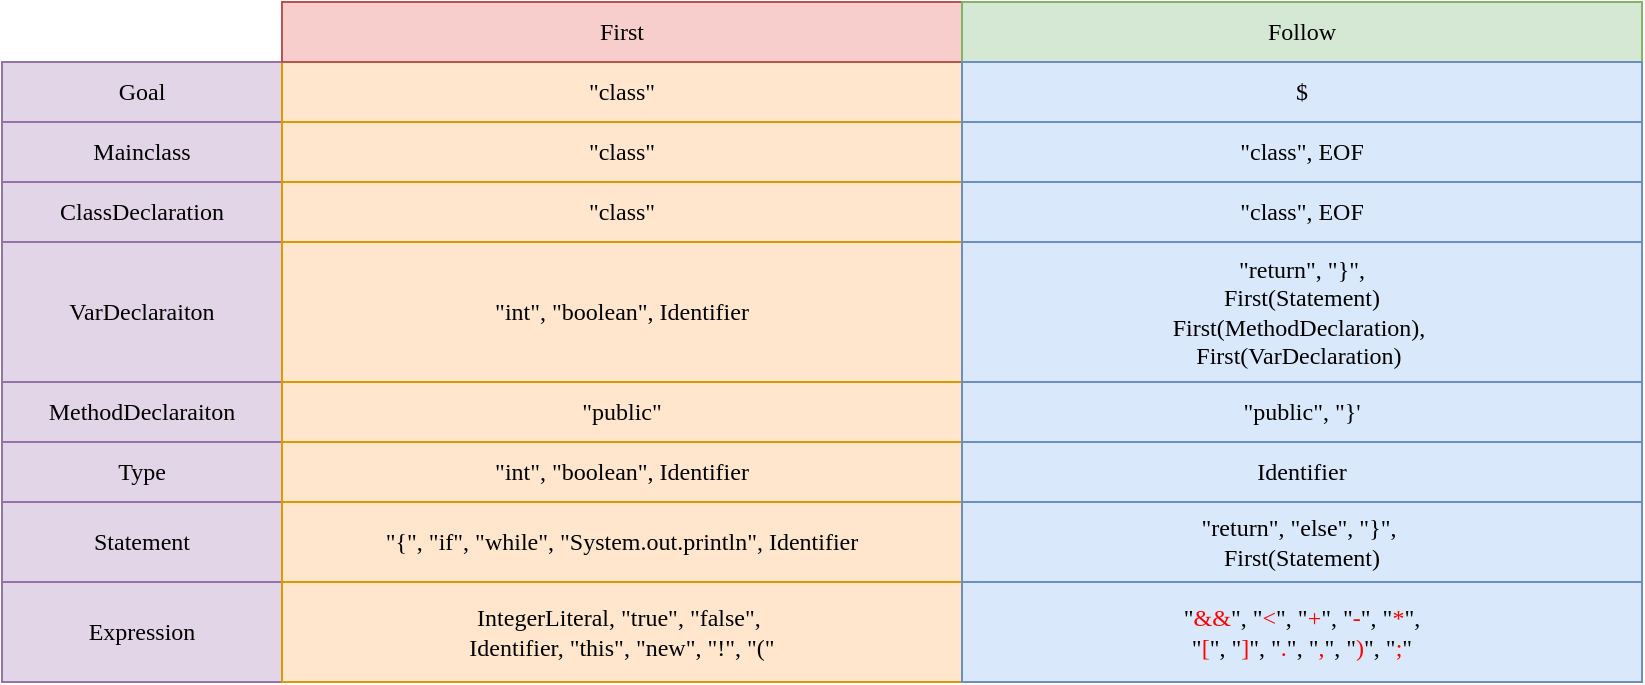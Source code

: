 <mxfile version="12.6.5" type="device" pages="7"><diagram id="FMQPrrRlX0Nh4ug6ZYm6" name="First_Follow集合"><mxGraphModel dx="1024" dy="601" grid="1" gridSize="10" guides="1" tooltips="1" connect="1" arrows="1" fold="1" page="1" pageScale="1" pageWidth="1169" pageHeight="827" math="0" shadow="0"><root><mxCell id="0"/><mxCell id="1" parent="0"/><mxCell id="EvMGzCmBpK3HOEUTSiDM-1" value="Goal" style="rounded=0;whiteSpace=wrap;html=1;fontFamily=Lucida Console;fillColor=#e1d5e7;strokeColor=#9673a6;" parent="1" vertex="1"><mxGeometry x="90" y="110" width="140" height="30" as="geometry"/></mxCell><mxCell id="EvMGzCmBpK3HOEUTSiDM-2" value="Mainclass" style="rounded=0;whiteSpace=wrap;html=1;fontFamily=Lucida Console;fillColor=#e1d5e7;strokeColor=#9673a6;" parent="1" vertex="1"><mxGeometry x="90" y="140" width="140" height="30" as="geometry"/></mxCell><mxCell id="EvMGzCmBpK3HOEUTSiDM-3" value="ClassDeclaration" style="rounded=0;whiteSpace=wrap;html=1;fontFamily=Lucida Console;fillColor=#e1d5e7;strokeColor=#9673a6;" parent="1" vertex="1"><mxGeometry x="90" y="170" width="140" height="30" as="geometry"/></mxCell><mxCell id="EvMGzCmBpK3HOEUTSiDM-6" value="MethodDeclaraiton" style="rounded=0;whiteSpace=wrap;html=1;fontFamily=Lucida Console;fillColor=#e1d5e7;strokeColor=#9673a6;" parent="1" vertex="1"><mxGeometry x="90" y="270" width="140" height="30" as="geometry"/></mxCell><mxCell id="EvMGzCmBpK3HOEUTSiDM-7" value="Type" style="rounded=0;whiteSpace=wrap;html=1;fontFamily=Lucida Console;fillColor=#e1d5e7;strokeColor=#9673a6;" parent="1" vertex="1"><mxGeometry x="90" y="300" width="140" height="30" as="geometry"/></mxCell><mxCell id="EvMGzCmBpK3HOEUTSiDM-8" value="Statement" style="rounded=0;whiteSpace=wrap;html=1;fontFamily=Lucida Console;fillColor=#e1d5e7;strokeColor=#9673a6;" parent="1" vertex="1"><mxGeometry x="90" y="330" width="140" height="40" as="geometry"/></mxCell><mxCell id="EvMGzCmBpK3HOEUTSiDM-10" value="Expression" style="rounded=0;whiteSpace=wrap;html=1;fontFamily=Lucida Console;fillColor=#e1d5e7;strokeColor=#9673a6;" parent="1" vertex="1"><mxGeometry x="90" y="370" width="140" height="50" as="geometry"/></mxCell><mxCell id="EvMGzCmBpK3HOEUTSiDM-20" value="&quot;class&quot;" style="rounded=0;whiteSpace=wrap;html=1;fontFamily=Lucida Console;fillColor=#ffe6cc;strokeColor=#d79b00;" parent="1" vertex="1"><mxGeometry x="230" y="110" width="340" height="30" as="geometry"/></mxCell><mxCell id="EvMGzCmBpK3HOEUTSiDM-21" value="&quot;class&quot;" style="rounded=0;whiteSpace=wrap;html=1;fontFamily=Lucida Console;fillColor=#ffe6cc;strokeColor=#d79b00;" parent="1" vertex="1"><mxGeometry x="230" y="140" width="340" height="30" as="geometry"/></mxCell><mxCell id="EvMGzCmBpK3HOEUTSiDM-22" value="&quot;class&quot;" style="rounded=0;whiteSpace=wrap;html=1;fontFamily=Lucida Console;fillColor=#ffe6cc;strokeColor=#d79b00;" parent="1" vertex="1"><mxGeometry x="230" y="170" width="340" height="30" as="geometry"/></mxCell><mxCell id="EvMGzCmBpK3HOEUTSiDM-23" value="&quot;public&quot;" style="rounded=0;whiteSpace=wrap;html=1;fontFamily=Lucida Console;fillColor=#ffe6cc;strokeColor=#d79b00;" parent="1" vertex="1"><mxGeometry x="230" y="270" width="340" height="30" as="geometry"/></mxCell><mxCell id="EvMGzCmBpK3HOEUTSiDM-24" value="&quot;int&quot;, &quot;boolean&quot;, Identifier" style="rounded=0;whiteSpace=wrap;html=1;fontFamily=Lucida Console;fillColor=#ffe6cc;strokeColor=#d79b00;" parent="1" vertex="1"><mxGeometry x="230" y="300" width="340" height="30" as="geometry"/></mxCell><mxCell id="EvMGzCmBpK3HOEUTSiDM-25" value="&quot;{&quot;, &quot;if&quot;, &quot;while&quot;, &quot;System.out.println&quot;, Identifier" style="rounded=0;whiteSpace=wrap;html=1;fontFamily=Lucida Console;fillColor=#ffe6cc;strokeColor=#d79b00;" parent="1" vertex="1"><mxGeometry x="230" y="330" width="340" height="40" as="geometry"/></mxCell><mxCell id="EvMGzCmBpK3HOEUTSiDM-26" value="IntegerLiteral, &quot;true&quot;, &quot;false&quot;,&amp;nbsp;&lt;br&gt;Identifier, &quot;this&quot;, &quot;new&quot;, &quot;!&quot;, &quot;(&quot;" style="rounded=0;whiteSpace=wrap;html=1;fontFamily=Lucida Console;fillColor=#ffe6cc;strokeColor=#d79b00;" parent="1" vertex="1"><mxGeometry x="230" y="370" width="340" height="50" as="geometry"/></mxCell><mxCell id="EvMGzCmBpK3HOEUTSiDM-27" value="First" style="rounded=0;whiteSpace=wrap;html=1;fontFamily=Lucida Console;fillColor=#f8cecc;strokeColor=#b85450;" parent="1" vertex="1"><mxGeometry x="230" y="80" width="340" height="30" as="geometry"/></mxCell><mxCell id="EvMGzCmBpK3HOEUTSiDM-28" value="Follow" style="rounded=0;whiteSpace=wrap;html=1;fontFamily=Lucida Console;fillColor=#d5e8d4;strokeColor=#82b366;" parent="1" vertex="1"><mxGeometry x="570" y="80" width="340" height="30" as="geometry"/></mxCell><mxCell id="5AagSUiH9zqFFKrQp9mD-1" value="VarDeclaraiton" style="rounded=0;whiteSpace=wrap;html=1;fontFamily=Lucida Console;fillColor=#e1d5e7;strokeColor=#9673a6;" parent="1" vertex="1"><mxGeometry x="90" y="200" width="140" height="70" as="geometry"/></mxCell><mxCell id="5AagSUiH9zqFFKrQp9mD-2" value="&quot;int&quot;, &quot;boolean&quot;, Identifier" style="rounded=0;whiteSpace=wrap;html=1;fontFamily=Lucida Console;fillColor=#ffe6cc;strokeColor=#d79b00;" parent="1" vertex="1"><mxGeometry x="230" y="200" width="340" height="70" as="geometry"/></mxCell><mxCell id="5AagSUiH9zqFFKrQp9mD-3" value="$" style="rounded=0;whiteSpace=wrap;html=1;fontFamily=Lucida Console;fillColor=#dae8fc;strokeColor=#6c8ebf;" parent="1" vertex="1"><mxGeometry x="570" y="110" width="340" height="30" as="geometry"/></mxCell><mxCell id="5AagSUiH9zqFFKrQp9mD-4" value="&quot;class&quot;, EOF" style="rounded=0;whiteSpace=wrap;html=1;fontFamily=Lucida Console;fillColor=#dae8fc;strokeColor=#6c8ebf;" parent="1" vertex="1"><mxGeometry x="570" y="140" width="340" height="30" as="geometry"/></mxCell><mxCell id="5AagSUiH9zqFFKrQp9mD-5" value="&quot;class&quot;, EOF" style="rounded=0;whiteSpace=wrap;html=1;fontFamily=Lucida Console;fillColor=#dae8fc;strokeColor=#6c8ebf;" parent="1" vertex="1"><mxGeometry x="570" y="170" width="340" height="30" as="geometry"/></mxCell><mxCell id="5AagSUiH9zqFFKrQp9mD-6" value="&quot;public&quot;, &quot;}'" style="rounded=0;whiteSpace=wrap;html=1;fontFamily=Lucida Console;fillColor=#dae8fc;strokeColor=#6c8ebf;" parent="1" vertex="1"><mxGeometry x="570" y="270" width="340" height="30" as="geometry"/></mxCell><mxCell id="5AagSUiH9zqFFKrQp9mD-7" value="Identifier" style="rounded=0;whiteSpace=wrap;html=1;fontFamily=Lucida Console;fillColor=#dae8fc;strokeColor=#6c8ebf;" parent="1" vertex="1"><mxGeometry x="570" y="300" width="340" height="30" as="geometry"/></mxCell><mxCell id="5AagSUiH9zqFFKrQp9mD-8" value="&quot;return&quot;, &quot;else&quot;, &quot;}&quot;,&amp;nbsp;&lt;br&gt;First(Statement)" style="rounded=0;whiteSpace=wrap;html=1;fontFamily=Lucida Console;fillColor=#dae8fc;strokeColor=#6c8ebf;" parent="1" vertex="1"><mxGeometry x="570" y="330" width="340" height="40" as="geometry"/></mxCell><mxCell id="5AagSUiH9zqFFKrQp9mD-9" value="&quot;&lt;font color=&quot;#ff0000&quot;&gt;&amp;amp;&amp;amp;&lt;/font&gt;&quot;, &quot;&lt;font color=&quot;#ff0000&quot;&gt;&amp;lt;&lt;/font&gt;&quot;, &quot;&lt;font color=&quot;#ff0000&quot;&gt;+&lt;/font&gt;&quot;, &quot;&lt;font color=&quot;#ff0000&quot;&gt;-&lt;/font&gt;&quot;, &quot;&lt;font color=&quot;#ff0000&quot;&gt;*&lt;/font&gt;&quot;, &lt;br&gt;&quot;&lt;font color=&quot;#ff0000&quot;&gt;[&lt;/font&gt;&quot;, &quot;&lt;font color=&quot;#ff0000&quot;&gt;]&lt;/font&gt;&quot;, &quot;&lt;font color=&quot;#ff0000&quot;&gt;.&lt;/font&gt;&quot;, &quot;&lt;font color=&quot;#ff0000&quot;&gt;,&lt;/font&gt;&quot;, &quot;&lt;font color=&quot;#ff0000&quot;&gt;)&lt;/font&gt;&quot;, &quot;&lt;font color=&quot;#ff0000&quot;&gt;;&lt;/font&gt;&quot;" style="rounded=0;whiteSpace=wrap;html=1;fontFamily=Lucida Console;fillColor=#dae8fc;strokeColor=#6c8ebf;" parent="1" vertex="1"><mxGeometry x="570" y="370" width="340" height="50" as="geometry"/></mxCell><mxCell id="5AagSUiH9zqFFKrQp9mD-10" value="&quot;return&quot;, &quot;}&quot;, &lt;br&gt;First(Statement)&lt;br&gt;First(MethodDeclaration),&amp;nbsp;&lt;br&gt;First(VarDeclaration)&amp;nbsp;" style="rounded=0;whiteSpace=wrap;html=1;fontFamily=Lucida Console;fillColor=#dae8fc;strokeColor=#6c8ebf;" parent="1" vertex="1"><mxGeometry x="570" y="200" width="340" height="70" as="geometry"/></mxCell></root></mxGraphModel></diagram><diagram id="ELNYuwWQTzPseIJKrJlt" name="Expression"><mxGraphModel dx="1024" dy="601" grid="1" gridSize="10" guides="1" tooltips="1" connect="1" arrows="1" fold="1" page="1" pageScale="1" pageWidth="1169" pageHeight="827" math="0" shadow="0"><root><mxCell id="4ImMY17PVogWAmKT0JV4-0"/><mxCell id="4ImMY17PVogWAmKT0JV4-1" parent="4ImMY17PVogWAmKT0JV4-0"/><mxCell id="2xpps33RJCRmsqhHZMHF-3" value="" style="rounded=0;whiteSpace=wrap;html=1;dashed=1;fontFamily=Lucida Console;fontColor=#FF0000;" parent="4ImMY17PVogWAmKT0JV4-1" vertex="1"><mxGeometry x="1270" y="540" width="340" height="190" as="geometry"/></mxCell><mxCell id="04nZa3Rj9cf43GP7YfAs-55" value="" style="rounded=0;whiteSpace=wrap;html=1;dashed=1;fontFamily=Lucida Console;" parent="4ImMY17PVogWAmKT0JV4-1" vertex="1"><mxGeometry x="865" y="750" width="120" height="80" as="geometry"/></mxCell><mxCell id="04nZa3Rj9cf43GP7YfAs-50" value="" style="rounded=0;whiteSpace=wrap;html=1;dashed=1;fontFamily=Lucida Console;" parent="4ImMY17PVogWAmKT0JV4-1" vertex="1"><mxGeometry x="385" y="750" width="120" height="80" as="geometry"/></mxCell><mxCell id="04nZa3Rj9cf43GP7YfAs-49" value="" style="rounded=0;whiteSpace=wrap;html=1;dashed=1;fontFamily=Lucida Console;" parent="4ImMY17PVogWAmKT0JV4-1" vertex="1"><mxGeometry x="245" y="750" width="120" height="80" as="geometry"/></mxCell><mxCell id="04nZa3Rj9cf43GP7YfAs-47" value="" style="rounded=0;whiteSpace=wrap;html=1;dashed=1;fontFamily=Lucida Console;" parent="4ImMY17PVogWAmKT0JV4-1" vertex="1"><mxGeometry x="1000" y="750" width="190" height="160" as="geometry"/></mxCell><mxCell id="4ImMY17PVogWAmKT0JV4-81" style="edgeStyle=orthogonalEdgeStyle;rounded=0;orthogonalLoop=1;jettySize=auto;html=1;exitX=1;exitY=0.5;exitDx=0;exitDy=0;entryX=0;entryY=0.5;entryDx=0;entryDy=0;fontFamily=Lucida Console;" parent="4ImMY17PVogWAmKT0JV4-1" source="4ImMY17PVogWAmKT0JV4-78" target="4ImMY17PVogWAmKT0JV4-68" edge="1"><mxGeometry relative="1" as="geometry"/></mxCell><mxCell id="4ImMY17PVogWAmKT0JV4-49" style="edgeStyle=orthogonalEdgeStyle;rounded=0;orthogonalLoop=1;jettySize=auto;html=1;fontFamily=Lucida Console;entryX=0;entryY=0.5;entryDx=0;entryDy=0;" parent="4ImMY17PVogWAmKT0JV4-1" source="4ImMY17PVogWAmKT0JV4-2" target="4ImMY17PVogWAmKT0JV4-75" edge="1"><mxGeometry relative="1" as="geometry"><mxPoint x="620" y="115" as="targetPoint"/><Array as="points"><mxPoint x="630" y="115"/><mxPoint x="630" y="265"/></Array></mxGeometry></mxCell><mxCell id="4ImMY17PVogWAmKT0JV4-2" value="Identifier" style="rounded=1;whiteSpace=wrap;html=1;fontFamily=Lucida Console;fillColor=#dae8fc;strokeColor=#6c8ebf;" parent="4ImMY17PVogWAmKT0JV4-1" vertex="1"><mxGeometry x="200" y="100" width="120" height="30" as="geometry"/></mxCell><mxCell id="4ImMY17PVogWAmKT0JV4-31" style="edgeStyle=orthogonalEdgeStyle;rounded=0;orthogonalLoop=1;jettySize=auto;html=1;exitX=1;exitY=0.5;exitDx=0;exitDy=0;entryX=0;entryY=0.5;entryDx=0;entryDy=0;fontFamily=Lucida Console;" parent="4ImMY17PVogWAmKT0JV4-1" source="4ImMY17PVogWAmKT0JV4-5" target="4ImMY17PVogWAmKT0JV4-30" edge="1"><mxGeometry relative="1" as="geometry"/></mxCell><mxCell id="4ImMY17PVogWAmKT0JV4-5" value="&lt;span style=&quot;white-space: normal&quot;&gt;Expression&lt;/span&gt;" style="rounded=1;whiteSpace=wrap;html=1;fontFamily=Lucida Console;fillColor=#d5e8d4;strokeColor=#82b366;" parent="4ImMY17PVogWAmKT0JV4-1" vertex="1"><mxGeometry x="420" y="255" width="90" height="30" as="geometry"/></mxCell><mxCell id="4ImMY17PVogWAmKT0JV4-7" value="end" style="ellipse;whiteSpace=wrap;html=1;aspect=fixed;fontFamily=Lucida Console;fillColor=#f8cecc;strokeColor=#b85450;" parent="4ImMY17PVogWAmKT0JV4-1" vertex="1"><mxGeometry x="660" y="400" width="40" height="40" as="geometry"/></mxCell><mxCell id="4ImMY17PVogWAmKT0JV4-50" style="edgeStyle=orthogonalEdgeStyle;rounded=0;orthogonalLoop=1;jettySize=auto;html=1;exitX=1;exitY=0.5;exitDx=0;exitDy=0;fontFamily=Lucida Console;entryX=0;entryY=0.5;entryDx=0;entryDy=0;" parent="4ImMY17PVogWAmKT0JV4-1" source="4ImMY17PVogWAmKT0JV4-15" target="4ImMY17PVogWAmKT0JV4-75" edge="1"><mxGeometry relative="1" as="geometry"><mxPoint x="620" y="155.125" as="targetPoint"/><Array as="points"><mxPoint x="630" y="155"/><mxPoint x="630" y="265"/></Array></mxGeometry></mxCell><mxCell id="4ImMY17PVogWAmKT0JV4-15" value="&quot;true&quot;" style="rounded=1;whiteSpace=wrap;html=1;fontFamily=Lucida Console;fillColor=#f5f5f5;strokeColor=#666666;fontColor=#333333;" parent="4ImMY17PVogWAmKT0JV4-1" vertex="1"><mxGeometry x="200" y="140" width="60" height="30" as="geometry"/></mxCell><mxCell id="4ImMY17PVogWAmKT0JV4-51" style="edgeStyle=orthogonalEdgeStyle;rounded=0;orthogonalLoop=1;jettySize=auto;html=1;fontFamily=Lucida Console;entryX=0;entryY=0.5;entryDx=0;entryDy=0;" parent="4ImMY17PVogWAmKT0JV4-1" source="4ImMY17PVogWAmKT0JV4-16" target="4ImMY17PVogWAmKT0JV4-75" edge="1"><mxGeometry relative="1" as="geometry"><mxPoint x="620" y="194.875" as="targetPoint"/><Array as="points"><mxPoint x="630" y="195"/><mxPoint x="630" y="265"/></Array></mxGeometry></mxCell><mxCell id="4ImMY17PVogWAmKT0JV4-16" value="&quot;false&quot;" style="rounded=1;whiteSpace=wrap;html=1;fontFamily=Lucida Console;fillColor=#f5f5f5;strokeColor=#666666;fontColor=#333333;" parent="4ImMY17PVogWAmKT0JV4-1" vertex="1"><mxGeometry x="200" y="180" width="70" height="30" as="geometry"/></mxCell><mxCell id="4ImMY17PVogWAmKT0JV4-52" style="edgeStyle=orthogonalEdgeStyle;rounded=0;orthogonalLoop=1;jettySize=auto;html=1;exitX=1;exitY=0.5;exitDx=0;exitDy=0;fontFamily=Lucida Console;entryX=0;entryY=0.5;entryDx=0;entryDy=0;" parent="4ImMY17PVogWAmKT0JV4-1" source="4ImMY17PVogWAmKT0JV4-17" target="4ImMY17PVogWAmKT0JV4-75" edge="1"><mxGeometry relative="1" as="geometry"><mxPoint x="620" y="235" as="targetPoint"/><Array as="points"><mxPoint x="630" y="235"/><mxPoint x="630" y="265"/></Array></mxGeometry></mxCell><mxCell id="4ImMY17PVogWAmKT0JV4-17" value="&quot;this&quot;" style="rounded=1;whiteSpace=wrap;html=1;fontFamily=Lucida Console;fillColor=#f5f5f5;strokeColor=#666666;fontColor=#333333;" parent="4ImMY17PVogWAmKT0JV4-1" vertex="1"><mxGeometry x="200" y="220" width="60" height="30" as="geometry"/></mxCell><mxCell id="4ImMY17PVogWAmKT0JV4-27" style="edgeStyle=orthogonalEdgeStyle;rounded=0;orthogonalLoop=1;jettySize=auto;html=1;exitX=1;exitY=0.5;exitDx=0;exitDy=0;entryX=0;entryY=0.5;entryDx=0;entryDy=0;fontFamily=Lucida Console;" parent="4ImMY17PVogWAmKT0JV4-1" source="4ImMY17PVogWAmKT0JV4-18" target="4ImMY17PVogWAmKT0JV4-25" edge="1"><mxGeometry relative="1" as="geometry"/></mxCell><mxCell id="4ImMY17PVogWAmKT0JV4-34" style="edgeStyle=orthogonalEdgeStyle;rounded=0;orthogonalLoop=1;jettySize=auto;html=1;exitX=1;exitY=0.5;exitDx=0;exitDy=0;entryX=0;entryY=0.5;entryDx=0;entryDy=0;fontFamily=Lucida Console;" parent="4ImMY17PVogWAmKT0JV4-1" source="4ImMY17PVogWAmKT0JV4-18" target="4ImMY17PVogWAmKT0JV4-21" edge="1"><mxGeometry relative="1" as="geometry"/></mxCell><mxCell id="4ImMY17PVogWAmKT0JV4-18" value="&quot;new&quot;" style="rounded=1;whiteSpace=wrap;html=1;fontFamily=Lucida Console;fillColor=#f5f5f5;strokeColor=#666666;fontColor=#333333;" parent="4ImMY17PVogWAmKT0JV4-1" vertex="1"><mxGeometry x="200" y="275" width="50" height="30" as="geometry"/></mxCell><mxCell id="4ImMY17PVogWAmKT0JV4-41" style="edgeStyle=orthogonalEdgeStyle;rounded=0;orthogonalLoop=1;jettySize=auto;html=1;exitX=1;exitY=0.5;exitDx=0;exitDy=0;entryX=0;entryY=0.5;entryDx=0;entryDy=0;fontFamily=Lucida Console;" parent="4ImMY17PVogWAmKT0JV4-1" source="4ImMY17PVogWAmKT0JV4-19" target="4ImMY17PVogWAmKT0JV4-40" edge="1"><mxGeometry relative="1" as="geometry"/></mxCell><mxCell id="4ImMY17PVogWAmKT0JV4-19" value="&quot;!&quot;" style="rounded=1;whiteSpace=wrap;html=1;fontFamily=Lucida Console;fillColor=#f5f5f5;strokeColor=#666666;fontColor=#333333;" parent="4ImMY17PVogWAmKT0JV4-1" vertex="1"><mxGeometry x="200" y="335" width="40" height="30" as="geometry"/></mxCell><mxCell id="4ImMY17PVogWAmKT0JV4-44" style="edgeStyle=orthogonalEdgeStyle;rounded=0;orthogonalLoop=1;jettySize=auto;html=1;exitX=1;exitY=0.5;exitDx=0;exitDy=0;entryX=0;entryY=0.5;entryDx=0;entryDy=0;fontFamily=Lucida Console;" parent="4ImMY17PVogWAmKT0JV4-1" source="4ImMY17PVogWAmKT0JV4-20" target="4ImMY17PVogWAmKT0JV4-43" edge="1"><mxGeometry relative="1" as="geometry"/></mxCell><mxCell id="4ImMY17PVogWAmKT0JV4-20" value="&quot;(&quot;" style="rounded=1;whiteSpace=wrap;html=1;fontFamily=Lucida Console;fillColor=#f5f5f5;strokeColor=#666666;fontColor=#333333;" parent="4ImMY17PVogWAmKT0JV4-1" vertex="1"><mxGeometry x="200" y="375" width="40" height="30" as="geometry"/></mxCell><mxCell id="4ImMY17PVogWAmKT0JV4-38" style="edgeStyle=orthogonalEdgeStyle;rounded=0;orthogonalLoop=1;jettySize=auto;html=1;exitX=1;exitY=0.5;exitDx=0;exitDy=0;entryX=0;entryY=0.5;entryDx=0;entryDy=0;fontFamily=Lucida Console;" parent="4ImMY17PVogWAmKT0JV4-1" source="4ImMY17PVogWAmKT0JV4-21" target="4ImMY17PVogWAmKT0JV4-35" edge="1"><mxGeometry relative="1" as="geometry"/></mxCell><mxCell id="4ImMY17PVogWAmKT0JV4-21" value="Identifier" style="rounded=1;whiteSpace=wrap;html=1;fontFamily=Lucida Console;fillColor=#dae8fc;strokeColor=#6c8ebf;" parent="4ImMY17PVogWAmKT0JV4-1" vertex="1"><mxGeometry x="290" y="295" width="90" height="30" as="geometry"/></mxCell><mxCell id="4ImMY17PVogWAmKT0JV4-28" style="edgeStyle=orthogonalEdgeStyle;rounded=0;orthogonalLoop=1;jettySize=auto;html=1;exitX=1;exitY=0.5;exitDx=0;exitDy=0;entryX=0;entryY=0.5;entryDx=0;entryDy=0;fontFamily=Lucida Console;" parent="4ImMY17PVogWAmKT0JV4-1" source="4ImMY17PVogWAmKT0JV4-25" target="4ImMY17PVogWAmKT0JV4-26" edge="1"><mxGeometry relative="1" as="geometry"/></mxCell><mxCell id="4ImMY17PVogWAmKT0JV4-25" value="&quot;int&quot;" style="rounded=1;whiteSpace=wrap;html=1;fontFamily=Lucida Console;fillColor=#f5f5f5;strokeColor=#666666;fontColor=#333333;" parent="4ImMY17PVogWAmKT0JV4-1" vertex="1"><mxGeometry x="290" y="255" width="50" height="30" as="geometry"/></mxCell><mxCell id="4ImMY17PVogWAmKT0JV4-29" style="edgeStyle=orthogonalEdgeStyle;rounded=0;orthogonalLoop=1;jettySize=auto;html=1;exitX=1;exitY=0.5;exitDx=0;exitDy=0;entryX=0;entryY=0.5;entryDx=0;entryDy=0;fontFamily=Lucida Console;" parent="4ImMY17PVogWAmKT0JV4-1" source="4ImMY17PVogWAmKT0JV4-26" target="4ImMY17PVogWAmKT0JV4-5" edge="1"><mxGeometry relative="1" as="geometry"/></mxCell><mxCell id="4ImMY17PVogWAmKT0JV4-26" value="&quot;[&quot;" style="rounded=1;whiteSpace=wrap;html=1;fontFamily=Lucida Console;fillColor=#f5f5f5;strokeColor=#666666;fontColor=#333333;" parent="4ImMY17PVogWAmKT0JV4-1" vertex="1"><mxGeometry x="360" y="255" width="40" height="30" as="geometry"/></mxCell><mxCell id="4ImMY17PVogWAmKT0JV4-53" style="edgeStyle=orthogonalEdgeStyle;rounded=0;orthogonalLoop=1;jettySize=auto;html=1;exitX=1;exitY=0.5;exitDx=0;exitDy=0;fontFamily=Lucida Console;entryX=0;entryY=0.5;entryDx=0;entryDy=0;" parent="4ImMY17PVogWAmKT0JV4-1" source="4ImMY17PVogWAmKT0JV4-30" target="4ImMY17PVogWAmKT0JV4-75" edge="1"><mxGeometry relative="1" as="geometry"><mxPoint x="620" y="272.125" as="targetPoint"/><Array as="points"><mxPoint x="570" y="272"/><mxPoint x="630" y="272"/><mxPoint x="630" y="265"/></Array></mxGeometry></mxCell><mxCell id="4ImMY17PVogWAmKT0JV4-30" value="&quot;]&quot;" style="rounded=1;whiteSpace=wrap;html=1;fontFamily=Lucida Console;fillColor=#f5f5f5;strokeColor=#666666;fontColor=#333333;" parent="4ImMY17PVogWAmKT0JV4-1" vertex="1"><mxGeometry x="530" y="255" width="40" height="30" as="geometry"/></mxCell><mxCell id="4ImMY17PVogWAmKT0JV4-39" style="edgeStyle=orthogonalEdgeStyle;rounded=0;orthogonalLoop=1;jettySize=auto;html=1;exitX=1;exitY=0.5;exitDx=0;exitDy=0;entryX=0;entryY=0.5;entryDx=0;entryDy=0;fontFamily=Lucida Console;" parent="4ImMY17PVogWAmKT0JV4-1" source="4ImMY17PVogWAmKT0JV4-35" target="4ImMY17PVogWAmKT0JV4-37" edge="1"><mxGeometry relative="1" as="geometry"/></mxCell><mxCell id="4ImMY17PVogWAmKT0JV4-35" value="&quot;(&quot;" style="rounded=1;whiteSpace=wrap;html=1;fontFamily=Lucida Console;fillColor=#f5f5f5;strokeColor=#666666;fontColor=#333333;" parent="4ImMY17PVogWAmKT0JV4-1" vertex="1"><mxGeometry x="445" y="295" width="40" height="30" as="geometry"/></mxCell><mxCell id="4ImMY17PVogWAmKT0JV4-55" style="edgeStyle=orthogonalEdgeStyle;rounded=0;orthogonalLoop=1;jettySize=auto;html=1;exitX=1;exitY=0.5;exitDx=0;exitDy=0;fontFamily=Lucida Console;entryX=0;entryY=0.5;entryDx=0;entryDy=0;" parent="4ImMY17PVogWAmKT0JV4-1" source="4ImMY17PVogWAmKT0JV4-37" target="4ImMY17PVogWAmKT0JV4-75" edge="1"><mxGeometry relative="1" as="geometry"><mxPoint x="620" y="310" as="targetPoint"/><Array as="points"><mxPoint x="630" y="310"/><mxPoint x="630" y="265"/></Array></mxGeometry></mxCell><mxCell id="4ImMY17PVogWAmKT0JV4-37" value="&quot;)&quot;" style="rounded=1;whiteSpace=wrap;html=1;fontFamily=Lucida Console;fillColor=#f5f5f5;strokeColor=#666666;fontColor=#333333;" parent="4ImMY17PVogWAmKT0JV4-1" vertex="1"><mxGeometry x="530" y="295" width="40" height="30" as="geometry"/></mxCell><mxCell id="4ImMY17PVogWAmKT0JV4-56" style="edgeStyle=orthogonalEdgeStyle;rounded=0;orthogonalLoop=1;jettySize=auto;html=1;exitX=1;exitY=0.5;exitDx=0;exitDy=0;fontFamily=Lucida Console;entryX=0;entryY=0.5;entryDx=0;entryDy=0;" parent="4ImMY17PVogWAmKT0JV4-1" source="4ImMY17PVogWAmKT0JV4-40" target="4ImMY17PVogWAmKT0JV4-75" edge="1"><mxGeometry relative="1" as="geometry"><mxPoint x="620" y="350.125" as="targetPoint"/><Array as="points"><mxPoint x="630" y="350"/><mxPoint x="630" y="265"/></Array></mxGeometry></mxCell><mxCell id="4ImMY17PVogWAmKT0JV4-40" value="&lt;span style=&quot;white-space: normal&quot;&gt;Expression&lt;/span&gt;" style="rounded=1;whiteSpace=wrap;html=1;fontFamily=Lucida Console;fillColor=#d5e8d4;strokeColor=#82b366;" parent="4ImMY17PVogWAmKT0JV4-1" vertex="1"><mxGeometry x="290" y="335" width="90" height="30" as="geometry"/></mxCell><mxCell id="4ImMY17PVogWAmKT0JV4-57" style="edgeStyle=orthogonalEdgeStyle;rounded=0;orthogonalLoop=1;jettySize=auto;html=1;exitX=1;exitY=0.5;exitDx=0;exitDy=0;fontFamily=Lucida Console;entryX=0;entryY=0.5;entryDx=0;entryDy=0;" parent="4ImMY17PVogWAmKT0JV4-1" source="4ImMY17PVogWAmKT0JV4-42" target="4ImMY17PVogWAmKT0JV4-75" edge="1"><mxGeometry relative="1" as="geometry"><mxPoint x="620" y="389.875" as="targetPoint"/><Array as="points"><mxPoint x="630" y="390"/><mxPoint x="630" y="265"/></Array></mxGeometry></mxCell><mxCell id="4ImMY17PVogWAmKT0JV4-42" value="&quot;)&quot;" style="rounded=1;whiteSpace=wrap;html=1;fontFamily=Lucida Console;fillColor=#f5f5f5;strokeColor=#666666;fontColor=#333333;" parent="4ImMY17PVogWAmKT0JV4-1" vertex="1"><mxGeometry x="485" y="375" width="40" height="30" as="geometry"/></mxCell><mxCell id="4ImMY17PVogWAmKT0JV4-45" style="edgeStyle=orthogonalEdgeStyle;rounded=0;orthogonalLoop=1;jettySize=auto;html=1;exitX=1;exitY=0.5;exitDx=0;exitDy=0;entryX=0;entryY=0.5;entryDx=0;entryDy=0;fontFamily=Lucida Console;" parent="4ImMY17PVogWAmKT0JV4-1" source="4ImMY17PVogWAmKT0JV4-43" target="4ImMY17PVogWAmKT0JV4-42" edge="1"><mxGeometry relative="1" as="geometry"/></mxCell><mxCell id="4ImMY17PVogWAmKT0JV4-43" value="&lt;span style=&quot;white-space: normal&quot;&gt;Expression&lt;/span&gt;" style="rounded=1;whiteSpace=wrap;html=1;fontFamily=Lucida Console;fillColor=#d5e8d4;strokeColor=#82b366;" parent="4ImMY17PVogWAmKT0JV4-1" vertex="1"><mxGeometry x="290" y="375" width="90" height="30" as="geometry"/></mxCell><mxCell id="4ImMY17PVogWAmKT0JV4-61" style="edgeStyle=orthogonalEdgeStyle;rounded=0;orthogonalLoop=1;jettySize=auto;html=1;exitX=0.5;exitY=1;exitDx=0;exitDy=0;entryX=0.5;entryY=0;entryDx=0;entryDy=0;fontFamily=Lucida Console;" parent="4ImMY17PVogWAmKT0JV4-1" source="4ImMY17PVogWAmKT0JV4-75" target="4ImMY17PVogWAmKT0JV4-7" edge="1"><mxGeometry relative="1" as="geometry"/></mxCell><mxCell id="4ImMY17PVogWAmKT0JV4-98" style="edgeStyle=orthogonalEdgeStyle;rounded=0;orthogonalLoop=1;jettySize=auto;html=1;exitX=1;exitY=0.5;exitDx=0;exitDy=0;fontFamily=Lucida Console;entryX=0;entryY=0.5;entryDx=0;entryDy=0;" parent="4ImMY17PVogWAmKT0JV4-1" source="4ImMY17PVogWAmKT0JV4-68" target="4ImMY17PVogWAmKT0JV4-84" edge="1"><mxGeometry relative="1" as="geometry"><mxPoint x="1445" y="163" as="targetPoint"/><Array as="points"><mxPoint x="1460" y="163"/><mxPoint x="1460" y="288"/></Array></mxGeometry></mxCell><mxCell id="4ImMY17PVogWAmKT0JV4-68" value="&lt;span style=&quot;white-space: normal&quot;&gt;Expression&lt;/span&gt;" style="rounded=1;whiteSpace=wrap;html=1;fontFamily=Lucida Console;fillColor=#d5e8d4;strokeColor=#82b366;" parent="4ImMY17PVogWAmKT0JV4-1" vertex="1"><mxGeometry x="980" y="147.5" width="90" height="30" as="geometry"/></mxCell><mxCell id="4ImMY17PVogWAmKT0JV4-80" style="edgeStyle=orthogonalEdgeStyle;rounded=0;orthogonalLoop=1;jettySize=auto;html=1;exitX=1;exitY=0.5;exitDx=0;exitDy=0;fontFamily=Lucida Console;entryX=0;entryY=0.5;entryDx=0;entryDy=0;" parent="4ImMY17PVogWAmKT0JV4-1" source="4ImMY17PVogWAmKT0JV4-75" target="4ImMY17PVogWAmKT0JV4-78" edge="1"><mxGeometry relative="1" as="geometry"><mxPoint x="750" y="163" as="targetPoint"/><Array as="points"><mxPoint x="730" y="265"/><mxPoint x="730" y="163"/><mxPoint x="740" y="163"/></Array></mxGeometry></mxCell><mxCell id="4ImMY17PVogWAmKT0JV4-96" style="edgeStyle=orthogonalEdgeStyle;rounded=0;orthogonalLoop=1;jettySize=auto;html=1;exitX=1;exitY=0.5;exitDx=0;exitDy=0;entryX=0;entryY=0.5;entryDx=0;entryDy=0;fontFamily=Lucida Console;" parent="4ImMY17PVogWAmKT0JV4-1" source="4ImMY17PVogWAmKT0JV4-75" target="4ImMY17PVogWAmKT0JV4-87" edge="1"><mxGeometry relative="1" as="geometry"><Array as="points"><mxPoint x="730" y="265"/><mxPoint x="730" y="315"/></Array></mxGeometry></mxCell><mxCell id="4ImMY17PVogWAmKT0JV4-107" style="edgeStyle=orthogonalEdgeStyle;rounded=0;orthogonalLoop=1;jettySize=auto;html=1;exitX=1;exitY=0.5;exitDx=0;exitDy=0;fontFamily=Lucida Console;entryX=0;entryY=0.5;entryDx=0;entryDy=0;" parent="4ImMY17PVogWAmKT0JV4-1" source="4ImMY17PVogWAmKT0JV4-75" target="4ImMY17PVogWAmKT0JV4-103" edge="1"><mxGeometry relative="1" as="geometry"><mxPoint x="740" y="420" as="targetPoint"/><Array as="points"><mxPoint x="730" y="265"/><mxPoint x="730" y="393"/><mxPoint x="740" y="393"/></Array></mxGeometry></mxCell><mxCell id="4ImMY17PVogWAmKT0JV4-75" value="hub" style="ellipse;whiteSpace=wrap;html=1;aspect=fixed;fontFamily=Lucida Console;fillColor=#f8cecc;strokeColor=#b85450;" parent="4ImMY17PVogWAmKT0JV4-1" vertex="1"><mxGeometry x="660" y="245" width="40" height="40" as="geometry"/></mxCell><mxCell id="4ImMY17PVogWAmKT0JV4-82" value="" style="group;fontFamily=Lucida Console;" parent="4ImMY17PVogWAmKT0JV4-1" vertex="1" connectable="0"><mxGeometry x="770" y="57.5" width="60" height="210" as="geometry"/></mxCell><mxCell id="4ImMY17PVogWAmKT0JV4-78" value="" style="rounded=1;whiteSpace=wrap;html=1;fontFamily=Lucida Console;fillColor=#f5f5f5;strokeColor=#666666;fontColor=#333333;" parent="4ImMY17PVogWAmKT0JV4-82" vertex="1"><mxGeometry width="60" height="210" as="geometry"/></mxCell><mxCell id="4ImMY17PVogWAmKT0JV4-62" value="&quot;&amp;amp;&amp;amp;&quot;" style="rounded=1;whiteSpace=wrap;html=1;fontFamily=Lucida Console;fillColor=#f5f5f5;strokeColor=#666666;fontColor=#333333;" parent="4ImMY17PVogWAmKT0JV4-82" vertex="1"><mxGeometry x="10" y="10" width="40" height="30" as="geometry"/></mxCell><mxCell id="4ImMY17PVogWAmKT0JV4-63" value="&quot;&amp;lt;&quot;" style="rounded=1;whiteSpace=wrap;html=1;fontFamily=Lucida Console;fillColor=#f5f5f5;strokeColor=#666666;fontColor=#333333;" parent="4ImMY17PVogWAmKT0JV4-82" vertex="1"><mxGeometry x="10" y="50" width="40" height="30" as="geometry"/></mxCell><mxCell id="4ImMY17PVogWAmKT0JV4-64" value="&quot;+&quot;" style="rounded=1;whiteSpace=wrap;html=1;fontFamily=Lucida Console;fillColor=#f5f5f5;strokeColor=#666666;fontColor=#333333;" parent="4ImMY17PVogWAmKT0JV4-82" vertex="1"><mxGeometry x="10" y="90" width="40" height="30" as="geometry"/></mxCell><mxCell id="4ImMY17PVogWAmKT0JV4-65" value="&quot;-&quot;" style="rounded=1;whiteSpace=wrap;html=1;fontFamily=Lucida Console;fillColor=#f5f5f5;strokeColor=#666666;fontColor=#333333;" parent="4ImMY17PVogWAmKT0JV4-82" vertex="1"><mxGeometry x="10" y="130" width="40" height="30" as="geometry"/></mxCell><mxCell id="4ImMY17PVogWAmKT0JV4-66" value="&quot;*&quot;" style="rounded=1;whiteSpace=wrap;html=1;fontFamily=Lucida Console;fillColor=#f5f5f5;strokeColor=#666666;fontColor=#333333;" parent="4ImMY17PVogWAmKT0JV4-82" vertex="1"><mxGeometry x="10" y="170" width="40" height="30" as="geometry"/></mxCell><mxCell id="4ImMY17PVogWAmKT0JV4-84" value="end" style="ellipse;whiteSpace=wrap;html=1;aspect=fixed;fontFamily=Lucida Console;fillColor=#f8cecc;strokeColor=#b85450;" parent="4ImMY17PVogWAmKT0JV4-1" vertex="1"><mxGeometry x="1550" y="267.5" width="40" height="40" as="geometry"/></mxCell><mxCell id="4ImMY17PVogWAmKT0JV4-94" style="edgeStyle=orthogonalEdgeStyle;rounded=0;orthogonalLoop=1;jettySize=auto;html=1;exitX=1;exitY=0.5;exitDx=0;exitDy=0;entryX=0;entryY=0.5;entryDx=0;entryDy=0;fontFamily=Lucida Console;" parent="4ImMY17PVogWAmKT0JV4-1" source="4ImMY17PVogWAmKT0JV4-87" target="4ImMY17PVogWAmKT0JV4-92" edge="1"><mxGeometry relative="1" as="geometry"/></mxCell><mxCell id="4ImMY17PVogWAmKT0JV4-87" value="&quot;[&quot;" style="rounded=1;whiteSpace=wrap;html=1;fontFamily=Lucida Console;fillColor=#f5f5f5;strokeColor=#666666;fontColor=#333333;" parent="4ImMY17PVogWAmKT0JV4-1" vertex="1"><mxGeometry x="770" y="300" width="40" height="30" as="geometry"/></mxCell><mxCell id="4ImMY17PVogWAmKT0JV4-102" style="edgeStyle=orthogonalEdgeStyle;rounded=0;orthogonalLoop=1;jettySize=auto;html=1;exitX=1;exitY=0.5;exitDx=0;exitDy=0;fontFamily=Lucida Console;entryX=0;entryY=0.5;entryDx=0;entryDy=0;" parent="4ImMY17PVogWAmKT0JV4-1" source="4ImMY17PVogWAmKT0JV4-88" target="4ImMY17PVogWAmKT0JV4-84" edge="1"><mxGeometry relative="1" as="geometry"><mxPoint x="1445" y="314.875" as="targetPoint"/><Array as="points"><mxPoint x="1460" y="315"/><mxPoint x="1460" y="288"/></Array></mxGeometry></mxCell><mxCell id="4ImMY17PVogWAmKT0JV4-88" value="&quot;]&quot;" style="rounded=1;whiteSpace=wrap;html=1;fontFamily=Lucida Console;fillColor=#f5f5f5;strokeColor=#666666;fontColor=#333333;" parent="4ImMY17PVogWAmKT0JV4-1" vertex="1"><mxGeometry x="1060" y="300" width="40" height="30" as="geometry"/></mxCell><mxCell id="4ImMY17PVogWAmKT0JV4-95" style="edgeStyle=orthogonalEdgeStyle;rounded=0;orthogonalLoop=1;jettySize=auto;html=1;exitX=1;exitY=0.5;exitDx=0;exitDy=0;entryX=0;entryY=0.5;entryDx=0;entryDy=0;fontFamily=Lucida Console;" parent="4ImMY17PVogWAmKT0JV4-1" source="4ImMY17PVogWAmKT0JV4-92" target="4ImMY17PVogWAmKT0JV4-88" edge="1"><mxGeometry relative="1" as="geometry"/></mxCell><mxCell id="4ImMY17PVogWAmKT0JV4-92" value="&lt;span style=&quot;white-space: normal&quot;&gt;Expression&lt;/span&gt;" style="rounded=1;whiteSpace=wrap;html=1;fontFamily=Lucida Console;fillColor=#d5e8d4;strokeColor=#82b366;" parent="4ImMY17PVogWAmKT0JV4-1" vertex="1"><mxGeometry x="880" y="300" width="90" height="30" as="geometry"/></mxCell><mxCell id="4ImMY17PVogWAmKT0JV4-105" style="edgeStyle=orthogonalEdgeStyle;rounded=0;orthogonalLoop=1;jettySize=auto;html=1;exitX=1;exitY=0.5;exitDx=0;exitDy=0;entryX=0;entryY=0.5;entryDx=0;entryDy=0;fontFamily=Lucida Console;" parent="4ImMY17PVogWAmKT0JV4-1" source="4ImMY17PVogWAmKT0JV4-103" target="4ImMY17PVogWAmKT0JV4-104" edge="1"><mxGeometry relative="1" as="geometry"/></mxCell><mxCell id="4ImMY17PVogWAmKT0JV4-110" style="edgeStyle=orthogonalEdgeStyle;rounded=0;orthogonalLoop=1;jettySize=auto;html=1;exitX=1;exitY=0.5;exitDx=0;exitDy=0;entryX=0;entryY=0.5;entryDx=0;entryDy=0;fontFamily=Lucida Console;" parent="4ImMY17PVogWAmKT0JV4-1" source="4ImMY17PVogWAmKT0JV4-103" target="4ImMY17PVogWAmKT0JV4-109" edge="1"><mxGeometry relative="1" as="geometry"/></mxCell><mxCell id="4ImMY17PVogWAmKT0JV4-103" value="&quot;.&quot;" style="rounded=1;whiteSpace=wrap;html=1;fontFamily=Lucida Console;fillColor=#f5f5f5;strokeColor=#666666;fontColor=#333333;" parent="4ImMY17PVogWAmKT0JV4-1" vertex="1"><mxGeometry x="770" y="377.5" width="40" height="30" as="geometry"/></mxCell><mxCell id="4ImMY17PVogWAmKT0JV4-106" style="edgeStyle=orthogonalEdgeStyle;rounded=0;orthogonalLoop=1;jettySize=auto;html=1;fontFamily=Lucida Console;exitX=1;exitY=0.5;exitDx=0;exitDy=0;entryX=0;entryY=0.5;entryDx=0;entryDy=0;" parent="4ImMY17PVogWAmKT0JV4-1" source="4ImMY17PVogWAmKT0JV4-104" target="4ImMY17PVogWAmKT0JV4-84" edge="1"><mxGeometry relative="1" as="geometry"><mxPoint x="1445" y="373" as="targetPoint"/><Array as="points"><mxPoint x="1460" y="373"/><mxPoint x="1460" y="288"/></Array></mxGeometry></mxCell><mxCell id="4ImMY17PVogWAmKT0JV4-104" value="&quot;length&quot;" style="rounded=1;whiteSpace=wrap;html=1;fontFamily=Lucida Console;fillColor=#f5f5f5;strokeColor=#666666;fontColor=#333333;" parent="4ImMY17PVogWAmKT0JV4-1" vertex="1"><mxGeometry x="870" y="357.5" width="70" height="30" as="geometry"/></mxCell><mxCell id="4ImMY17PVogWAmKT0JV4-113" style="edgeStyle=orthogonalEdgeStyle;rounded=0;orthogonalLoop=1;jettySize=auto;html=1;exitX=1;exitY=0.5;exitDx=0;exitDy=0;entryX=0;entryY=0.5;entryDx=0;entryDy=0;fontFamily=Lucida Console;" parent="4ImMY17PVogWAmKT0JV4-1" source="4ImMY17PVogWAmKT0JV4-109" target="4ImMY17PVogWAmKT0JV4-111" edge="1"><mxGeometry relative="1" as="geometry"/></mxCell><mxCell id="4ImMY17PVogWAmKT0JV4-109" value="Identifier" style="rounded=1;whiteSpace=wrap;html=1;fontFamily=Lucida Console;fillColor=#dae8fc;strokeColor=#6c8ebf;" parent="4ImMY17PVogWAmKT0JV4-1" vertex="1"><mxGeometry x="870" y="407.5" width="90" height="30" as="geometry"/></mxCell><mxCell id="4ImMY17PVogWAmKT0JV4-114" style="edgeStyle=orthogonalEdgeStyle;rounded=0;orthogonalLoop=1;jettySize=auto;html=1;exitX=1;exitY=0.5;exitDx=0;exitDy=0;entryX=0;entryY=0.5;entryDx=0;entryDy=0;fontFamily=Lucida Console;" parent="4ImMY17PVogWAmKT0JV4-1" source="4ImMY17PVogWAmKT0JV4-111" target="4ImMY17PVogWAmKT0JV4-112" edge="1"><mxGeometry relative="1" as="geometry"><Array as="points"><mxPoint x="1030" y="422"/><mxPoint x="1030" y="390"/><mxPoint x="1330" y="390"/><mxPoint x="1330" y="422"/></Array></mxGeometry></mxCell><mxCell id="4ImMY17PVogWAmKT0JV4-117" style="edgeStyle=orthogonalEdgeStyle;rounded=0;orthogonalLoop=1;jettySize=auto;html=1;exitX=1;exitY=0.5;exitDx=0;exitDy=0;entryX=0;entryY=0.5;entryDx=0;entryDy=0;fontFamily=Lucida Console;" parent="4ImMY17PVogWAmKT0JV4-1" source="4ImMY17PVogWAmKT0JV4-111" target="4ImMY17PVogWAmKT0JV4-116" edge="1"><mxGeometry relative="1" as="geometry"/></mxCell><mxCell id="4ImMY17PVogWAmKT0JV4-146" style="edgeStyle=orthogonalEdgeStyle;rounded=0;orthogonalLoop=1;jettySize=auto;html=1;startArrow=none;startFill=0;endArrow=classic;endFill=1;fontFamily=Lucida Console;" parent="4ImMY17PVogWAmKT0JV4-1" source="4ImMY17PVogWAmKT0JV4-111" edge="1"><mxGeometry relative="1" as="geometry"><mxPoint x="1190" y="390" as="targetPoint"/><Array as="points"><mxPoint x="1030" y="422"/><mxPoint x="1030" y="390"/><mxPoint x="1190" y="390"/></Array></mxGeometry></mxCell><mxCell id="4ImMY17PVogWAmKT0JV4-111" value="&quot;(&quot;" style="rounded=1;whiteSpace=wrap;html=1;fontFamily=Lucida Console;fillColor=#f5f5f5;strokeColor=#666666;fontColor=#333333;" parent="4ImMY17PVogWAmKT0JV4-1" vertex="1"><mxGeometry x="980" y="407.5" width="40" height="30" as="geometry"/></mxCell><mxCell id="4ImMY17PVogWAmKT0JV4-115" style="edgeStyle=orthogonalEdgeStyle;rounded=0;orthogonalLoop=1;jettySize=auto;html=1;exitX=1;exitY=0.5;exitDx=0;exitDy=0;fontFamily=Lucida Console;entryX=0;entryY=0.5;entryDx=0;entryDy=0;" parent="4ImMY17PVogWAmKT0JV4-1" source="4ImMY17PVogWAmKT0JV4-112" target="4ImMY17PVogWAmKT0JV4-84" edge="1"><mxGeometry relative="1" as="geometry"><mxPoint x="1443.108" y="421.75" as="targetPoint"/><Array as="points"><mxPoint x="1460" y="423"/><mxPoint x="1460" y="288"/></Array></mxGeometry></mxCell><mxCell id="4ImMY17PVogWAmKT0JV4-112" value="&quot;)&quot;" style="rounded=1;whiteSpace=wrap;html=1;fontFamily=Lucida Console;fillColor=#f5f5f5;strokeColor=#666666;fontColor=#333333;" parent="4ImMY17PVogWAmKT0JV4-1" vertex="1"><mxGeometry x="1360" y="407.5" width="40" height="30" as="geometry"/></mxCell><mxCell id="4ImMY17PVogWAmKT0JV4-122" style="edgeStyle=orthogonalEdgeStyle;rounded=0;orthogonalLoop=1;jettySize=auto;html=1;exitX=1;exitY=0.5;exitDx=0;exitDy=0;entryX=0;entryY=0.5;entryDx=0;entryDy=0;fontFamily=Lucida Console;" parent="4ImMY17PVogWAmKT0JV4-1" source="4ImMY17PVogWAmKT0JV4-116" target="4ImMY17PVogWAmKT0JV4-112" edge="1"><mxGeometry relative="1" as="geometry"><mxPoint x="1170" y="422.5" as="targetPoint"/></mxGeometry></mxCell><mxCell id="kDkxf4Q-F25InrvLgO7Z-10" style="edgeStyle=orthogonalEdgeStyle;rounded=0;orthogonalLoop=1;jettySize=auto;html=1;exitX=1;exitY=0.5;exitDx=0;exitDy=0;entryX=0;entryY=0.5;entryDx=0;entryDy=0;fontFamily=Lucida Console;" parent="4ImMY17PVogWAmKT0JV4-1" source="4ImMY17PVogWAmKT0JV4-116" target="kDkxf4Q-F25InrvLgO7Z-9" edge="1"><mxGeometry relative="1" as="geometry"><Array as="points"><mxPoint x="1150" y="423"/><mxPoint x="1150" y="475"/></Array></mxGeometry></mxCell><mxCell id="kDkxf4Q-F25InrvLgO7Z-14" style="edgeStyle=orthogonalEdgeStyle;rounded=0;orthogonalLoop=1;jettySize=auto;html=1;exitX=1;exitY=0.5;exitDx=0;exitDy=0;fontFamily=Lucida Console;" parent="4ImMY17PVogWAmKT0JV4-1" source="4ImMY17PVogWAmKT0JV4-116" edge="1"><mxGeometry relative="1" as="geometry"><mxPoint x="1250" y="422.429" as="targetPoint"/></mxGeometry></mxCell><mxCell id="4ImMY17PVogWAmKT0JV4-116" value="&lt;span style=&quot;white-space: normal&quot;&gt;Expression&lt;/span&gt;" style="rounded=1;whiteSpace=wrap;html=1;fontFamily=Lucida Console;fillColor=#d5e8d4;strokeColor=#82b366;" parent="4ImMY17PVogWAmKT0JV4-1" vertex="1"><mxGeometry x="1050" y="407.5" width="90" height="30" as="geometry"/></mxCell><mxCell id="9JolRtNi6PQol6HS_FGh-0" style="edgeStyle=orthogonalEdgeStyle;rounded=0;orthogonalLoop=1;jettySize=auto;html=1;exitX=1;exitY=0.5;exitDx=0;exitDy=0;entryX=0;entryY=0.5;entryDx=0;entryDy=0;fontFamily=Lucida Console;" parent="4ImMY17PVogWAmKT0JV4-1" source="4ImMY17PVogWAmKT0JV4-126" target="4ImMY17PVogWAmKT0JV4-2" edge="1"><mxGeometry relative="1" as="geometry"/></mxCell><mxCell id="9JolRtNi6PQol6HS_FGh-1" style="edgeStyle=orthogonalEdgeStyle;rounded=0;orthogonalLoop=1;jettySize=auto;html=1;exitX=1;exitY=0.5;exitDx=0;exitDy=0;entryX=0;entryY=0.5;entryDx=0;entryDy=0;fontFamily=Lucida Console;" parent="4ImMY17PVogWAmKT0JV4-1" source="4ImMY17PVogWAmKT0JV4-126" target="4ImMY17PVogWAmKT0JV4-15" edge="1"><mxGeometry relative="1" as="geometry"/></mxCell><mxCell id="9JolRtNi6PQol6HS_FGh-2" style="edgeStyle=orthogonalEdgeStyle;rounded=0;orthogonalLoop=1;jettySize=auto;html=1;exitX=1;exitY=0.5;exitDx=0;exitDy=0;entryX=0;entryY=0.5;entryDx=0;entryDy=0;fontFamily=Lucida Console;" parent="4ImMY17PVogWAmKT0JV4-1" source="4ImMY17PVogWAmKT0JV4-126" target="4ImMY17PVogWAmKT0JV4-16" edge="1"><mxGeometry relative="1" as="geometry"/></mxCell><mxCell id="9JolRtNi6PQol6HS_FGh-3" style="edgeStyle=orthogonalEdgeStyle;rounded=0;orthogonalLoop=1;jettySize=auto;html=1;exitX=1;exitY=0.5;exitDx=0;exitDy=0;entryX=0;entryY=0.5;entryDx=0;entryDy=0;fontFamily=Lucida Console;" parent="4ImMY17PVogWAmKT0JV4-1" source="4ImMY17PVogWAmKT0JV4-126" target="4ImMY17PVogWAmKT0JV4-17" edge="1"><mxGeometry relative="1" as="geometry"/></mxCell><mxCell id="9JolRtNi6PQol6HS_FGh-4" style="edgeStyle=orthogonalEdgeStyle;rounded=0;orthogonalLoop=1;jettySize=auto;html=1;exitX=1;exitY=0.5;exitDx=0;exitDy=0;entryX=0;entryY=0.5;entryDx=0;entryDy=0;fontFamily=Lucida Console;" parent="4ImMY17PVogWAmKT0JV4-1" source="4ImMY17PVogWAmKT0JV4-126" target="4ImMY17PVogWAmKT0JV4-18" edge="1"><mxGeometry relative="1" as="geometry"/></mxCell><mxCell id="9JolRtNi6PQol6HS_FGh-5" style="edgeStyle=orthogonalEdgeStyle;rounded=0;orthogonalLoop=1;jettySize=auto;html=1;exitX=1;exitY=0.5;exitDx=0;exitDy=0;entryX=0;entryY=0.5;entryDx=0;entryDy=0;fontFamily=Lucida Console;" parent="4ImMY17PVogWAmKT0JV4-1" source="4ImMY17PVogWAmKT0JV4-126" target="4ImMY17PVogWAmKT0JV4-19" edge="1"><mxGeometry relative="1" as="geometry"/></mxCell><mxCell id="9JolRtNi6PQol6HS_FGh-6" style="edgeStyle=orthogonalEdgeStyle;rounded=0;orthogonalLoop=1;jettySize=auto;html=1;exitX=1;exitY=0.5;exitDx=0;exitDy=0;entryX=0;entryY=0.5;entryDx=0;entryDy=0;fontFamily=Lucida Console;" parent="4ImMY17PVogWAmKT0JV4-1" source="4ImMY17PVogWAmKT0JV4-126" target="4ImMY17PVogWAmKT0JV4-20" edge="1"><mxGeometry relative="1" as="geometry"/></mxCell><mxCell id="9JolRtNi6PQol6HS_FGh-7" style="edgeStyle=orthogonalEdgeStyle;rounded=0;orthogonalLoop=1;jettySize=auto;html=1;exitX=1;exitY=0.5;exitDx=0;exitDy=0;entryX=0;entryY=0.5;entryDx=0;entryDy=0;fontFamily=Lucida Console;" parent="4ImMY17PVogWAmKT0JV4-1" source="4ImMY17PVogWAmKT0JV4-126" target="kDkxf4Q-F25InrvLgO7Z-0" edge="1"><mxGeometry relative="1" as="geometry"/></mxCell><mxCell id="4ImMY17PVogWAmKT0JV4-126" value="start" style="ellipse;whiteSpace=wrap;html=1;aspect=fixed;fontFamily=Lucida Console;fillColor=#f8cecc;strokeColor=#b85450;" parent="4ImMY17PVogWAmKT0JV4-1" vertex="1"><mxGeometry x="40" y="240" width="40" height="40" as="geometry"/></mxCell><mxCell id="4ImMY17PVogWAmKT0JV4-144" style="edgeStyle=orthogonalEdgeStyle;rounded=0;orthogonalLoop=1;jettySize=auto;html=1;entryX=0.5;entryY=0;entryDx=0;entryDy=0;startArrow=none;startFill=0;endArrow=classic;endFill=1;fontFamily=Lucida Console;" parent="4ImMY17PVogWAmKT0JV4-1" target="4ImMY17PVogWAmKT0JV4-75" edge="1"><mxGeometry relative="1" as="geometry"><Array as="points"><mxPoint x="1520" y="288"/><mxPoint x="1520" y="40"/><mxPoint x="680" y="40"/></Array><mxPoint x="1460" y="288" as="sourcePoint"/></mxGeometry></mxCell><mxCell id="4ImMY17PVogWAmKT0JV4-148" style="edgeStyle=orthogonalEdgeStyle;rounded=0;orthogonalLoop=1;jettySize=auto;html=1;startArrow=none;startFill=0;endArrow=classic;endFill=1;fontFamily=Lucida Console;" parent="4ImMY17PVogWAmKT0JV4-1" edge="1"><mxGeometry relative="1" as="geometry"><mxPoint x="1150" y="40" as="targetPoint"/><Array as="points"><mxPoint x="1520" y="288"/><mxPoint x="1520" y="40"/></Array><mxPoint x="1460" y="288" as="sourcePoint"/></mxGeometry></mxCell><mxCell id="kDkxf4Q-F25InrvLgO7Z-2" style="edgeStyle=orthogonalEdgeStyle;rounded=0;orthogonalLoop=1;jettySize=auto;html=1;exitX=1;exitY=0.5;exitDx=0;exitDy=0;fontFamily=Lucida Console;entryX=0;entryY=0.5;entryDx=0;entryDy=0;" parent="4ImMY17PVogWAmKT0JV4-1" source="kDkxf4Q-F25InrvLgO7Z-0" target="4ImMY17PVogWAmKT0JV4-75" edge="1"><mxGeometry relative="1" as="geometry"><mxPoint x="620" y="434.875" as="targetPoint"/><Array as="points"><mxPoint x="630" y="435"/><mxPoint x="630" y="265"/></Array></mxGeometry></mxCell><mxCell id="kDkxf4Q-F25InrvLgO7Z-0" value="IntegerLiteral" style="rounded=1;whiteSpace=wrap;html=1;fontFamily=Lucida Console;fillColor=#dae8fc;strokeColor=#6c8ebf;" parent="4ImMY17PVogWAmKT0JV4-1" vertex="1"><mxGeometry x="200" y="420" width="120" height="30" as="geometry"/></mxCell><mxCell id="kDkxf4Q-F25InrvLgO7Z-12" style="edgeStyle=orthogonalEdgeStyle;rounded=0;orthogonalLoop=1;jettySize=auto;html=1;exitX=1;exitY=0.5;exitDx=0;exitDy=0;entryX=0;entryY=0.5;entryDx=0;entryDy=0;fontFamily=Lucida Console;" parent="4ImMY17PVogWAmKT0JV4-1" source="kDkxf4Q-F25InrvLgO7Z-8" target="4ImMY17PVogWAmKT0JV4-112" edge="1"><mxGeometry relative="1" as="geometry"/></mxCell><mxCell id="kDkxf4Q-F25InrvLgO7Z-15" style="edgeStyle=orthogonalEdgeStyle;rounded=0;orthogonalLoop=1;jettySize=auto;html=1;exitX=1;exitY=0.5;exitDx=0;exitDy=0;fontFamily=Lucida Console;" parent="4ImMY17PVogWAmKT0JV4-1" source="kDkxf4Q-F25InrvLgO7Z-8" edge="1"><mxGeometry relative="1" as="geometry"><mxPoint x="1340" y="440" as="targetPoint"/></mxGeometry></mxCell><mxCell id="kDkxf4Q-F25InrvLgO7Z-8" value="&lt;span style=&quot;white-space: normal&quot;&gt;Expression&lt;/span&gt;" style="rounded=1;whiteSpace=wrap;html=1;fontFamily=Lucida Console;fillColor=#d5e8d4;strokeColor=#82b366;" parent="4ImMY17PVogWAmKT0JV4-1" vertex="1"><mxGeometry x="1230" y="460" width="90" height="30" as="geometry"/></mxCell><mxCell id="kDkxf4Q-F25InrvLgO7Z-11" style="edgeStyle=orthogonalEdgeStyle;rounded=0;orthogonalLoop=1;jettySize=auto;html=1;exitX=1;exitY=0.5;exitDx=0;exitDy=0;entryX=0;entryY=0.5;entryDx=0;entryDy=0;fontFamily=Lucida Console;" parent="4ImMY17PVogWAmKT0JV4-1" source="kDkxf4Q-F25InrvLgO7Z-9" target="kDkxf4Q-F25InrvLgO7Z-8" edge="1"><mxGeometry relative="1" as="geometry"/></mxCell><mxCell id="kDkxf4Q-F25InrvLgO7Z-9" value="&quot;,&quot;" style="rounded=1;whiteSpace=wrap;html=1;fontFamily=Lucida Console;fillColor=#f5f5f5;strokeColor=#666666;fontColor=#333333;" parent="4ImMY17PVogWAmKT0JV4-1" vertex="1"><mxGeometry x="1170" y="460" width="40" height="30" as="geometry"/></mxCell><mxCell id="kDkxf4Q-F25InrvLgO7Z-16" value="" style="curved=1;endArrow=classic;html=1;fontFamily=Lucida Console;entryX=0;entryY=0.75;entryDx=0;entryDy=0;exitX=1;exitY=0.75;exitDx=0;exitDy=0;" parent="4ImMY17PVogWAmKT0JV4-1" source="kDkxf4Q-F25InrvLgO7Z-8" target="kDkxf4Q-F25InrvLgO7Z-9" edge="1"><mxGeometry width="50" height="50" relative="1" as="geometry"><mxPoint x="1220" y="570" as="sourcePoint"/><mxPoint x="1270" y="520" as="targetPoint"/><Array as="points"><mxPoint x="1340" y="510"/><mxPoint x="1150" y="510"/></Array></mxGeometry></mxCell><mxCell id="04nZa3Rj9cf43GP7YfAs-2" value="" style="edgeStyle=orthogonalEdgeStyle;rounded=0;orthogonalLoop=1;jettySize=auto;html=1;endArrow=none;endFill=0;fontFamily=Lucida Console;" parent="4ImMY17PVogWAmKT0JV4-1" source="04nZa3Rj9cf43GP7YfAs-0" target="04nZa3Rj9cf43GP7YfAs-1" edge="1"><mxGeometry relative="1" as="geometry"/></mxCell><mxCell id="04nZa3Rj9cf43GP7YfAs-0" value="Expression-&lt;br&gt;Bracket" style="ellipse;whiteSpace=wrap;html=1;fontFamily=Lucida Console;fillColor=#f8cecc;strokeColor=#b85450;" parent="4ImMY17PVogWAmKT0JV4-1" vertex="1"><mxGeometry x="80.0" y="520" width="110" height="40" as="geometry"/></mxCell><mxCell id="04nZa3Rj9cf43GP7YfAs-1" value="Expression" style="ellipse;whiteSpace=wrap;html=1;fontFamily=Lucida Console;fillColor=#d5e8d4;strokeColor=#82b366;" parent="4ImMY17PVogWAmKT0JV4-1" vertex="1"><mxGeometry x="80.0" y="600" width="110" height="40" as="geometry"/></mxCell><mxCell id="04nZa3Rj9cf43GP7YfAs-5" style="edgeStyle=orthogonalEdgeStyle;rounded=0;orthogonalLoop=1;jettySize=auto;html=1;exitX=0.5;exitY=1;exitDx=0;exitDy=0;entryX=0.5;entryY=0;entryDx=0;entryDy=0;endArrow=none;endFill=0;fontFamily=Lucida Console;" parent="4ImMY17PVogWAmKT0JV4-1" source="04nZa3Rj9cf43GP7YfAs-3" target="04nZa3Rj9cf43GP7YfAs-4" edge="1"><mxGeometry relative="1" as="geometry"/></mxCell><mxCell id="04nZa3Rj9cf43GP7YfAs-3" value="Expression-&lt;br&gt;not" style="ellipse;whiteSpace=wrap;html=1;fontFamily=Lucida Console;fillColor=#f8cecc;strokeColor=#b85450;" parent="4ImMY17PVogWAmKT0JV4-1" vertex="1"><mxGeometry x="260.0" y="520" width="110" height="40" as="geometry"/></mxCell><mxCell id="04nZa3Rj9cf43GP7YfAs-4" value="Expression" style="ellipse;whiteSpace=wrap;html=1;fontFamily=Lucida Console;fillColor=#d5e8d4;strokeColor=#82b366;" parent="4ImMY17PVogWAmKT0JV4-1" vertex="1"><mxGeometry x="260.0" y="600" width="110" height="40" as="geometry"/></mxCell><mxCell id="04nZa3Rj9cf43GP7YfAs-8" style="edgeStyle=orthogonalEdgeStyle;rounded=0;orthogonalLoop=1;jettySize=auto;html=1;exitX=0.5;exitY=1;exitDx=0;exitDy=0;entryX=0.5;entryY=0;entryDx=0;entryDy=0;endArrow=none;endFill=0;fontFamily=Lucida Console;" parent="4ImMY17PVogWAmKT0JV4-1" source="04nZa3Rj9cf43GP7YfAs-6" target="04nZa3Rj9cf43GP7YfAs-7" edge="1"><mxGeometry relative="1" as="geometry"/></mxCell><mxCell id="04nZa3Rj9cf43GP7YfAs-6" value="Expression-&lt;br&gt;newIdentifier" style="ellipse;whiteSpace=wrap;html=1;fontFamily=Lucida Console;fillColor=#f8cecc;strokeColor=#b85450;" parent="4ImMY17PVogWAmKT0JV4-1" vertex="1"><mxGeometry x="420.0" y="520" width="110" height="40" as="geometry"/></mxCell><mxCell id="04nZa3Rj9cf43GP7YfAs-7" value="Identifier" style="ellipse;whiteSpace=wrap;html=1;fontFamily=Lucida Console;fillColor=#dae8fc;strokeColor=#6c8ebf;" parent="4ImMY17PVogWAmKT0JV4-1" vertex="1"><mxGeometry x="420.0" y="600" width="110" height="40" as="geometry"/></mxCell><mxCell id="04nZa3Rj9cf43GP7YfAs-11" style="edgeStyle=orthogonalEdgeStyle;rounded=0;orthogonalLoop=1;jettySize=auto;html=1;exitX=0.5;exitY=1;exitDx=0;exitDy=0;entryX=0.5;entryY=0;entryDx=0;entryDy=0;endArrow=none;endFill=0;fontFamily=Lucida Console;" parent="4ImMY17PVogWAmKT0JV4-1" source="04nZa3Rj9cf43GP7YfAs-9" target="04nZa3Rj9cf43GP7YfAs-10" edge="1"><mxGeometry relative="1" as="geometry"/></mxCell><mxCell id="04nZa3Rj9cf43GP7YfAs-9" value="Expression-&lt;br&gt;newIntArray" style="ellipse;whiteSpace=wrap;html=1;fontFamily=Lucida Console;fillColor=#f8cecc;strokeColor=#b85450;" parent="4ImMY17PVogWAmKT0JV4-1" vertex="1"><mxGeometry x="580" y="520" width="110" height="40" as="geometry"/></mxCell><mxCell id="04nZa3Rj9cf43GP7YfAs-10" value="Expression" style="ellipse;whiteSpace=wrap;html=1;fontFamily=Lucida Console;fillColor=#d5e8d4;strokeColor=#82b366;" parent="4ImMY17PVogWAmKT0JV4-1" vertex="1"><mxGeometry x="580" y="600" width="110" height="40" as="geometry"/></mxCell><mxCell id="04nZa3Rj9cf43GP7YfAs-12" value="Expression-&lt;br&gt;true" style="ellipse;whiteSpace=wrap;html=1;fontFamily=Lucida Console;fillColor=#f8cecc;strokeColor=#b85450;" parent="4ImMY17PVogWAmKT0JV4-1" vertex="1"><mxGeometry x="730" y="520" width="110" height="40" as="geometry"/></mxCell><mxCell id="04nZa3Rj9cf43GP7YfAs-13" value="Expression-&lt;br&gt;false" style="ellipse;whiteSpace=wrap;html=1;fontFamily=Lucida Console;fillColor=#f8cecc;strokeColor=#b85450;" parent="4ImMY17PVogWAmKT0JV4-1" vertex="1"><mxGeometry x="870" y="520" width="110" height="40" as="geometry"/></mxCell><mxCell id="04nZa3Rj9cf43GP7YfAs-16" value="Expression-&lt;br&gt;this" style="ellipse;whiteSpace=wrap;html=1;fontFamily=Lucida Console;fillColor=#f8cecc;strokeColor=#b85450;" parent="4ImMY17PVogWAmKT0JV4-1" vertex="1"><mxGeometry x="735" y="600" width="110" height="40" as="geometry"/></mxCell><mxCell id="04nZa3Rj9cf43GP7YfAs-19" style="edgeStyle=orthogonalEdgeStyle;rounded=0;orthogonalLoop=1;jettySize=auto;html=1;exitX=0.5;exitY=1;exitDx=0;exitDy=0;entryX=0.5;entryY=0;entryDx=0;entryDy=0;endArrow=none;endFill=0;fontFamily=Lucida Console;" parent="4ImMY17PVogWAmKT0JV4-1" source="04nZa3Rj9cf43GP7YfAs-17" target="04nZa3Rj9cf43GP7YfAs-18" edge="1"><mxGeometry relative="1" as="geometry"/></mxCell><mxCell id="04nZa3Rj9cf43GP7YfAs-17" value="Expression-&lt;br&gt;Identifier" style="ellipse;whiteSpace=wrap;html=1;fontFamily=Lucida Console;fillColor=#f8cecc;strokeColor=#b85450;" parent="4ImMY17PVogWAmKT0JV4-1" vertex="1"><mxGeometry x="1020" y="520" width="110" height="40" as="geometry"/></mxCell><mxCell id="04nZa3Rj9cf43GP7YfAs-18" value="Identifier" style="ellipse;whiteSpace=wrap;html=1;fontFamily=Lucida Console;fillColor=#dae8fc;strokeColor=#6c8ebf;" parent="4ImMY17PVogWAmKT0JV4-1" vertex="1"><mxGeometry x="1020" y="610" width="110" height="40" as="geometry"/></mxCell><mxCell id="04nZa3Rj9cf43GP7YfAs-22" style="edgeStyle=orthogonalEdgeStyle;rounded=0;orthogonalLoop=1;jettySize=auto;html=1;exitX=0.5;exitY=1;exitDx=0;exitDy=0;entryX=0.5;entryY=0;entryDx=0;entryDy=0;endArrow=none;endFill=0;fontFamily=Lucida Console;" parent="4ImMY17PVogWAmKT0JV4-1" source="04nZa3Rj9cf43GP7YfAs-20" target="04nZa3Rj9cf43GP7YfAs-21" edge="1"><mxGeometry relative="1" as="geometry"/></mxCell><mxCell id="04nZa3Rj9cf43GP7YfAs-20" value="Expression-&lt;br&gt;IntegerLiteral" style="ellipse;whiteSpace=wrap;html=1;fontFamily=Lucida Console;fillColor=#f8cecc;strokeColor=#b85450;" parent="4ImMY17PVogWAmKT0JV4-1" vertex="1"><mxGeometry x="80" y="680" width="110" height="40" as="geometry"/></mxCell><mxCell id="04nZa3Rj9cf43GP7YfAs-21" value="IntegerLiteral" style="ellipse;whiteSpace=wrap;html=1;fontFamily=Lucida Console;fillColor=#dae8fc;strokeColor=#6c8ebf;" parent="4ImMY17PVogWAmKT0JV4-1" vertex="1"><mxGeometry x="80" y="760" width="110" height="40" as="geometry"/></mxCell><mxCell id="04nZa3Rj9cf43GP7YfAs-26" style="edgeStyle=orthogonalEdgeStyle;rounded=0;orthogonalLoop=1;jettySize=auto;html=1;exitX=0.5;exitY=1;exitDx=0;exitDy=0;entryX=0.5;entryY=0;entryDx=0;entryDy=0;endArrow=none;endFill=0;fontFamily=Lucida Console;" parent="4ImMY17PVogWAmKT0JV4-1" source="04nZa3Rj9cf43GP7YfAs-23" target="04nZa3Rj9cf43GP7YfAs-25" edge="1"><mxGeometry relative="1" as="geometry"/></mxCell><mxCell id="04nZa3Rj9cf43GP7YfAs-23" value="Expression-&lt;br&gt;ArrayExpression" style="ellipse;whiteSpace=wrap;html=1;fontFamily=Lucida Console;fillColor=#f8cecc;strokeColor=#b85450;" parent="4ImMY17PVogWAmKT0JV4-1" vertex="1"><mxGeometry x="250" y="680" width="110" height="40" as="geometry"/></mxCell><mxCell id="04nZa3Rj9cf43GP7YfAs-28" value="" style="edgeStyle=orthogonalEdgeStyle;rounded=0;orthogonalLoop=1;jettySize=auto;html=1;endArrow=none;endFill=0;fontFamily=Lucida Console;" parent="4ImMY17PVogWAmKT0JV4-1" source="04nZa3Rj9cf43GP7YfAs-25" target="04nZa3Rj9cf43GP7YfAs-27" edge="1"><mxGeometry relative="1" as="geometry"/></mxCell><mxCell id="04nZa3Rj9cf43GP7YfAs-25" value="Expression" style="ellipse;whiteSpace=wrap;html=1;fontFamily=Lucida Console;fillColor=#d5e8d4;strokeColor=#82b366;" parent="4ImMY17PVogWAmKT0JV4-1" vertex="1"><mxGeometry x="250.0" y="760" width="110" height="40" as="geometry"/></mxCell><mxCell id="04nZa3Rj9cf43GP7YfAs-27" value="Expression" style="ellipse;whiteSpace=wrap;html=1;fontFamily=Lucida Console;fillColor=#d5e8d4;strokeColor=#82b366;" parent="4ImMY17PVogWAmKT0JV4-1" vertex="1"><mxGeometry x="390.0" y="760" width="110" height="40" as="geometry"/></mxCell><mxCell id="04nZa3Rj9cf43GP7YfAs-31" style="edgeStyle=orthogonalEdgeStyle;rounded=0;orthogonalLoop=1;jettySize=auto;html=1;exitX=0.5;exitY=1;exitDx=0;exitDy=0;entryX=0.5;entryY=0;entryDx=0;entryDy=0;endArrow=none;endFill=0;fontFamily=Lucida Console;" parent="4ImMY17PVogWAmKT0JV4-1" source="04nZa3Rj9cf43GP7YfAs-29" target="04nZa3Rj9cf43GP7YfAs-30" edge="1"><mxGeometry relative="1" as="geometry"/></mxCell><mxCell id="04nZa3Rj9cf43GP7YfAs-29" value="Expression-&lt;br&gt;length" style="ellipse;whiteSpace=wrap;html=1;fontFamily=Lucida Console;fillColor=#f8cecc;strokeColor=#b85450;" parent="4ImMY17PVogWAmKT0JV4-1" vertex="1"><mxGeometry x="560" y="680" width="110" height="40" as="geometry"/></mxCell><mxCell id="04nZa3Rj9cf43GP7YfAs-30" value="Expression" style="ellipse;whiteSpace=wrap;html=1;fontFamily=Lucida Console;fillColor=#d5e8d4;strokeColor=#82b366;" parent="4ImMY17PVogWAmKT0JV4-1" vertex="1"><mxGeometry x="560" y="760" width="110" height="40" as="geometry"/></mxCell><mxCell id="04nZa3Rj9cf43GP7YfAs-37" value="" style="edgeStyle=orthogonalEdgeStyle;rounded=0;orthogonalLoop=1;jettySize=auto;html=1;endArrow=none;endFill=0;fontFamily=Lucida Console;" parent="4ImMY17PVogWAmKT0JV4-1" source="04nZa3Rj9cf43GP7YfAs-32" target="04nZa3Rj9cf43GP7YfAs-35" edge="1"><mxGeometry relative="1" as="geometry"/></mxCell><mxCell id="04nZa3Rj9cf43GP7YfAs-32" value="Expression-&lt;br&gt;FunctionCall" style="ellipse;whiteSpace=wrap;html=1;fontFamily=Lucida Console;fillColor=#f8cecc;strokeColor=#b85450;" parent="4ImMY17PVogWAmKT0JV4-1" vertex="1"><mxGeometry x="730" y="680" width="110" height="40" as="geometry"/></mxCell><mxCell id="04nZa3Rj9cf43GP7YfAs-41" value="" style="edgeStyle=orthogonalEdgeStyle;rounded=0;orthogonalLoop=1;jettySize=auto;html=1;endArrow=none;endFill=0;fontFamily=Lucida Console;" parent="4ImMY17PVogWAmKT0JV4-1" source="04nZa3Rj9cf43GP7YfAs-33" target="04nZa3Rj9cf43GP7YfAs-40" edge="1"><mxGeometry relative="1" as="geometry"/></mxCell><mxCell id="04nZa3Rj9cf43GP7YfAs-33" value="Identifier" style="ellipse;whiteSpace=wrap;html=1;fontFamily=Lucida Console;fillColor=#dae8fc;strokeColor=#6c8ebf;" parent="4ImMY17PVogWAmKT0JV4-1" vertex="1"><mxGeometry x="870" y="760" width="110" height="40" as="geometry"/></mxCell><mxCell id="04nZa3Rj9cf43GP7YfAs-43" value="" style="edgeStyle=orthogonalEdgeStyle;rounded=0;orthogonalLoop=1;jettySize=auto;html=1;endArrow=none;endFill=0;fontFamily=Lucida Console;" parent="4ImMY17PVogWAmKT0JV4-1" source="04nZa3Rj9cf43GP7YfAs-40" target="04nZa3Rj9cf43GP7YfAs-42" edge="1"><mxGeometry relative="1" as="geometry"/></mxCell><mxCell id="04nZa3Rj9cf43GP7YfAs-40" value="param-&lt;br&gt;Sequence" style="ellipse;whiteSpace=wrap;html=1;fontFamily=Lucida Console;fillColor=#e1d5e7;strokeColor=#9673a6;" parent="4ImMY17PVogWAmKT0JV4-1" vertex="1"><mxGeometry x="1010" y="760" width="110" height="40" as="geometry"/></mxCell><mxCell id="04nZa3Rj9cf43GP7YfAs-45" value="" style="edgeStyle=orthogonalEdgeStyle;rounded=0;orthogonalLoop=1;jettySize=auto;html=1;endArrow=none;endFill=0;fontFamily=Lucida Console;" parent="4ImMY17PVogWAmKT0JV4-1" source="04nZa3Rj9cf43GP7YfAs-42" edge="1"><mxGeometry relative="1" as="geometry"><mxPoint x="1170" y="860" as="targetPoint"/></mxGeometry></mxCell><mxCell id="04nZa3Rj9cf43GP7YfAs-46" value="..." style="text;html=1;align=center;verticalAlign=middle;resizable=0;points=[];labelBackgroundColor=#ffffff;fontFamily=Lucida Console;" parent="04nZa3Rj9cf43GP7YfAs-45" vertex="1" connectable="0"><mxGeometry x="-0.233" y="-2" relative="1" as="geometry"><mxPoint x="1" y="-12" as="offset"/></mxGeometry></mxCell><mxCell id="04nZa3Rj9cf43GP7YfAs-42" value="Expression" style="ellipse;whiteSpace=wrap;html=1;fontFamily=Lucida Console;fillColor=#d5e8d4;strokeColor=#82b366;dashed=1;" parent="4ImMY17PVogWAmKT0JV4-1" vertex="1"><mxGeometry x="1010" y="840" width="110" height="40" as="geometry"/></mxCell><mxCell id="04nZa3Rj9cf43GP7YfAs-39" value="" style="edgeStyle=orthogonalEdgeStyle;rounded=0;orthogonalLoop=1;jettySize=auto;html=1;endArrow=none;endFill=0;fontFamily=Lucida Console;" parent="4ImMY17PVogWAmKT0JV4-1" source="04nZa3Rj9cf43GP7YfAs-35" target="04nZa3Rj9cf43GP7YfAs-33" edge="1"><mxGeometry relative="1" as="geometry"/></mxCell><mxCell id="04nZa3Rj9cf43GP7YfAs-35" value="Expression" style="ellipse;whiteSpace=wrap;html=1;fontFamily=Lucida Console;fillColor=#d5e8d4;strokeColor=#82b366;" parent="4ImMY17PVogWAmKT0JV4-1" vertex="1"><mxGeometry x="730" y="760" width="110" height="40" as="geometry"/></mxCell><mxCell id="04nZa3Rj9cf43GP7YfAs-48" value="参数：0或多个" style="text;html=1;align=center;verticalAlign=middle;resizable=0;points=[];autosize=1;fontFamily=Lucida Console;" parent="4ImMY17PVogWAmKT0JV4-1" vertex="1"><mxGeometry x="1000" y="890" width="90" height="20" as="geometry"/></mxCell><mxCell id="04nZa3Rj9cf43GP7YfAs-51" value="数组" style="text;html=1;align=center;verticalAlign=middle;resizable=0;points=[];autosize=1;fontFamily=Lucida Console;" parent="4ImMY17PVogWAmKT0JV4-1" vertex="1"><mxGeometry x="245" y="810" width="40" height="20" as="geometry"/></mxCell><mxCell id="04nZa3Rj9cf43GP7YfAs-52" value="数组下标" style="text;html=1;align=center;verticalAlign=middle;resizable=0;points=[];autosize=1;fontFamily=Lucida Console;" parent="4ImMY17PVogWAmKT0JV4-1" vertex="1"><mxGeometry x="385" y="810" width="60" height="20" as="geometry"/></mxCell><mxCell id="04nZa3Rj9cf43GP7YfAs-54" value="方法名" style="text;html=1;align=center;verticalAlign=middle;resizable=0;points=[];autosize=1;fontFamily=Lucida Console;" parent="4ImMY17PVogWAmKT0JV4-1" vertex="1"><mxGeometry x="865" y="810" width="50" height="20" as="geometry"/></mxCell><mxCell id="04nZa3Rj9cf43GP7YfAs-56" value="如何处理循环？&lt;br&gt;每到end处就合成一个Expression对象" style="text;html=1;align=center;verticalAlign=middle;resizable=0;points=[];autosize=1;fontFamily=Lucida Console;fontColor=#FF0000;fontStyle=1" parent="4ImMY17PVogWAmKT0JV4-1" vertex="1"><mxGeometry x="1190" y="245" width="230" height="30" as="geometry"/></mxCell><mxCell id="2xpps33RJCRmsqhHZMHF-2" style="edgeStyle=orthogonalEdgeStyle;rounded=0;orthogonalLoop=1;jettySize=auto;html=1;exitX=0.5;exitY=1;exitDx=0;exitDy=0;entryX=0.5;entryY=0;entryDx=0;entryDy=0;endArrow=none;endFill=0;fontFamily=Lucida Console;fontColor=#FF0000;" parent="4ImMY17PVogWAmKT0JV4-1" source="2xpps33RJCRmsqhHZMHF-0" target="2xpps33RJCRmsqhHZMHF-1" edge="1"><mxGeometry relative="1" as="geometry"/></mxCell><mxCell id="2xpps33RJCRmsqhHZMHF-0" value="Expression-&lt;br&gt;Operate-&lt;br&gt;and/less/plus/sub/mul" style="ellipse;whiteSpace=wrap;html=1;fontFamily=Lucida Console;fillColor=#f8cecc;strokeColor=#b85450;" parent="4ImMY17PVogWAmKT0JV4-1" vertex="1"><mxGeometry x="1280" y="550" width="180" height="70" as="geometry"/></mxCell><mxCell id="Rx2TdBIvfqEqljpiNlqr-3" style="edgeStyle=orthogonalEdgeStyle;rounded=0;orthogonalLoop=1;jettySize=auto;html=1;exitX=1;exitY=0.5;exitDx=0;exitDy=0;entryX=0;entryY=0.5;entryDx=0;entryDy=0;endArrow=none;endFill=0;" parent="4ImMY17PVogWAmKT0JV4-1" source="2xpps33RJCRmsqhHZMHF-1" target="Rx2TdBIvfqEqljpiNlqr-2" edge="1"><mxGeometry relative="1" as="geometry"/></mxCell><mxCell id="2xpps33RJCRmsqhHZMHF-1" value="Expression" style="ellipse;whiteSpace=wrap;html=1;fontFamily=Lucida Console;fillColor=#d5e8d4;strokeColor=#82b366;" parent="4ImMY17PVogWAmKT0JV4-1" vertex="1"><mxGeometry x="1315" y="650" width="110" height="40" as="geometry"/></mxCell><mxCell id="2xpps33RJCRmsqhHZMHF-4" value="算数运算表达式树&lt;br&gt;（此处将5个写在一起）" style="text;html=1;align=center;verticalAlign=middle;resizable=0;points=[];autosize=1;fontFamily=Lucida Console;fontColor=#FF0000;" parent="4ImMY17PVogWAmKT0JV4-1" vertex="1"><mxGeometry x="1270" y="700" width="140" height="30" as="geometry"/></mxCell><mxCell id="Rx2TdBIvfqEqljpiNlqr-2" value="Expression" style="ellipse;whiteSpace=wrap;html=1;fontFamily=Lucida Console;fillColor=#d5e8d4;strokeColor=#82b366;" parent="4ImMY17PVogWAmKT0JV4-1" vertex="1"><mxGeometry x="1480" y="650" width="110" height="40" as="geometry"/></mxCell></root></mxGraphModel></diagram><diagram id="r-eequHcDtfKWVJZUdZe" name="Statement"><mxGraphModel dx="1024" dy="601" grid="1" gridSize="10" guides="1" tooltips="1" connect="1" arrows="1" fold="1" page="1" pageScale="1" pageWidth="1169" pageHeight="827" math="0" shadow="0"><root><mxCell id="HR3C3expsWHd4u1cNjBh-0"/><mxCell id="HR3C3expsWHd4u1cNjBh-1" parent="HR3C3expsWHd4u1cNjBh-0"/><mxCell id="YhS-UEsKlI5zITkOq1um-58" value="" style="rounded=0;whiteSpace=wrap;html=1;dashed=1;fontFamily=Lucida Console;" parent="HR3C3expsWHd4u1cNjBh-1" vertex="1"><mxGeometry x="935" y="720" width="135" height="80" as="geometry"/></mxCell><mxCell id="YhS-UEsKlI5zITkOq1um-56" value="" style="rounded=0;whiteSpace=wrap;html=1;dashed=1;fontFamily=Lucida Console;" parent="HR3C3expsWHd4u1cNjBh-1" vertex="1"><mxGeometry x="767.5" y="720" width="135" height="80" as="geometry"/></mxCell><mxCell id="YhS-UEsKlI5zITkOq1um-54" value="" style="rounded=0;whiteSpace=wrap;html=1;dashed=1;fontFamily=Lucida Console;" parent="HR3C3expsWHd4u1cNjBh-1" vertex="1"><mxGeometry x="607.5" y="720" width="135" height="80" as="geometry"/></mxCell><mxCell id="YhS-UEsKlI5zITkOq1um-48" value="" style="rounded=0;whiteSpace=wrap;html=1;dashed=1;fontFamily=Lucida Console;" parent="HR3C3expsWHd4u1cNjBh-1" vertex="1"><mxGeometry x="397.5" y="720" width="135" height="80" as="geometry"/></mxCell><mxCell id="YhS-UEsKlI5zITkOq1um-44" value="" style="rounded=0;whiteSpace=wrap;html=1;dashed=1;fontFamily=Lucida Console;" parent="HR3C3expsWHd4u1cNjBh-1" vertex="1"><mxGeometry x="240" y="720" width="135" height="80" as="geometry"/></mxCell><mxCell id="YhS-UEsKlI5zITkOq1um-43" value="" style="rounded=0;whiteSpace=wrap;html=1;dashed=1;fontFamily=Lucida Console;" parent="HR3C3expsWHd4u1cNjBh-1" vertex="1"><mxGeometry x="40" y="720" width="135" height="80" as="geometry"/></mxCell><mxCell id="YhS-UEsKlI5zITkOq1um-38" value="" style="rounded=0;whiteSpace=wrap;html=1;dashed=1;fontFamily=Lucida Console;" parent="HR3C3expsWHd4u1cNjBh-1" vertex="1"><mxGeometry x="770" y="520" width="135" height="80" as="geometry"/></mxCell><mxCell id="YhS-UEsKlI5zITkOq1um-39" value="" style="rounded=0;whiteSpace=wrap;html=1;dashed=1;fontFamily=Lucida Console;" parent="HR3C3expsWHd4u1cNjBh-1" vertex="1"><mxGeometry x="920" y="520" width="135" height="80" as="geometry"/></mxCell><mxCell id="YhS-UEsKlI5zITkOq1um-34" value="" style="rounded=0;whiteSpace=wrap;html=1;dashed=1;fontFamily=Lucida Console;" parent="HR3C3expsWHd4u1cNjBh-1" vertex="1"><mxGeometry x="432.5" y="520" width="135" height="80" as="geometry"/></mxCell><mxCell id="YhS-UEsKlI5zITkOq1um-35" value="" style="rounded=0;whiteSpace=wrap;html=1;dashed=1;fontFamily=Lucida Console;" parent="HR3C3expsWHd4u1cNjBh-1" vertex="1"><mxGeometry x="597.5" y="520" width="135" height="80" as="geometry"/></mxCell><mxCell id="YhS-UEsKlI5zITkOq1um-32" value="" style="rounded=0;whiteSpace=wrap;html=1;dashed=1;fontFamily=Lucida Console;" parent="HR3C3expsWHd4u1cNjBh-1" vertex="1"><mxGeometry x="255" y="520" width="135" height="80" as="geometry"/></mxCell><mxCell id="YhS-UEsKlI5zITkOq1um-30" value="" style="rounded=0;whiteSpace=wrap;html=1;dashed=1;fontFamily=Lucida Console;" parent="HR3C3expsWHd4u1cNjBh-1" vertex="1"><mxGeometry x="17.5" y="510" width="180" height="90" as="geometry"/></mxCell><mxCell id="h19Qhqg8o1M7b0p8JOIH-2" style="edgeStyle=orthogonalEdgeStyle;rounded=0;orthogonalLoop=1;jettySize=auto;html=1;exitX=1;exitY=0.5;exitDx=0;exitDy=0;entryX=0;entryY=0.5;entryDx=0;entryDy=0;fontFamily=Lucida Console;" parent="HR3C3expsWHd4u1cNjBh-1" source="3qwrTmWwO_NZrQsOrOsl-28" target="h19Qhqg8o1M7b0p8JOIH-1" edge="1"><mxGeometry relative="1" as="geometry"/></mxCell><mxCell id="I1zPUVzfHvlbDwRZaZeX-1" style="edgeStyle=orthogonalEdgeStyle;rounded=0;orthogonalLoop=1;jettySize=auto;html=1;exitX=1;exitY=0.5;exitDx=0;exitDy=0;entryX=0;entryY=0.5;entryDx=0;entryDy=0;fontFamily=Lucida Console;" parent="HR3C3expsWHd4u1cNjBh-1" source="3qwrTmWwO_NZrQsOrOsl-28" target="I1zPUVzfHvlbDwRZaZeX-0" edge="1"><mxGeometry relative="1" as="geometry"/></mxCell><mxCell id="I1zPUVzfHvlbDwRZaZeX-3" style="edgeStyle=orthogonalEdgeStyle;rounded=0;orthogonalLoop=1;jettySize=auto;html=1;exitX=1;exitY=0.5;exitDx=0;exitDy=0;entryX=0;entryY=0.5;entryDx=0;entryDy=0;fontFamily=Lucida Console;" parent="HR3C3expsWHd4u1cNjBh-1" source="3qwrTmWwO_NZrQsOrOsl-28" target="I1zPUVzfHvlbDwRZaZeX-2" edge="1"><mxGeometry relative="1" as="geometry"/></mxCell><mxCell id="I1zPUVzfHvlbDwRZaZeX-5" style="edgeStyle=orthogonalEdgeStyle;rounded=0;orthogonalLoop=1;jettySize=auto;html=1;exitX=1;exitY=0.5;exitDx=0;exitDy=0;entryX=0;entryY=0.5;entryDx=0;entryDy=0;fontFamily=Lucida Console;" parent="HR3C3expsWHd4u1cNjBh-1" source="3qwrTmWwO_NZrQsOrOsl-28" target="I1zPUVzfHvlbDwRZaZeX-4" edge="1"><mxGeometry relative="1" as="geometry"/></mxCell><mxCell id="I1zPUVzfHvlbDwRZaZeX-8" style="edgeStyle=orthogonalEdgeStyle;rounded=0;orthogonalLoop=1;jettySize=auto;html=1;exitX=1;exitY=0.5;exitDx=0;exitDy=0;entryX=0;entryY=0.5;entryDx=0;entryDy=0;fontFamily=Lucida Console;" parent="HR3C3expsWHd4u1cNjBh-1" source="3qwrTmWwO_NZrQsOrOsl-28" target="I1zPUVzfHvlbDwRZaZeX-7" edge="1"><mxGeometry relative="1" as="geometry"/></mxCell><mxCell id="3qwrTmWwO_NZrQsOrOsl-28" value="start" style="ellipse;whiteSpace=wrap;html=1;aspect=fixed;fontFamily=Lucida Console;fillColor=#f8cecc;strokeColor=#b85450;" parent="HR3C3expsWHd4u1cNjBh-1" vertex="1"><mxGeometry x="130" y="180" width="40" height="40" as="geometry"/></mxCell><mxCell id="0yaLIANPRWq3l2UAYeXw-1" style="edgeStyle=orthogonalEdgeStyle;rounded=0;orthogonalLoop=1;jettySize=auto;html=1;exitX=1;exitY=0.5;exitDx=0;exitDy=0;fontFamily=Lucida Console;entryX=0;entryY=0.5;entryDx=0;entryDy=0;" parent="HR3C3expsWHd4u1cNjBh-1" source="h19Qhqg8o1M7b0p8JOIH-1" target="0yaLIANPRWq3l2UAYeXw-2" edge="1"><mxGeometry relative="1" as="geometry"><mxPoint x="320" y="80" as="targetPoint"/></mxGeometry></mxCell><mxCell id="0yaLIANPRWq3l2UAYeXw-4" style="edgeStyle=orthogonalEdgeStyle;rounded=0;orthogonalLoop=1;jettySize=auto;html=1;exitX=1;exitY=0.5;exitDx=0;exitDy=0;entryX=0;entryY=0.5;entryDx=0;entryDy=0;fontFamily=Lucida Console;" parent="HR3C3expsWHd4u1cNjBh-1" source="h19Qhqg8o1M7b0p8JOIH-1" target="0yaLIANPRWq3l2UAYeXw-0" edge="1"><mxGeometry relative="1" as="geometry"><Array as="points"><mxPoint x="310" y="115"/><mxPoint x="310" y="140"/><mxPoint x="470" y="140"/><mxPoint x="470" y="115"/></Array></mxGeometry></mxCell><mxCell id="0yaLIANPRWq3l2UAYeXw-5" style="edgeStyle=orthogonalEdgeStyle;rounded=0;orthogonalLoop=1;jettySize=auto;html=1;exitX=1;exitY=0.5;exitDx=0;exitDy=0;fontFamily=Lucida Console;" parent="HR3C3expsWHd4u1cNjBh-1" source="h19Qhqg8o1M7b0p8JOIH-1" edge="1"><mxGeometry relative="1" as="geometry"><mxPoint x="400" y="140" as="targetPoint"/><Array as="points"><mxPoint x="310" y="115"/><mxPoint x="310" y="140"/></Array></mxGeometry></mxCell><mxCell id="h19Qhqg8o1M7b0p8JOIH-1" value="&quot;{&quot;" style="rounded=1;whiteSpace=wrap;html=1;fontFamily=Lucida Console;fillColor=#f5f5f5;strokeColor=#666666;fontColor=#333333;" parent="HR3C3expsWHd4u1cNjBh-1" vertex="1"><mxGeometry x="250" y="100" width="40" height="30" as="geometry"/></mxCell><mxCell id="0yaLIANPRWq3l2UAYeXw-13" style="edgeStyle=orthogonalEdgeStyle;rounded=0;orthogonalLoop=1;jettySize=auto;html=1;exitX=1;exitY=0.5;exitDx=0;exitDy=0;entryX=0;entryY=0.5;entryDx=0;entryDy=0;fontFamily=Lucida Console;" parent="HR3C3expsWHd4u1cNjBh-1" source="I1zPUVzfHvlbDwRZaZeX-0" target="0yaLIANPRWq3l2UAYeXw-6" edge="1"><mxGeometry relative="1" as="geometry"/></mxCell><mxCell id="I1zPUVzfHvlbDwRZaZeX-0" value="&quot;if&quot;" style="rounded=1;whiteSpace=wrap;html=1;fontFamily=Lucida Console;fillColor=#f5f5f5;strokeColor=#666666;fontColor=#333333;" parent="HR3C3expsWHd4u1cNjBh-1" vertex="1"><mxGeometry x="250" y="150" width="40" height="30" as="geometry"/></mxCell><mxCell id="0yaLIANPRWq3l2UAYeXw-24" style="edgeStyle=orthogonalEdgeStyle;rounded=0;orthogonalLoop=1;jettySize=auto;html=1;exitX=1;exitY=0.5;exitDx=0;exitDy=0;entryX=0;entryY=0.5;entryDx=0;entryDy=0;fontFamily=Lucida Console;" parent="HR3C3expsWHd4u1cNjBh-1" source="I1zPUVzfHvlbDwRZaZeX-2" target="0yaLIANPRWq3l2UAYeXw-20" edge="1"><mxGeometry relative="1" as="geometry"/></mxCell><mxCell id="I1zPUVzfHvlbDwRZaZeX-2" value="&quot;while&quot;" style="rounded=1;whiteSpace=wrap;html=1;fontFamily=Lucida Console;fillColor=#f5f5f5;strokeColor=#666666;fontColor=#333333;" parent="HR3C3expsWHd4u1cNjBh-1" vertex="1"><mxGeometry x="250" y="200" width="60" height="30" as="geometry"/></mxCell><mxCell id="0yaLIANPRWq3l2UAYeXw-32" style="edgeStyle=orthogonalEdgeStyle;rounded=0;orthogonalLoop=1;jettySize=auto;html=1;exitX=1;exitY=0.5;exitDx=0;exitDy=0;entryX=0;entryY=0.5;entryDx=0;entryDy=0;fontFamily=Lucida Console;" parent="HR3C3expsWHd4u1cNjBh-1" source="I1zPUVzfHvlbDwRZaZeX-4" target="0yaLIANPRWq3l2UAYeXw-28" edge="1"><mxGeometry relative="1" as="geometry"/></mxCell><mxCell id="I1zPUVzfHvlbDwRZaZeX-4" value="&quot;System.out.println&quot;" style="rounded=1;whiteSpace=wrap;html=1;fontFamily=Lucida Console;fillColor=#f5f5f5;strokeColor=#666666;fontColor=#333333;" parent="HR3C3expsWHd4u1cNjBh-1" vertex="1"><mxGeometry x="250" y="250" width="160" height="30" as="geometry"/></mxCell><mxCell id="0yaLIANPRWq3l2UAYeXw-44" style="edgeStyle=orthogonalEdgeStyle;rounded=0;orthogonalLoop=1;jettySize=auto;html=1;exitX=1;exitY=0.5;exitDx=0;exitDy=0;entryX=0;entryY=0.5;entryDx=0;entryDy=0;fontFamily=Lucida Console;" parent="HR3C3expsWHd4u1cNjBh-1" source="I1zPUVzfHvlbDwRZaZeX-7" target="0yaLIANPRWq3l2UAYeXw-35" edge="1"><mxGeometry relative="1" as="geometry"/></mxCell><mxCell id="0yaLIANPRWq3l2UAYeXw-45" style="edgeStyle=orthogonalEdgeStyle;rounded=0;orthogonalLoop=1;jettySize=auto;html=1;exitX=1;exitY=0.5;exitDx=0;exitDy=0;entryX=0;entryY=0.5;entryDx=0;entryDy=0;fontFamily=Lucida Console;" parent="HR3C3expsWHd4u1cNjBh-1" source="I1zPUVzfHvlbDwRZaZeX-7" target="0yaLIANPRWq3l2UAYeXw-38" edge="1"><mxGeometry relative="1" as="geometry"/></mxCell><mxCell id="I1zPUVzfHvlbDwRZaZeX-7" value="Identifier" style="rounded=1;whiteSpace=wrap;html=1;fontFamily=Lucida Console;fillColor=#dae8fc;strokeColor=#6c8ebf;" parent="HR3C3expsWHd4u1cNjBh-1" vertex="1"><mxGeometry x="250" y="320" width="90" height="30" as="geometry"/></mxCell><mxCell id="0yaLIANPRWq3l2UAYeXw-55" style="edgeStyle=orthogonalEdgeStyle;rounded=0;orthogonalLoop=1;jettySize=auto;html=1;exitX=1;exitY=0.5;exitDx=0;exitDy=0;entryX=0;entryY=0.5;entryDx=0;entryDy=0;fontFamily=Lucida Console;" parent="HR3C3expsWHd4u1cNjBh-1" source="0yaLIANPRWq3l2UAYeXw-0" target="0yaLIANPRWq3l2UAYeXw-54" edge="1"><mxGeometry relative="1" as="geometry"><Array as="points"><mxPoint x="960" y="115"/><mxPoint x="960" y="220"/></Array></mxGeometry></mxCell><mxCell id="0yaLIANPRWq3l2UAYeXw-0" value="&quot;}&quot;" style="rounded=1;whiteSpace=wrap;html=1;fontFamily=Lucida Console;fillColor=#f5f5f5;strokeColor=#666666;fontColor=#333333;" parent="HR3C3expsWHd4u1cNjBh-1" vertex="1"><mxGeometry x="500" y="100" width="40" height="30" as="geometry"/></mxCell><mxCell id="0yaLIANPRWq3l2UAYeXw-3" style="edgeStyle=orthogonalEdgeStyle;rounded=0;orthogonalLoop=1;jettySize=auto;html=1;exitX=1;exitY=0.5;exitDx=0;exitDy=0;entryX=0;entryY=0.5;entryDx=0;entryDy=0;fontFamily=Lucida Console;" parent="HR3C3expsWHd4u1cNjBh-1" source="0yaLIANPRWq3l2UAYeXw-2" target="0yaLIANPRWq3l2UAYeXw-0" edge="1"><mxGeometry relative="1" as="geometry"/></mxCell><mxCell id="0yaLIANPRWq3l2UAYeXw-2" value="&lt;span style=&quot;white-space: normal&quot;&gt;Statement&lt;/span&gt;" style="rounded=1;whiteSpace=wrap;html=1;fontFamily=Lucida Console;fillColor=#d5e8d4;strokeColor=#82b366;" parent="HR3C3expsWHd4u1cNjBh-1" vertex="1"><mxGeometry x="350" y="100" width="90" height="30" as="geometry"/></mxCell><mxCell id="0yaLIANPRWq3l2UAYeXw-14" style="edgeStyle=orthogonalEdgeStyle;rounded=0;orthogonalLoop=1;jettySize=auto;html=1;exitX=1;exitY=0.5;exitDx=0;exitDy=0;entryX=0;entryY=0.5;entryDx=0;entryDy=0;fontFamily=Lucida Console;" parent="HR3C3expsWHd4u1cNjBh-1" source="0yaLIANPRWq3l2UAYeXw-6" target="0yaLIANPRWq3l2UAYeXw-10" edge="1"><mxGeometry relative="1" as="geometry"/></mxCell><mxCell id="0yaLIANPRWq3l2UAYeXw-6" value="&quot;(&quot;" style="rounded=1;whiteSpace=wrap;html=1;fontFamily=Lucida Console;fillColor=#f5f5f5;strokeColor=#666666;fontColor=#333333;" parent="HR3C3expsWHd4u1cNjBh-1" vertex="1"><mxGeometry x="320" y="150" width="40" height="30" as="geometry"/></mxCell><mxCell id="0yaLIANPRWq3l2UAYeXw-16" style="edgeStyle=orthogonalEdgeStyle;rounded=0;orthogonalLoop=1;jettySize=auto;html=1;exitX=1;exitY=0.5;exitDx=0;exitDy=0;entryX=0;entryY=0.5;entryDx=0;entryDy=0;fontFamily=Lucida Console;" parent="HR3C3expsWHd4u1cNjBh-1" source="0yaLIANPRWq3l2UAYeXw-8" target="0yaLIANPRWq3l2UAYeXw-9" edge="1"><mxGeometry relative="1" as="geometry"/></mxCell><mxCell id="0yaLIANPRWq3l2UAYeXw-8" value="&quot;)&quot;" style="rounded=1;whiteSpace=wrap;html=1;fontFamily=Lucida Console;fillColor=#f5f5f5;strokeColor=#666666;fontColor=#333333;" parent="HR3C3expsWHd4u1cNjBh-1" vertex="1"><mxGeometry x="500" y="150" width="40" height="30" as="geometry"/></mxCell><mxCell id="0yaLIANPRWq3l2UAYeXw-17" style="edgeStyle=orthogonalEdgeStyle;rounded=0;orthogonalLoop=1;jettySize=auto;html=1;exitX=1;exitY=0.5;exitDx=0;exitDy=0;entryX=0;entryY=0.5;entryDx=0;entryDy=0;fontFamily=Lucida Console;" parent="HR3C3expsWHd4u1cNjBh-1" source="0yaLIANPRWq3l2UAYeXw-9" target="0yaLIANPRWq3l2UAYeXw-11" edge="1"><mxGeometry relative="1" as="geometry"/></mxCell><mxCell id="0yaLIANPRWq3l2UAYeXw-9" value="&lt;span style=&quot;white-space: normal&quot;&gt;Statement&lt;/span&gt;" style="rounded=1;whiteSpace=wrap;html=1;fontFamily=Lucida Console;fillColor=#d5e8d4;strokeColor=#82b366;" parent="HR3C3expsWHd4u1cNjBh-1" vertex="1"><mxGeometry x="570" y="150" width="90" height="30" as="geometry"/></mxCell><mxCell id="0yaLIANPRWq3l2UAYeXw-15" style="edgeStyle=orthogonalEdgeStyle;rounded=0;orthogonalLoop=1;jettySize=auto;html=1;exitX=1;exitY=0.5;exitDx=0;exitDy=0;entryX=0;entryY=0.5;entryDx=0;entryDy=0;fontFamily=Lucida Console;" parent="HR3C3expsWHd4u1cNjBh-1" source="0yaLIANPRWq3l2UAYeXw-10" target="0yaLIANPRWq3l2UAYeXw-8" edge="1"><mxGeometry relative="1" as="geometry"/></mxCell><mxCell id="0yaLIANPRWq3l2UAYeXw-10" value="&lt;span style=&quot;white-space: normal&quot;&gt;Expression&lt;/span&gt;" style="rounded=1;whiteSpace=wrap;html=1;fontFamily=Lucida Console;fillColor=#d5e8d4;strokeColor=#82b366;" parent="HR3C3expsWHd4u1cNjBh-1" vertex="1"><mxGeometry x="385" y="150" width="90" height="30" as="geometry"/></mxCell><mxCell id="0yaLIANPRWq3l2UAYeXw-18" style="edgeStyle=orthogonalEdgeStyle;rounded=0;orthogonalLoop=1;jettySize=auto;html=1;exitX=1;exitY=0.5;exitDx=0;exitDy=0;entryX=0;entryY=0.5;entryDx=0;entryDy=0;fontFamily=Lucida Console;" parent="HR3C3expsWHd4u1cNjBh-1" source="0yaLIANPRWq3l2UAYeXw-11" target="0yaLIANPRWq3l2UAYeXw-12" edge="1"><mxGeometry relative="1" as="geometry"/></mxCell><mxCell id="0yaLIANPRWq3l2UAYeXw-11" value="&quot;else&quot;" style="rounded=1;whiteSpace=wrap;html=1;fontFamily=Lucida Console;fillColor=#f5f5f5;strokeColor=#666666;fontColor=#333333;" parent="HR3C3expsWHd4u1cNjBh-1" vertex="1"><mxGeometry x="690" y="150" width="50" height="30" as="geometry"/></mxCell><mxCell id="0yaLIANPRWq3l2UAYeXw-56" style="edgeStyle=orthogonalEdgeStyle;rounded=0;orthogonalLoop=1;jettySize=auto;html=1;exitX=1;exitY=0.5;exitDx=0;exitDy=0;entryX=0;entryY=0.5;entryDx=0;entryDy=0;fontFamily=Lucida Console;" parent="HR3C3expsWHd4u1cNjBh-1" source="0yaLIANPRWq3l2UAYeXw-12" target="0yaLIANPRWq3l2UAYeXw-54" edge="1"><mxGeometry relative="1" as="geometry"><Array as="points"><mxPoint x="960" y="165"/><mxPoint x="960" y="220"/></Array></mxGeometry></mxCell><mxCell id="0yaLIANPRWq3l2UAYeXw-12" value="&lt;span style=&quot;white-space: normal&quot;&gt;Statement&lt;/span&gt;" style="rounded=1;whiteSpace=wrap;html=1;fontFamily=Lucida Console;fillColor=#d5e8d4;strokeColor=#82b366;" parent="HR3C3expsWHd4u1cNjBh-1" vertex="1"><mxGeometry x="770" y="150" width="90" height="30" as="geometry"/></mxCell><mxCell id="0yaLIANPRWq3l2UAYeXw-19" style="edgeStyle=orthogonalEdgeStyle;rounded=0;orthogonalLoop=1;jettySize=auto;html=1;exitX=1;exitY=0.5;exitDx=0;exitDy=0;entryX=0;entryY=0.5;entryDx=0;entryDy=0;fontFamily=Lucida Console;" parent="HR3C3expsWHd4u1cNjBh-1" source="0yaLIANPRWq3l2UAYeXw-20" target="0yaLIANPRWq3l2UAYeXw-23" edge="1"><mxGeometry relative="1" as="geometry"/></mxCell><mxCell id="0yaLIANPRWq3l2UAYeXw-20" value="&quot;(&quot;" style="rounded=1;whiteSpace=wrap;html=1;fontFamily=Lucida Console;fillColor=#f5f5f5;strokeColor=#666666;fontColor=#333333;" parent="HR3C3expsWHd4u1cNjBh-1" vertex="1"><mxGeometry x="330" y="200" width="40" height="30" as="geometry"/></mxCell><mxCell id="0yaLIANPRWq3l2UAYeXw-26" style="edgeStyle=orthogonalEdgeStyle;rounded=0;orthogonalLoop=1;jettySize=auto;html=1;exitX=1;exitY=0.5;exitDx=0;exitDy=0;entryX=0;entryY=0.5;entryDx=0;entryDy=0;fontFamily=Lucida Console;" parent="HR3C3expsWHd4u1cNjBh-1" source="0yaLIANPRWq3l2UAYeXw-21" target="0yaLIANPRWq3l2UAYeXw-25" edge="1"><mxGeometry relative="1" as="geometry"/></mxCell><mxCell id="0yaLIANPRWq3l2UAYeXw-21" value="&quot;)&quot;" style="rounded=1;whiteSpace=wrap;html=1;fontFamily=Lucida Console;fillColor=#f5f5f5;strokeColor=#666666;fontColor=#333333;" parent="HR3C3expsWHd4u1cNjBh-1" vertex="1"><mxGeometry x="530" y="200" width="40" height="30" as="geometry"/></mxCell><mxCell id="0yaLIANPRWq3l2UAYeXw-22" style="edgeStyle=orthogonalEdgeStyle;rounded=0;orthogonalLoop=1;jettySize=auto;html=1;exitX=1;exitY=0.5;exitDx=0;exitDy=0;entryX=0;entryY=0.5;entryDx=0;entryDy=0;fontFamily=Lucida Console;" parent="HR3C3expsWHd4u1cNjBh-1" source="0yaLIANPRWq3l2UAYeXw-23" target="0yaLIANPRWq3l2UAYeXw-21" edge="1"><mxGeometry relative="1" as="geometry"/></mxCell><mxCell id="0yaLIANPRWq3l2UAYeXw-23" value="&lt;span style=&quot;white-space: normal&quot;&gt;Expression&lt;/span&gt;" style="rounded=1;whiteSpace=wrap;html=1;fontFamily=Lucida Console;fillColor=#d5e8d4;strokeColor=#82b366;" parent="HR3C3expsWHd4u1cNjBh-1" vertex="1"><mxGeometry x="405" y="200" width="90" height="30" as="geometry"/></mxCell><mxCell id="0yaLIANPRWq3l2UAYeXw-57" style="edgeStyle=orthogonalEdgeStyle;rounded=0;orthogonalLoop=1;jettySize=auto;html=1;exitX=1;exitY=0.5;exitDx=0;exitDy=0;entryX=0;entryY=0.5;entryDx=0;entryDy=0;fontFamily=Lucida Console;" parent="HR3C3expsWHd4u1cNjBh-1" source="0yaLIANPRWq3l2UAYeXw-25" target="0yaLIANPRWq3l2UAYeXw-54" edge="1"><mxGeometry relative="1" as="geometry"><Array as="points"><mxPoint x="960" y="215"/><mxPoint x="960" y="220"/></Array></mxGeometry></mxCell><mxCell id="0yaLIANPRWq3l2UAYeXw-25" value="&lt;span style=&quot;white-space: normal&quot;&gt;Statement&lt;/span&gt;" style="rounded=1;whiteSpace=wrap;html=1;fontFamily=Lucida Console;fillColor=#d5e8d4;strokeColor=#82b366;" parent="HR3C3expsWHd4u1cNjBh-1" vertex="1"><mxGeometry x="620" y="200" width="90" height="30" as="geometry"/></mxCell><mxCell id="0yaLIANPRWq3l2UAYeXw-27" style="edgeStyle=orthogonalEdgeStyle;rounded=0;orthogonalLoop=1;jettySize=auto;html=1;exitX=1;exitY=0.5;exitDx=0;exitDy=0;entryX=0;entryY=0.5;entryDx=0;entryDy=0;fontFamily=Lucida Console;" parent="HR3C3expsWHd4u1cNjBh-1" source="0yaLIANPRWq3l2UAYeXw-28" target="0yaLIANPRWq3l2UAYeXw-31" edge="1"><mxGeometry relative="1" as="geometry"/></mxCell><mxCell id="0yaLIANPRWq3l2UAYeXw-28" value="&quot;(&quot;" style="rounded=1;whiteSpace=wrap;html=1;fontFamily=Lucida Console;fillColor=#f5f5f5;strokeColor=#666666;fontColor=#333333;" parent="HR3C3expsWHd4u1cNjBh-1" vertex="1"><mxGeometry x="430" y="250" width="40" height="30" as="geometry"/></mxCell><mxCell id="0yaLIANPRWq3l2UAYeXw-34" style="edgeStyle=orthogonalEdgeStyle;rounded=0;orthogonalLoop=1;jettySize=auto;html=1;exitX=1;exitY=0.5;exitDx=0;exitDy=0;entryX=0;entryY=0.5;entryDx=0;entryDy=0;fontFamily=Lucida Console;" parent="HR3C3expsWHd4u1cNjBh-1" source="0yaLIANPRWq3l2UAYeXw-29" target="0yaLIANPRWq3l2UAYeXw-33" edge="1"><mxGeometry relative="1" as="geometry"/></mxCell><mxCell id="0yaLIANPRWq3l2UAYeXw-29" value="&quot;)&quot;" style="rounded=1;whiteSpace=wrap;html=1;fontFamily=Lucida Console;fillColor=#f5f5f5;strokeColor=#666666;fontColor=#333333;" parent="HR3C3expsWHd4u1cNjBh-1" vertex="1"><mxGeometry x="630" y="250" width="40" height="30" as="geometry"/></mxCell><mxCell id="0yaLIANPRWq3l2UAYeXw-30" style="edgeStyle=orthogonalEdgeStyle;rounded=0;orthogonalLoop=1;jettySize=auto;html=1;exitX=1;exitY=0.5;exitDx=0;exitDy=0;entryX=0;entryY=0.5;entryDx=0;entryDy=0;fontFamily=Lucida Console;" parent="HR3C3expsWHd4u1cNjBh-1" source="0yaLIANPRWq3l2UAYeXw-31" target="0yaLIANPRWq3l2UAYeXw-29" edge="1"><mxGeometry relative="1" as="geometry"/></mxCell><mxCell id="0yaLIANPRWq3l2UAYeXw-31" value="&lt;span style=&quot;white-space: normal&quot;&gt;Expression&lt;/span&gt;" style="rounded=1;whiteSpace=wrap;html=1;fontFamily=Lucida Console;fillColor=#d5e8d4;strokeColor=#82b366;" parent="HR3C3expsWHd4u1cNjBh-1" vertex="1"><mxGeometry x="505" y="250" width="90" height="30" as="geometry"/></mxCell><mxCell id="0yaLIANPRWq3l2UAYeXw-58" style="edgeStyle=orthogonalEdgeStyle;rounded=0;orthogonalLoop=1;jettySize=auto;html=1;exitX=1;exitY=0.5;exitDx=0;exitDy=0;entryX=0;entryY=0.5;entryDx=0;entryDy=0;fontFamily=Lucida Console;" parent="HR3C3expsWHd4u1cNjBh-1" source="0yaLIANPRWq3l2UAYeXw-33" target="0yaLIANPRWq3l2UAYeXw-54" edge="1"><mxGeometry relative="1" as="geometry"><Array as="points"><mxPoint x="960" y="265"/><mxPoint x="960" y="220"/></Array></mxGeometry></mxCell><mxCell id="0yaLIANPRWq3l2UAYeXw-33" value="&quot;;&quot;" style="rounded=1;whiteSpace=wrap;html=1;fontFamily=Lucida Console;fillColor=#f5f5f5;strokeColor=#666666;fontColor=#333333;" parent="HR3C3expsWHd4u1cNjBh-1" vertex="1"><mxGeometry x="710" y="250" width="40" height="30" as="geometry"/></mxCell><mxCell id="0yaLIANPRWq3l2UAYeXw-46" style="edgeStyle=orthogonalEdgeStyle;rounded=0;orthogonalLoop=1;jettySize=auto;html=1;exitX=1;exitY=0.5;exitDx=0;exitDy=0;entryX=0;entryY=0.5;entryDx=0;entryDy=0;fontFamily=Lucida Console;" parent="HR3C3expsWHd4u1cNjBh-1" source="0yaLIANPRWq3l2UAYeXw-35" target="0yaLIANPRWq3l2UAYeXw-37" edge="1"><mxGeometry relative="1" as="geometry"/></mxCell><mxCell id="0yaLIANPRWq3l2UAYeXw-35" value="&quot;=&quot;" style="rounded=1;whiteSpace=wrap;html=1;fontFamily=Lucida Console;fillColor=#f5f5f5;strokeColor=#666666;fontColor=#333333;" parent="HR3C3expsWHd4u1cNjBh-1" vertex="1"><mxGeometry x="375" y="300" width="40" height="30" as="geometry"/></mxCell><mxCell id="0yaLIANPRWq3l2UAYeXw-59" style="edgeStyle=orthogonalEdgeStyle;rounded=0;orthogonalLoop=1;jettySize=auto;html=1;exitX=1;exitY=0.5;exitDx=0;exitDy=0;entryX=0;entryY=0.5;entryDx=0;entryDy=0;fontFamily=Lucida Console;" parent="HR3C3expsWHd4u1cNjBh-1" source="0yaLIANPRWq3l2UAYeXw-36" target="0yaLIANPRWq3l2UAYeXw-54" edge="1"><mxGeometry relative="1" as="geometry"><Array as="points"><mxPoint x="960" y="315"/><mxPoint x="960" y="220"/></Array></mxGeometry></mxCell><mxCell id="0yaLIANPRWq3l2UAYeXw-36" value="&quot;;&quot;" style="rounded=1;whiteSpace=wrap;html=1;fontFamily=Lucida Console;fillColor=#f5f5f5;strokeColor=#666666;fontColor=#333333;" parent="HR3C3expsWHd4u1cNjBh-1" vertex="1"><mxGeometry x="570" y="300" width="40" height="30" as="geometry"/></mxCell><mxCell id="0yaLIANPRWq3l2UAYeXw-48" style="edgeStyle=orthogonalEdgeStyle;rounded=0;orthogonalLoop=1;jettySize=auto;html=1;exitX=1;exitY=0.5;exitDx=0;exitDy=0;entryX=0;entryY=0.5;entryDx=0;entryDy=0;fontFamily=Lucida Console;" parent="HR3C3expsWHd4u1cNjBh-1" source="0yaLIANPRWq3l2UAYeXw-37" target="0yaLIANPRWq3l2UAYeXw-36" edge="1"><mxGeometry relative="1" as="geometry"/></mxCell><mxCell id="0yaLIANPRWq3l2UAYeXw-37" value="&lt;span style=&quot;white-space: normal&quot;&gt;Expression&lt;/span&gt;" style="rounded=1;whiteSpace=wrap;html=1;fontFamily=Lucida Console;fillColor=#d5e8d4;strokeColor=#82b366;" parent="HR3C3expsWHd4u1cNjBh-1" vertex="1"><mxGeometry x="445" y="300" width="90" height="30" as="geometry"/></mxCell><mxCell id="0yaLIANPRWq3l2UAYeXw-47" style="edgeStyle=orthogonalEdgeStyle;rounded=0;orthogonalLoop=1;jettySize=auto;html=1;exitX=1;exitY=0.5;exitDx=0;exitDy=0;entryX=0;entryY=0.5;entryDx=0;entryDy=0;fontFamily=Lucida Console;" parent="HR3C3expsWHd4u1cNjBh-1" source="0yaLIANPRWq3l2UAYeXw-38" target="0yaLIANPRWq3l2UAYeXw-39" edge="1"><mxGeometry relative="1" as="geometry"/></mxCell><mxCell id="0yaLIANPRWq3l2UAYeXw-38" value="&quot;[&quot;" style="rounded=1;whiteSpace=wrap;html=1;fontFamily=Lucida Console;fillColor=#f5f5f5;strokeColor=#666666;fontColor=#333333;" parent="HR3C3expsWHd4u1cNjBh-1" vertex="1"><mxGeometry x="375" y="350" width="40" height="30" as="geometry"/></mxCell><mxCell id="0yaLIANPRWq3l2UAYeXw-50" style="edgeStyle=orthogonalEdgeStyle;rounded=0;orthogonalLoop=1;jettySize=auto;html=1;exitX=1;exitY=0.5;exitDx=0;exitDy=0;entryX=0;entryY=0.5;entryDx=0;entryDy=0;fontFamily=Lucida Console;" parent="HR3C3expsWHd4u1cNjBh-1" source="0yaLIANPRWq3l2UAYeXw-39" target="0yaLIANPRWq3l2UAYeXw-40" edge="1"><mxGeometry relative="1" as="geometry"/></mxCell><mxCell id="0yaLIANPRWq3l2UAYeXw-39" value="&lt;span style=&quot;white-space: normal&quot;&gt;Expression&lt;/span&gt;" style="rounded=1;whiteSpace=wrap;html=1;fontFamily=Lucida Console;fillColor=#d5e8d4;strokeColor=#82b366;" parent="HR3C3expsWHd4u1cNjBh-1" vertex="1"><mxGeometry x="445" y="350" width="90" height="30" as="geometry"/></mxCell><mxCell id="0yaLIANPRWq3l2UAYeXw-51" style="edgeStyle=orthogonalEdgeStyle;rounded=0;orthogonalLoop=1;jettySize=auto;html=1;exitX=1;exitY=0.5;exitDx=0;exitDy=0;entryX=0;entryY=0.5;entryDx=0;entryDy=0;fontFamily=Lucida Console;" parent="HR3C3expsWHd4u1cNjBh-1" source="0yaLIANPRWq3l2UAYeXw-40" target="0yaLIANPRWq3l2UAYeXw-41" edge="1"><mxGeometry relative="1" as="geometry"/></mxCell><mxCell id="0yaLIANPRWq3l2UAYeXw-40" value="&quot;]&quot;" style="rounded=1;whiteSpace=wrap;html=1;fontFamily=Lucida Console;fillColor=#f5f5f5;strokeColor=#666666;fontColor=#333333;" parent="HR3C3expsWHd4u1cNjBh-1" vertex="1"><mxGeometry x="560" y="350" width="40" height="30" as="geometry"/></mxCell><mxCell id="0yaLIANPRWq3l2UAYeXw-52" style="edgeStyle=orthogonalEdgeStyle;rounded=0;orthogonalLoop=1;jettySize=auto;html=1;exitX=1;exitY=0.5;exitDx=0;exitDy=0;entryX=0;entryY=0.5;entryDx=0;entryDy=0;fontFamily=Lucida Console;" parent="HR3C3expsWHd4u1cNjBh-1" source="0yaLIANPRWq3l2UAYeXw-41" target="0yaLIANPRWq3l2UAYeXw-42" edge="1"><mxGeometry relative="1" as="geometry"/></mxCell><mxCell id="0yaLIANPRWq3l2UAYeXw-41" value="&quot;=&quot;" style="rounded=1;whiteSpace=wrap;html=1;fontFamily=Lucida Console;fillColor=#f5f5f5;strokeColor=#666666;fontColor=#333333;" parent="HR3C3expsWHd4u1cNjBh-1" vertex="1"><mxGeometry x="635" y="350" width="40" height="30" as="geometry"/></mxCell><mxCell id="0yaLIANPRWq3l2UAYeXw-53" style="edgeStyle=orthogonalEdgeStyle;rounded=0;orthogonalLoop=1;jettySize=auto;html=1;exitX=1;exitY=0.5;exitDx=0;exitDy=0;entryX=0;entryY=0.5;entryDx=0;entryDy=0;fontFamily=Lucida Console;" parent="HR3C3expsWHd4u1cNjBh-1" source="0yaLIANPRWq3l2UAYeXw-42" target="0yaLIANPRWq3l2UAYeXw-43" edge="1"><mxGeometry relative="1" as="geometry"/></mxCell><mxCell id="0yaLIANPRWq3l2UAYeXw-42" value="&lt;span style=&quot;white-space: normal&quot;&gt;Expression&lt;/span&gt;" style="rounded=1;whiteSpace=wrap;html=1;fontFamily=Lucida Console;fillColor=#d5e8d4;strokeColor=#82b366;" parent="HR3C3expsWHd4u1cNjBh-1" vertex="1"><mxGeometry x="695" y="350" width="90" height="30" as="geometry"/></mxCell><mxCell id="0yaLIANPRWq3l2UAYeXw-60" style="edgeStyle=orthogonalEdgeStyle;rounded=0;orthogonalLoop=1;jettySize=auto;html=1;exitX=1;exitY=0.5;exitDx=0;exitDy=0;entryX=0;entryY=0.5;entryDx=0;entryDy=0;fontFamily=Lucida Console;" parent="HR3C3expsWHd4u1cNjBh-1" source="0yaLIANPRWq3l2UAYeXw-43" target="0yaLIANPRWq3l2UAYeXw-54" edge="1"><mxGeometry relative="1" as="geometry"><Array as="points"><mxPoint x="960" y="365"/><mxPoint x="960" y="220"/></Array></mxGeometry></mxCell><mxCell id="0yaLIANPRWq3l2UAYeXw-43" value="&quot;;&quot;" style="rounded=1;whiteSpace=wrap;html=1;fontFamily=Lucida Console;fillColor=#f5f5f5;strokeColor=#666666;fontColor=#333333;" parent="HR3C3expsWHd4u1cNjBh-1" vertex="1"><mxGeometry x="815" y="350" width="40" height="30" as="geometry"/></mxCell><mxCell id="0yaLIANPRWq3l2UAYeXw-54" value="start" style="ellipse;whiteSpace=wrap;html=1;aspect=fixed;fontFamily=Lucida Console;fillColor=#f8cecc;strokeColor=#b85450;" parent="HR3C3expsWHd4u1cNjBh-1" vertex="1"><mxGeometry x="1030" y="200" width="40" height="40" as="geometry"/></mxCell><mxCell id="TjA47ckjch-sLehQVkdg-0" value="" style="curved=1;endArrow=classic;html=1;strokeColor=#000000;fontFamily=Lucida Console;exitX=1;exitY=0;exitDx=0;exitDy=0;entryX=0;entryY=0;entryDx=0;entryDy=0;" parent="HR3C3expsWHd4u1cNjBh-1" source="0yaLIANPRWq3l2UAYeXw-2" target="0yaLIANPRWq3l2UAYeXw-2" edge="1"><mxGeometry width="50" height="50" relative="1" as="geometry"><mxPoint x="430" y="70" as="sourcePoint"/><mxPoint x="480" y="20" as="targetPoint"/><Array as="points"><mxPoint x="460" y="80"/><mxPoint x="330" y="80"/></Array></mxGeometry></mxCell><mxCell id="YhS-UEsKlI5zITkOq1um-1" value="" style="edgeStyle=orthogonalEdgeStyle;rounded=0;orthogonalLoop=1;jettySize=auto;html=1;endArrow=none;endFill=0;fontFamily=Lucida Console;entryX=0.5;entryY=0;entryDx=0;entryDy=0;" parent="HR3C3expsWHd4u1cNjBh-1" source="NY76X-M0yqYco-Qx1s-Z-0" target="53qIsS34M8RB4cspzcli-0" edge="1"><mxGeometry relative="1" as="geometry"/></mxCell><mxCell id="NY76X-M0yqYco-Qx1s-Z-0" value="Statement-&lt;br&gt;Sequence" style="ellipse;whiteSpace=wrap;html=1;fontFamily=Lucida Console;fillColor=#f8cecc;strokeColor=#b85450;" parent="HR3C3expsWHd4u1cNjBh-1" vertex="1"><mxGeometry x="27.5" y="380" width="110" height="40" as="geometry"/></mxCell><mxCell id="YhS-UEsKlI5zITkOq1um-3" value="" style="edgeStyle=orthogonalEdgeStyle;rounded=0;orthogonalLoop=1;jettySize=auto;html=1;endArrow=none;endFill=0;fontFamily=Lucida Console;" parent="HR3C3expsWHd4u1cNjBh-1" source="YhS-UEsKlI5zITkOq1um-0" edge="1"><mxGeometry relative="1" as="geometry"><mxPoint x="177.5" y="550" as="targetPoint"/><Array as="points"><mxPoint x="177.5" y="550"/><mxPoint x="177.5" y="550"/></Array></mxGeometry></mxCell><mxCell id="YhS-UEsKlI5zITkOq1um-4" value="..." style="text;html=1;align=center;verticalAlign=middle;resizable=0;points=[];labelBackgroundColor=#ffffff;fontFamily=Lucida Console;" parent="YhS-UEsKlI5zITkOq1um-3" vertex="1" connectable="0"><mxGeometry x="0.131" y="1" relative="1" as="geometry"><mxPoint x="-2.86" y="-9.03" as="offset"/></mxGeometry></mxCell><mxCell id="YhS-UEsKlI5zITkOq1um-0" value="Statement" style="ellipse;whiteSpace=wrap;html=1;fontFamily=Lucida Console;fillColor=#d5e8d4;strokeColor=#82b366;dashed=1;" parent="HR3C3expsWHd4u1cNjBh-1" vertex="1"><mxGeometry x="27.5" y="530" width="110" height="40" as="geometry"/></mxCell><mxCell id="YhS-UEsKlI5zITkOq1um-7" value="" style="edgeStyle=orthogonalEdgeStyle;rounded=0;orthogonalLoop=1;jettySize=auto;html=1;endArrow=none;endFill=0;fontFamily=Lucida Console;entryX=0.5;entryY=0;entryDx=0;entryDy=0;exitX=0.5;exitY=1;exitDx=0;exitDy=0;" parent="HR3C3expsWHd4u1cNjBh-1" source="YhS-UEsKlI5zITkOq1um-5" target="YhS-UEsKlI5zITkOq1um-6" edge="1"><mxGeometry relative="1" as="geometry"><mxPoint x="202.5" y="505" as="sourcePoint"/><mxPoint x="202.5" y="545" as="targetPoint"/></mxGeometry></mxCell><mxCell id="YhS-UEsKlI5zITkOq1um-5" value="Statement-&lt;br&gt;If" style="ellipse;whiteSpace=wrap;html=1;fontFamily=Lucida Console;fillColor=#f8cecc;strokeColor=#b85450;" parent="HR3C3expsWHd4u1cNjBh-1" vertex="1"><mxGeometry x="265.0" y="450" width="110" height="40" as="geometry"/></mxCell><mxCell id="YhS-UEsKlI5zITkOq1um-9" value="" style="edgeStyle=orthogonalEdgeStyle;rounded=0;orthogonalLoop=1;jettySize=auto;html=1;endArrow=none;endFill=0;fontFamily=Lucida Console;" parent="HR3C3expsWHd4u1cNjBh-1" source="YhS-UEsKlI5zITkOq1um-6" target="YhS-UEsKlI5zITkOq1um-8" edge="1"><mxGeometry relative="1" as="geometry"/></mxCell><mxCell id="YhS-UEsKlI5zITkOq1um-6" value="Expression" style="ellipse;whiteSpace=wrap;html=1;fontFamily=Lucida Console;fillColor=#d5e8d4;strokeColor=#82b366;" parent="HR3C3expsWHd4u1cNjBh-1" vertex="1"><mxGeometry x="265.0" y="530" width="110" height="40" as="geometry"/></mxCell><mxCell id="YhS-UEsKlI5zITkOq1um-11" value="" style="edgeStyle=orthogonalEdgeStyle;rounded=0;orthogonalLoop=1;jettySize=auto;html=1;endArrow=none;endFill=0;fontFamily=Lucida Console;" parent="HR3C3expsWHd4u1cNjBh-1" source="YhS-UEsKlI5zITkOq1um-8" target="YhS-UEsKlI5zITkOq1um-10" edge="1"><mxGeometry relative="1" as="geometry"/></mxCell><mxCell id="YhS-UEsKlI5zITkOq1um-8" value="Statement" style="ellipse;whiteSpace=wrap;html=1;fontFamily=Lucida Console;fillColor=#d5e8d4;strokeColor=#82b366;" parent="HR3C3expsWHd4u1cNjBh-1" vertex="1"><mxGeometry x="445" y="530" width="110" height="40" as="geometry"/></mxCell><mxCell id="YhS-UEsKlI5zITkOq1um-10" value="Statement" style="ellipse;whiteSpace=wrap;html=1;fontFamily=Lucida Console;fillColor=#d5e8d4;strokeColor=#82b366;" parent="HR3C3expsWHd4u1cNjBh-1" vertex="1"><mxGeometry x="610" y="530" width="110" height="40" as="geometry"/></mxCell><mxCell id="YhS-UEsKlI5zITkOq1um-15" style="edgeStyle=orthogonalEdgeStyle;rounded=0;orthogonalLoop=1;jettySize=auto;html=1;exitX=0.5;exitY=1;exitDx=0;exitDy=0;entryX=0.5;entryY=0;entryDx=0;entryDy=0;endArrow=none;endFill=0;fontFamily=Lucida Console;" parent="HR3C3expsWHd4u1cNjBh-1" source="YhS-UEsKlI5zITkOq1um-12" target="YhS-UEsKlI5zITkOq1um-13" edge="1"><mxGeometry relative="1" as="geometry"/></mxCell><mxCell id="YhS-UEsKlI5zITkOq1um-12" value="Statement-&lt;br&gt;While" style="ellipse;whiteSpace=wrap;html=1;fontFamily=Lucida Console;fillColor=#f8cecc;strokeColor=#b85450;" parent="HR3C3expsWHd4u1cNjBh-1" vertex="1"><mxGeometry x="782.5" y="440" width="110" height="40" as="geometry"/></mxCell><mxCell id="YhS-UEsKlI5zITkOq1um-16" style="edgeStyle=orthogonalEdgeStyle;rounded=0;orthogonalLoop=1;jettySize=auto;html=1;exitX=1;exitY=0.5;exitDx=0;exitDy=0;entryX=0;entryY=0.5;entryDx=0;entryDy=0;endArrow=none;endFill=0;fontFamily=Lucida Console;" parent="HR3C3expsWHd4u1cNjBh-1" source="YhS-UEsKlI5zITkOq1um-13" target="YhS-UEsKlI5zITkOq1um-14" edge="1"><mxGeometry relative="1" as="geometry"/></mxCell><mxCell id="YhS-UEsKlI5zITkOq1um-13" value="Expression" style="ellipse;whiteSpace=wrap;html=1;fontFamily=Lucida Console;fillColor=#d5e8d4;strokeColor=#82b366;" parent="HR3C3expsWHd4u1cNjBh-1" vertex="1"><mxGeometry x="782.5" y="530" width="110" height="40" as="geometry"/></mxCell><mxCell id="YhS-UEsKlI5zITkOq1um-14" value="Statement" style="ellipse;whiteSpace=wrap;html=1;fontFamily=Lucida Console;fillColor=#d5e8d4;strokeColor=#82b366;" parent="HR3C3expsWHd4u1cNjBh-1" vertex="1"><mxGeometry x="932.5" y="530" width="110" height="40" as="geometry"/></mxCell><mxCell id="YhS-UEsKlI5zITkOq1um-19" value="" style="edgeStyle=orthogonalEdgeStyle;rounded=0;orthogonalLoop=1;jettySize=auto;html=1;endArrow=none;endFill=0;fontFamily=Lucida Console;" parent="HR3C3expsWHd4u1cNjBh-1" source="YhS-UEsKlI5zITkOq1um-17" target="YhS-UEsKlI5zITkOq1um-18" edge="1"><mxGeometry relative="1" as="geometry"/></mxCell><mxCell id="YhS-UEsKlI5zITkOq1um-17" value="Statement-&lt;br&gt;Println" style="ellipse;whiteSpace=wrap;html=1;fontFamily=Lucida Console;fillColor=#f8cecc;strokeColor=#b85450;" parent="HR3C3expsWHd4u1cNjBh-1" vertex="1"><mxGeometry x="47.5" y="640" width="110" height="40" as="geometry"/></mxCell><mxCell id="YhS-UEsKlI5zITkOq1um-18" value="Expression" style="ellipse;whiteSpace=wrap;html=1;fontFamily=Lucida Console;fillColor=#d5e8d4;strokeColor=#82b366;" parent="HR3C3expsWHd4u1cNjBh-1" vertex="1"><mxGeometry x="47.5" y="730" width="110" height="40" as="geometry"/></mxCell><mxCell id="YhS-UEsKlI5zITkOq1um-23" value="" style="edgeStyle=orthogonalEdgeStyle;rounded=0;orthogonalLoop=1;jettySize=auto;html=1;endArrow=none;endFill=0;fontFamily=Lucida Console;entryX=0.5;entryY=0;entryDx=0;entryDy=0;" parent="HR3C3expsWHd4u1cNjBh-1" source="YhS-UEsKlI5zITkOq1um-20" target="YhS-UEsKlI5zITkOq1um-24" edge="1"><mxGeometry relative="1" as="geometry"><mxPoint x="307.5" y="760" as="targetPoint"/></mxGeometry></mxCell><mxCell id="YhS-UEsKlI5zITkOq1um-20" value="Statement-&lt;br&gt;Assign" style="ellipse;whiteSpace=wrap;html=1;fontFamily=Lucida Console;fillColor=#f8cecc;strokeColor=#b85450;" parent="HR3C3expsWHd4u1cNjBh-1" vertex="1"><mxGeometry x="252.5" y="640" width="110" height="40" as="geometry"/></mxCell><mxCell id="YhS-UEsKlI5zITkOq1um-26" style="edgeStyle=orthogonalEdgeStyle;rounded=0;orthogonalLoop=1;jettySize=auto;html=1;exitX=0.5;exitY=1;exitDx=0;exitDy=0;entryX=0.5;entryY=0;entryDx=0;entryDy=0;endArrow=none;endFill=0;fontFamily=Lucida Console;" parent="HR3C3expsWHd4u1cNjBh-1" source="YhS-UEsKlI5zITkOq1um-21" target="YhS-UEsKlI5zITkOq1um-25" edge="1"><mxGeometry relative="1" as="geometry"/></mxCell><mxCell id="YhS-UEsKlI5zITkOq1um-21" value="Statement-&lt;br&gt;ArrayAssign" style="ellipse;whiteSpace=wrap;html=1;fontFamily=Lucida Console;fillColor=#f8cecc;strokeColor=#b85450;" parent="HR3C3expsWHd4u1cNjBh-1" vertex="1"><mxGeometry x="620" y="630" width="110" height="40" as="geometry"/></mxCell><mxCell id="YhS-UEsKlI5zITkOq1um-47" value="" style="edgeStyle=orthogonalEdgeStyle;rounded=0;orthogonalLoop=1;jettySize=auto;html=1;endArrow=none;endFill=0;fontFamily=Lucida Console;" parent="HR3C3expsWHd4u1cNjBh-1" source="YhS-UEsKlI5zITkOq1um-24" target="YhS-UEsKlI5zITkOq1um-46" edge="1"><mxGeometry relative="1" as="geometry"/></mxCell><mxCell id="YhS-UEsKlI5zITkOq1um-24" value="Identifier" style="ellipse;whiteSpace=wrap;html=1;fontFamily=Lucida Console;fillColor=#dae8fc;strokeColor=#6c8ebf;" parent="HR3C3expsWHd4u1cNjBh-1" vertex="1"><mxGeometry x="252.5" y="730" width="110" height="40" as="geometry"/></mxCell><mxCell id="YhS-UEsKlI5zITkOq1um-46" value="Expression" style="ellipse;whiteSpace=wrap;html=1;fontFamily=Lucida Console;fillColor=#d5e8d4;strokeColor=#82b366;" parent="HR3C3expsWHd4u1cNjBh-1" vertex="1"><mxGeometry x="410" y="730" width="110" height="40" as="geometry"/></mxCell><mxCell id="YhS-UEsKlI5zITkOq1um-29" value="" style="edgeStyle=orthogonalEdgeStyle;rounded=0;orthogonalLoop=1;jettySize=auto;html=1;endArrow=none;endFill=0;fontFamily=Lucida Console;" parent="HR3C3expsWHd4u1cNjBh-1" source="YhS-UEsKlI5zITkOq1um-25" target="YhS-UEsKlI5zITkOq1um-28" edge="1"><mxGeometry relative="1" as="geometry"/></mxCell><mxCell id="YhS-UEsKlI5zITkOq1um-25" value="Identifier" style="ellipse;whiteSpace=wrap;html=1;fontFamily=Lucida Console;fillColor=#dae8fc;strokeColor=#6c8ebf;" parent="HR3C3expsWHd4u1cNjBh-1" vertex="1"><mxGeometry x="620" y="730" width="110" height="40" as="geometry"/></mxCell><mxCell id="YhS-UEsKlI5zITkOq1um-53" value="" style="edgeStyle=orthogonalEdgeStyle;rounded=0;orthogonalLoop=1;jettySize=auto;html=1;endArrow=none;endFill=0;fontFamily=Lucida Console;" parent="HR3C3expsWHd4u1cNjBh-1" source="YhS-UEsKlI5zITkOq1um-28" target="YhS-UEsKlI5zITkOq1um-52" edge="1"><mxGeometry relative="1" as="geometry"/></mxCell><mxCell id="YhS-UEsKlI5zITkOq1um-28" value="Expression" style="ellipse;whiteSpace=wrap;html=1;fontFamily=Lucida Console;fillColor=#d5e8d4;strokeColor=#82b366;" parent="HR3C3expsWHd4u1cNjBh-1" vertex="1"><mxGeometry x="780" y="730" width="110" height="40" as="geometry"/></mxCell><mxCell id="YhS-UEsKlI5zITkOq1um-52" value="Expression" style="ellipse;whiteSpace=wrap;html=1;fontFamily=Lucida Console;fillColor=#d5e8d4;strokeColor=#82b366;" parent="HR3C3expsWHd4u1cNjBh-1" vertex="1"><mxGeometry x="947.5" y="730" width="110" height="40" as="geometry"/></mxCell><mxCell id="YhS-UEsKlI5zITkOq1um-31" value="Statement序列：0或多个" style="text;html=1;align=center;verticalAlign=middle;resizable=0;points=[];autosize=1;fontFamily=Lucida Console;" parent="HR3C3expsWHd4u1cNjBh-1" vertex="1"><mxGeometry x="17.5" y="580" width="160" height="20" as="geometry"/></mxCell><mxCell id="YhS-UEsKlI5zITkOq1um-33" value="If条件" style="text;html=1;align=center;verticalAlign=middle;resizable=0;points=[];autosize=1;fontFamily=Lucida Console;" parent="HR3C3expsWHd4u1cNjBh-1" vertex="1"><mxGeometry x="250" y="580" width="50" height="20" as="geometry"/></mxCell><mxCell id="YhS-UEsKlI5zITkOq1um-36" value="分支1" style="text;html=1;align=center;verticalAlign=middle;resizable=0;points=[];autosize=1;fontFamily=Lucida Console;" parent="HR3C3expsWHd4u1cNjBh-1" vertex="1"><mxGeometry x="432.5" y="580" width="50" height="20" as="geometry"/></mxCell><mxCell id="YhS-UEsKlI5zITkOq1um-37" value="分支2" style="text;html=1;align=center;verticalAlign=middle;resizable=0;points=[];autosize=1;fontFamily=Lucida Console;" parent="HR3C3expsWHd4u1cNjBh-1" vertex="1"><mxGeometry x="597.5" y="580" width="50" height="20" as="geometry"/></mxCell><mxCell id="YhS-UEsKlI5zITkOq1um-40" value="while条件" style="text;html=1;align=center;verticalAlign=middle;resizable=0;points=[];autosize=1;fontFamily=Lucida Console;" parent="HR3C3expsWHd4u1cNjBh-1" vertex="1"><mxGeometry x="770" y="580" width="80" height="20" as="geometry"/></mxCell><mxCell id="YhS-UEsKlI5zITkOq1um-41" value="循环内容" style="text;html=1;align=center;verticalAlign=middle;resizable=0;points=[];autosize=1;fontFamily=Lucida Console;" parent="HR3C3expsWHd4u1cNjBh-1" vertex="1"><mxGeometry x="920" y="580" width="60" height="20" as="geometry"/></mxCell><mxCell id="YhS-UEsKlI5zITkOq1um-42" value="要打印的内容" style="text;html=1;align=center;verticalAlign=middle;resizable=0;points=[];autosize=1;fontFamily=Lucida Console;" parent="HR3C3expsWHd4u1cNjBh-1" vertex="1"><mxGeometry x="40" y="780" width="90" height="20" as="geometry"/></mxCell><mxCell id="YhS-UEsKlI5zITkOq1um-49" value="赋值的变量" style="text;html=1;align=center;verticalAlign=middle;resizable=0;points=[];autosize=1;fontFamily=Lucida Console;" parent="HR3C3expsWHd4u1cNjBh-1" vertex="1"><mxGeometry x="240" y="780" width="80" height="20" as="geometry"/></mxCell><mxCell id="YhS-UEsKlI5zITkOq1um-50" value="赋值的内容" style="text;html=1;align=center;verticalAlign=middle;resizable=0;points=[];autosize=1;fontFamily=Lucida Console;" parent="HR3C3expsWHd4u1cNjBh-1" vertex="1"><mxGeometry x="397.5" y="780" width="80" height="20" as="geometry"/></mxCell><mxCell id="YhS-UEsKlI5zITkOq1um-55" value="数组变量" style="text;html=1;align=center;verticalAlign=middle;resizable=0;points=[];autosize=1;fontFamily=Lucida Console;" parent="HR3C3expsWHd4u1cNjBh-1" vertex="1"><mxGeometry x="607.5" y="780" width="60" height="20" as="geometry"/></mxCell><mxCell id="YhS-UEsKlI5zITkOq1um-57" value="数组下标" style="text;html=1;align=center;verticalAlign=middle;resizable=0;points=[];autosize=1;fontFamily=Lucida Console;" parent="HR3C3expsWHd4u1cNjBh-1" vertex="1"><mxGeometry x="767.5" y="780" width="60" height="20" as="geometry"/></mxCell><mxCell id="YhS-UEsKlI5zITkOq1um-59" value="赋值的内容" style="text;html=1;align=center;verticalAlign=middle;resizable=0;points=[];autosize=1;fontFamily=Lucida Console;" parent="HR3C3expsWHd4u1cNjBh-1" vertex="1"><mxGeometry x="935" y="780" width="80" height="20" as="geometry"/></mxCell><mxCell id="53qIsS34M8RB4cspzcli-1" style="edgeStyle=orthogonalEdgeStyle;rounded=0;orthogonalLoop=1;jettySize=auto;html=1;exitX=0.5;exitY=1;exitDx=0;exitDy=0;entryX=0.5;entryY=0;entryDx=0;entryDy=0;" parent="HR3C3expsWHd4u1cNjBh-1" source="53qIsS34M8RB4cspzcli-0" target="YhS-UEsKlI5zITkOq1um-0" edge="1"><mxGeometry relative="1" as="geometry"/></mxCell><mxCell id="53qIsS34M8RB4cspzcli-0" value="Param-&lt;br&gt;Sequence" style="ellipse;whiteSpace=wrap;html=1;fontFamily=Lucida Console;fillColor=#e1d5e7;strokeColor=#9673a6;" parent="HR3C3expsWHd4u1cNjBh-1" vertex="1"><mxGeometry x="32.5" y="440" width="100" height="40" as="geometry"/></mxCell></root></mxGraphModel></diagram><diagram id="ygCTpu2SMahvyovRGx_l" name="Type/VarDeclaration"><mxGraphModel dx="1024" dy="601" grid="1" gridSize="10" guides="1" tooltips="1" connect="1" arrows="1" fold="1" page="1" pageScale="1" pageWidth="1169" pageHeight="827" math="0" shadow="0"><root><mxCell id="h7Bhzrya6BApEwiT8eJo-0"/><mxCell id="h7Bhzrya6BApEwiT8eJo-1" parent="h7Bhzrya6BApEwiT8eJo-0"/><mxCell id="iollb7YtDEIGzoo0kIIv-1" value="" style="rounded=0;whiteSpace=wrap;html=1;dashed=1;fontFamily=Lucida Console;" parent="h7Bhzrya6BApEwiT8eJo-1" vertex="1"><mxGeometry x="920" y="485" width="150" height="75" as="geometry"/></mxCell><mxCell id="iollb7YtDEIGzoo0kIIv-0" value="" style="rounded=0;whiteSpace=wrap;html=1;dashed=1;fontFamily=Lucida Console;" parent="h7Bhzrya6BApEwiT8eJo-1" vertex="1"><mxGeometry x="740" y="485" width="150" height="75" as="geometry"/></mxCell><mxCell id="LVf02ahglMbeIJOnAurq-5" style="edgeStyle=orthogonalEdgeStyle;rounded=0;orthogonalLoop=1;jettySize=auto;html=1;exitX=1;exitY=0.5;exitDx=0;exitDy=0;entryX=0;entryY=0.5;entryDx=0;entryDy=0;fontFamily=Lucida Console;" parent="h7Bhzrya6BApEwiT8eJo-1" source="LVf02ahglMbeIJOnAurq-1" target="LVf02ahglMbeIJOnAurq-4" edge="1"><mxGeometry relative="1" as="geometry"/></mxCell><mxCell id="LVf02ahglMbeIJOnAurq-7" style="edgeStyle=orthogonalEdgeStyle;rounded=0;orthogonalLoop=1;jettySize=auto;html=1;exitX=1;exitY=0.5;exitDx=0;exitDy=0;entryX=0;entryY=0.5;entryDx=0;entryDy=0;fontFamily=Lucida Console;" parent="h7Bhzrya6BApEwiT8eJo-1" source="LVf02ahglMbeIJOnAurq-1" target="LVf02ahglMbeIJOnAurq-6" edge="1"><mxGeometry relative="1" as="geometry"/></mxCell><mxCell id="LVf02ahglMbeIJOnAurq-11" style="edgeStyle=orthogonalEdgeStyle;rounded=0;orthogonalLoop=1;jettySize=auto;html=1;exitX=1;exitY=0.5;exitDx=0;exitDy=0;entryX=0;entryY=0.5;entryDx=0;entryDy=0;fontFamily=Lucida Console;" parent="h7Bhzrya6BApEwiT8eJo-1" source="LVf02ahglMbeIJOnAurq-1" target="LVf02ahglMbeIJOnAurq-10" edge="1"><mxGeometry relative="1" as="geometry"/></mxCell><mxCell id="LVf02ahglMbeIJOnAurq-1" value="start" style="ellipse;whiteSpace=wrap;html=1;aspect=fixed;fontFamily=Lucida Console;fillColor=#f8cecc;strokeColor=#b85450;" parent="h7Bhzrya6BApEwiT8eJo-1" vertex="1"><mxGeometry x="63.41" y="120" width="40" height="40" as="geometry"/></mxCell><mxCell id="LVf02ahglMbeIJOnAurq-15" style="edgeStyle=orthogonalEdgeStyle;rounded=0;orthogonalLoop=1;jettySize=auto;html=1;exitX=1;exitY=0.5;exitDx=0;exitDy=0;entryX=0;entryY=0.5;entryDx=0;entryDy=0;fontFamily=Lucida Console;fillColor=#f5f5f5;strokeColor=#666666;" parent="h7Bhzrya6BApEwiT8eJo-1" source="LVf02ahglMbeIJOnAurq-4" target="LVf02ahglMbeIJOnAurq-13" edge="1"><mxGeometry relative="1" as="geometry"/></mxCell><mxCell id="BzYTbpEk-M7OjBWQghTj-0" style="edgeStyle=orthogonalEdgeStyle;rounded=0;orthogonalLoop=1;jettySize=auto;html=1;exitX=1;exitY=0.5;exitDx=0;exitDy=0;entryX=0;entryY=0.5;entryDx=0;entryDy=0;" parent="h7Bhzrya6BApEwiT8eJo-1" source="LVf02ahglMbeIJOnAurq-4" target="LVf02ahglMbeIJOnAurq-12" edge="1"><mxGeometry relative="1" as="geometry"><Array as="points"><mxPoint x="213.41" y="115"/><mxPoint x="213.41" y="80"/><mxPoint x="383.41" y="80"/><mxPoint x="383.41" y="140"/></Array></mxGeometry></mxCell><mxCell id="BzYTbpEk-M7OjBWQghTj-1" style="edgeStyle=orthogonalEdgeStyle;rounded=0;orthogonalLoop=1;jettySize=auto;html=1;exitX=1;exitY=0.5;exitDx=0;exitDy=0;" parent="h7Bhzrya6BApEwiT8eJo-1" source="LVf02ahglMbeIJOnAurq-4" edge="1"><mxGeometry relative="1" as="geometry"><mxPoint x="293.41" y="80" as="targetPoint"/><Array as="points"><mxPoint x="213.41" y="115"/><mxPoint x="213.41" y="80"/></Array></mxGeometry></mxCell><mxCell id="LVf02ahglMbeIJOnAurq-4" value="&quot;int&quot;" style="rounded=1;whiteSpace=wrap;html=1;fontFamily=Lucida Console;fillColor=#f5f5f5;strokeColor=#666666;fontColor=#333333;" parent="h7Bhzrya6BApEwiT8eJo-1" vertex="1"><mxGeometry x="153.41" y="100" width="50" height="30" as="geometry"/></mxCell><mxCell id="SOiYfFzlIfprLmnZCuef-2" style="edgeStyle=orthogonalEdgeStyle;rounded=0;orthogonalLoop=1;jettySize=auto;html=1;exitX=1;exitY=0.5;exitDx=0;exitDy=0;entryX=0;entryY=0.5;entryDx=0;entryDy=0;fontFamily=Lucida Console;" parent="h7Bhzrya6BApEwiT8eJo-1" source="LVf02ahglMbeIJOnAurq-6" target="LVf02ahglMbeIJOnAurq-12" edge="1"><mxGeometry relative="1" as="geometry"><Array as="points"><mxPoint x="383.41" y="165"/><mxPoint x="383.41" y="140"/></Array></mxGeometry></mxCell><mxCell id="LVf02ahglMbeIJOnAurq-6" value="&quot;boolean&quot;" style="rounded=1;whiteSpace=wrap;html=1;fontFamily=Lucida Console;fillColor=#f5f5f5;strokeColor=#666666;fontColor=#333333;" parent="h7Bhzrya6BApEwiT8eJo-1" vertex="1"><mxGeometry x="153.41" y="150" width="80" height="30" as="geometry"/></mxCell><mxCell id="SOiYfFzlIfprLmnZCuef-3" style="edgeStyle=orthogonalEdgeStyle;rounded=0;orthogonalLoop=1;jettySize=auto;html=1;exitX=1;exitY=0.5;exitDx=0;exitDy=0;entryX=0;entryY=0.5;entryDx=0;entryDy=0;fontFamily=Lucida Console;" parent="h7Bhzrya6BApEwiT8eJo-1" source="LVf02ahglMbeIJOnAurq-10" target="LVf02ahglMbeIJOnAurq-12" edge="1"><mxGeometry relative="1" as="geometry"><Array as="points"><mxPoint x="383.41" y="215"/><mxPoint x="383.41" y="140"/></Array></mxGeometry></mxCell><mxCell id="LVf02ahglMbeIJOnAurq-10" value="Identifier" style="rounded=1;whiteSpace=wrap;html=1;fontFamily=Lucida Console;fillColor=#dae8fc;strokeColor=#6c8ebf;" parent="h7Bhzrya6BApEwiT8eJo-1" vertex="1"><mxGeometry x="153.41" y="200" width="90" height="30" as="geometry"/></mxCell><mxCell id="LVf02ahglMbeIJOnAurq-12" value="end" style="ellipse;whiteSpace=wrap;html=1;aspect=fixed;fontFamily=Lucida Console;fillColor=#f8cecc;strokeColor=#b85450;" parent="h7Bhzrya6BApEwiT8eJo-1" vertex="1"><mxGeometry x="413.41" y="120" width="40" height="40" as="geometry"/></mxCell><mxCell id="LVf02ahglMbeIJOnAurq-16" style="edgeStyle=orthogonalEdgeStyle;rounded=0;orthogonalLoop=1;jettySize=auto;html=1;exitX=1;exitY=0.5;exitDx=0;exitDy=0;entryX=0;entryY=0.5;entryDx=0;entryDy=0;fontFamily=Lucida Console;fillColor=#f5f5f5;strokeColor=#666666;" parent="h7Bhzrya6BApEwiT8eJo-1" source="LVf02ahglMbeIJOnAurq-13" target="LVf02ahglMbeIJOnAurq-14" edge="1"><mxGeometry relative="1" as="geometry"/></mxCell><mxCell id="LVf02ahglMbeIJOnAurq-13" value="&quot;[&quot;" style="rounded=1;whiteSpace=wrap;html=1;fontFamily=Lucida Console;fillColor=#f5f5f5;strokeColor=#666666;fontColor=#333333;" parent="h7Bhzrya6BApEwiT8eJo-1" vertex="1"><mxGeometry x="233.41" y="100" width="40" height="30" as="geometry"/></mxCell><mxCell id="SOiYfFzlIfprLmnZCuef-1" style="edgeStyle=orthogonalEdgeStyle;rounded=0;orthogonalLoop=1;jettySize=auto;html=1;exitX=1;exitY=0.5;exitDx=0;exitDy=0;entryX=0;entryY=0.5;entryDx=0;entryDy=0;fontFamily=Lucida Console;" parent="h7Bhzrya6BApEwiT8eJo-1" source="LVf02ahglMbeIJOnAurq-14" target="LVf02ahglMbeIJOnAurq-12" edge="1"><mxGeometry relative="1" as="geometry"><Array as="points"><mxPoint x="383.41" y="115"/><mxPoint x="383.41" y="140"/></Array></mxGeometry></mxCell><mxCell id="LVf02ahglMbeIJOnAurq-14" value="&quot;]&quot;" style="rounded=1;whiteSpace=wrap;html=1;fontFamily=Lucida Console;fillColor=#f5f5f5;strokeColor=#666666;fontColor=#333333;" parent="h7Bhzrya6BApEwiT8eJo-1" vertex="1"><mxGeometry x="303.41" y="100" width="40" height="30" as="geometry"/></mxCell><mxCell id="HuLxBix5Mbsv7DW8oJ__-7" style="edgeStyle=orthogonalEdgeStyle;rounded=0;orthogonalLoop=1;jettySize=auto;html=1;exitX=1;exitY=0.5;exitDx=0;exitDy=0;entryX=0;entryY=0.5;entryDx=0;entryDy=0;strokeColor=#000000;fontFamily=Lucida Console;" parent="h7Bhzrya6BApEwiT8eJo-1" source="HuLxBix5Mbsv7DW8oJ__-5" target="HuLxBix5Mbsv7DW8oJ__-6" edge="1"><mxGeometry relative="1" as="geometry"/></mxCell><mxCell id="HuLxBix5Mbsv7DW8oJ__-5" value="start" style="ellipse;whiteSpace=wrap;html=1;aspect=fixed;fontFamily=Lucida Console;fillColor=#f8cecc;strokeColor=#b85450;" parent="h7Bhzrya6BApEwiT8eJo-1" vertex="1"><mxGeometry x="180" y="460" width="40" height="40" as="geometry"/></mxCell><mxCell id="HuLxBix5Mbsv7DW8oJ__-13" style="edgeStyle=orthogonalEdgeStyle;rounded=0;orthogonalLoop=1;jettySize=auto;html=1;exitX=1;exitY=0.5;exitDx=0;exitDy=0;entryX=0;entryY=0.5;entryDx=0;entryDy=0;strokeColor=#000000;fontFamily=Lucida Console;" parent="h7Bhzrya6BApEwiT8eJo-1" source="HuLxBix5Mbsv7DW8oJ__-6" target="BzYTbpEk-M7OjBWQghTj-3" edge="1"><mxGeometry relative="1" as="geometry"/></mxCell><mxCell id="HuLxBix5Mbsv7DW8oJ__-6" value="&lt;span style=&quot;white-space: normal&quot;&gt;Type&lt;/span&gt;" style="rounded=1;whiteSpace=wrap;html=1;fontFamily=Lucida Console;fillColor=#d5e8d4;strokeColor=#82b366;" parent="h7Bhzrya6BApEwiT8eJo-1" vertex="1"><mxGeometry x="270" y="465" width="90" height="30" as="geometry"/></mxCell><mxCell id="HuLxBix5Mbsv7DW8oJ__-12" style="edgeStyle=orthogonalEdgeStyle;rounded=0;orthogonalLoop=1;jettySize=auto;html=1;exitX=1;exitY=0.5;exitDx=0;exitDy=0;entryX=0;entryY=0.5;entryDx=0;entryDy=0;strokeColor=#000000;fontFamily=Lucida Console;" parent="h7Bhzrya6BApEwiT8eJo-1" source="HuLxBix5Mbsv7DW8oJ__-8" target="HuLxBix5Mbsv7DW8oJ__-10" edge="1"><mxGeometry relative="1" as="geometry"/></mxCell><mxCell id="HuLxBix5Mbsv7DW8oJ__-8" value="&quot;;&quot;" style="rounded=1;whiteSpace=wrap;html=1;fontFamily=Lucida Console;fillColor=#f5f5f5;strokeColor=#666666;arcSize=0;fontColor=#333333;" parent="h7Bhzrya6BApEwiT8eJo-1" vertex="1"><mxGeometry x="520" y="465" width="40" height="30" as="geometry"/></mxCell><mxCell id="HuLxBix5Mbsv7DW8oJ__-10" value="end" style="ellipse;whiteSpace=wrap;html=1;aspect=fixed;fontFamily=Lucida Console;fillColor=#f8cecc;strokeColor=#b85450;" parent="h7Bhzrya6BApEwiT8eJo-1" vertex="1"><mxGeometry x="595" y="460" width="40" height="40" as="geometry"/></mxCell><mxCell id="LHK050ardGauqs2YfDE0-0" value="Type-boolean" style="ellipse;whiteSpace=wrap;html=1;fontFamily=Lucida Console;fillColor=#f8cecc;strokeColor=#b85450;" parent="h7Bhzrya6BApEwiT8eJo-1" vertex="1"><mxGeometry x="493.41" y="120" width="110" height="40" as="geometry"/></mxCell><mxCell id="LHK050ardGauqs2YfDE0-6" value="" style="edgeStyle=orthogonalEdgeStyle;rounded=0;orthogonalLoop=1;jettySize=auto;html=1;endArrow=none;endFill=0;strokeColor=#000000;fontFamily=Lucida Console;" parent="h7Bhzrya6BApEwiT8eJo-1" source="LHK050ardGauqs2YfDE0-3" target="LHK050ardGauqs2YfDE0-5" edge="1"><mxGeometry relative="1" as="geometry"/></mxCell><mxCell id="LHK050ardGauqs2YfDE0-3" value="Type-Identifier" style="ellipse;whiteSpace=wrap;html=1;fontFamily=Lucida Console;fillColor=#f8cecc;strokeColor=#b85450;" parent="h7Bhzrya6BApEwiT8eJo-1" vertex="1"><mxGeometry x="633.41" y="120" width="140" height="40" as="geometry"/></mxCell><mxCell id="LHK050ardGauqs2YfDE0-5" value="Identifier" style="ellipse;whiteSpace=wrap;html=1;fontFamily=Lucida Console;fillColor=#dae8fc;strokeColor=#6c8ebf;" parent="h7Bhzrya6BApEwiT8eJo-1" vertex="1"><mxGeometry x="648.41" y="190" width="110" height="40" as="geometry"/></mxCell><mxCell id="LHK050ardGauqs2YfDE0-7" value="Type-IntArray" style="ellipse;whiteSpace=wrap;html=1;fontFamily=Lucida Console;fillColor=#f8cecc;strokeColor=#b85450;" parent="h7Bhzrya6BApEwiT8eJo-1" vertex="1"><mxGeometry x="803.41" y="120" width="140" height="40" as="geometry"/></mxCell><mxCell id="LHK050ardGauqs2YfDE0-12" value="" style="edgeStyle=orthogonalEdgeStyle;rounded=0;orthogonalLoop=1;jettySize=auto;html=1;endArrow=none;endFill=0;strokeColor=#000000;fontFamily=Lucida Console;" parent="h7Bhzrya6BApEwiT8eJo-1" source="LHK050ardGauqs2YfDE0-10" target="LHK050ardGauqs2YfDE0-11" edge="1"><mxGeometry relative="1" as="geometry"/></mxCell><mxCell id="LHK050ardGauqs2YfDE0-10" value="VarDeclaration" style="ellipse;whiteSpace=wrap;html=1;fontFamily=Lucida Console;fillColor=#f8cecc;strokeColor=#b85450;" parent="h7Bhzrya6BApEwiT8eJo-1" vertex="1"><mxGeometry x="755" y="425" width="125" height="40" as="geometry"/></mxCell><mxCell id="BzYTbpEk-M7OjBWQghTj-6" value="" style="edgeStyle=orthogonalEdgeStyle;rounded=0;orthogonalLoop=1;jettySize=auto;html=1;endArrow=none;endFill=0;" parent="h7Bhzrya6BApEwiT8eJo-1" source="LHK050ardGauqs2YfDE0-11" target="BzYTbpEk-M7OjBWQghTj-5" edge="1"><mxGeometry relative="1" as="geometry"/></mxCell><mxCell id="LHK050ardGauqs2YfDE0-11" value="Type" style="ellipse;whiteSpace=wrap;html=1;fontFamily=Lucida Console;fillColor=#d5e8d4;strokeColor=#82b366;" parent="h7Bhzrya6BApEwiT8eJo-1" vertex="1"><mxGeometry x="755" y="495" width="125" height="40" as="geometry"/></mxCell><mxCell id="BzYTbpEk-M7OjBWQghTj-5" value="Identifier" style="ellipse;whiteSpace=wrap;html=1;fontFamily=Lucida Console;fillColor=#dae8fc;strokeColor=#6c8ebf;" parent="h7Bhzrya6BApEwiT8eJo-1" vertex="1"><mxGeometry x="930" y="495" width="125" height="40" as="geometry"/></mxCell><mxCell id="BzYTbpEk-M7OjBWQghTj-2" value="Type-Int" style="ellipse;whiteSpace=wrap;html=1;fontFamily=Lucida Console;fillColor=#f8cecc;strokeColor=#b85450;" parent="h7Bhzrya6BApEwiT8eJo-1" vertex="1"><mxGeometry x="963.41" y="120" width="140" height="40" as="geometry"/></mxCell><mxCell id="BzYTbpEk-M7OjBWQghTj-4" style="edgeStyle=orthogonalEdgeStyle;rounded=0;orthogonalLoop=1;jettySize=auto;html=1;exitX=1;exitY=0.5;exitDx=0;exitDy=0;entryX=0;entryY=0.5;entryDx=0;entryDy=0;" parent="h7Bhzrya6BApEwiT8eJo-1" source="BzYTbpEk-M7OjBWQghTj-3" target="HuLxBix5Mbsv7DW8oJ__-8" edge="1"><mxGeometry relative="1" as="geometry"/></mxCell><mxCell id="BzYTbpEk-M7OjBWQghTj-3" value="Identifier" style="rounded=1;whiteSpace=wrap;html=1;fontFamily=Lucida Console;fillColor=#dae8fc;strokeColor=#6c8ebf;" parent="h7Bhzrya6BApEwiT8eJo-1" vertex="1"><mxGeometry x="390" y="465" width="90" height="30" as="geometry"/></mxCell><mxCell id="iollb7YtDEIGzoo0kIIv-2" value="变量类型" style="text;html=1;align=center;verticalAlign=middle;resizable=0;points=[];autosize=1;fontFamily=Lucida Console;" parent="h7Bhzrya6BApEwiT8eJo-1" vertex="1"><mxGeometry x="785" y="540" width="60" height="20" as="geometry"/></mxCell><mxCell id="iollb7YtDEIGzoo0kIIv-3" value="变量名称" style="text;html=1;align=center;verticalAlign=middle;resizable=0;points=[];autosize=1;fontFamily=Lucida Console;" parent="h7Bhzrya6BApEwiT8eJo-1" vertex="1"><mxGeometry x="965" y="540" width="60" height="20" as="geometry"/></mxCell></root></mxGraphModel></diagram><diagram id="If7ELSe1b2kG7u_Golh_" name="MethodDeclaration"><mxGraphModel dx="1024" dy="601" grid="1" gridSize="10" guides="1" tooltips="1" connect="1" arrows="1" fold="1" page="1" pageScale="1" pageWidth="1169" pageHeight="827" math="0" shadow="0"><root><mxCell id="Dm6bIRBwcSr9TeQXFQSg-0"/><mxCell id="Dm6bIRBwcSr9TeQXFQSg-1" parent="Dm6bIRBwcSr9TeQXFQSg-0"/><mxCell id="Xfj7oRC_3qTRoklBsEmR-3" value="" style="rounded=0;whiteSpace=wrap;html=1;dashed=1;fontFamily=Lucida Console;" parent="Dm6bIRBwcSr9TeQXFQSg-1" vertex="1"><mxGeometry x="890" y="510" width="160" height="80" as="geometry"/></mxCell><mxCell id="Xfj7oRC_3qTRoklBsEmR-1" value="" style="rounded=0;whiteSpace=wrap;html=1;dashed=1;fontFamily=Lucida Console;" parent="Dm6bIRBwcSr9TeQXFQSg-1" vertex="1"><mxGeometry x="90" y="510" width="120" height="80" as="geometry"/></mxCell><mxCell id="Xfj7oRC_3qTRoklBsEmR-0" value="" style="rounded=0;whiteSpace=wrap;html=1;dashed=1;fontFamily=Lucida Console;" parent="Dm6bIRBwcSr9TeQXFQSg-1" vertex="1"><mxGeometry x="90" y="630" width="120" height="80" as="geometry"/></mxCell><mxCell id="MRlxavgsgfPKj075R2rI-11" value="" style="rounded=0;whiteSpace=wrap;html=1;dashed=1;fontFamily=Lucida Console;" parent="Dm6bIRBwcSr9TeQXFQSg-1" vertex="1"><mxGeometry x="690" y="510" width="190" height="230" as="geometry"/></mxCell><mxCell id="MRlxavgsgfPKj075R2rI-3" value="" style="rounded=0;whiteSpace=wrap;html=1;dashed=1;fontFamily=Lucida Console;" parent="Dm6bIRBwcSr9TeQXFQSg-1" vertex="1"><mxGeometry x="445" y="510" width="205" height="230" as="geometry"/></mxCell><mxCell id="MRlxavgsgfPKj075R2rI-1" value="" style="rounded=0;whiteSpace=wrap;html=1;dashed=1;fontFamily=Lucida Console;" parent="Dm6bIRBwcSr9TeQXFQSg-1" vertex="1"><mxGeometry x="235" y="510" width="175" height="230" as="geometry"/></mxCell><mxCell id="o8WUmRqmtTmYt0fTXrSS-0" style="edgeStyle=orthogonalEdgeStyle;rounded=0;orthogonalLoop=1;jettySize=auto;html=1;exitX=1;exitY=0.5;exitDx=0;exitDy=0;entryX=0;entryY=0.5;entryDx=0;entryDy=0;fontFamily=Lucida Console;" parent="Dm6bIRBwcSr9TeQXFQSg-1" source="o8WUmRqmtTmYt0fTXrSS-1" target="o8WUmRqmtTmYt0fTXrSS-3" edge="1"><mxGeometry relative="1" as="geometry"/></mxCell><mxCell id="o8WUmRqmtTmYt0fTXrSS-1" value="start" style="ellipse;whiteSpace=wrap;html=1;aspect=fixed;fontFamily=Lucida Console;fillColor=#f8cecc;strokeColor=#b85450;" parent="Dm6bIRBwcSr9TeQXFQSg-1" vertex="1"><mxGeometry x="40" y="195" width="40" height="40" as="geometry"/></mxCell><mxCell id="o8WUmRqmtTmYt0fTXrSS-2" style="edgeStyle=orthogonalEdgeStyle;rounded=0;orthogonalLoop=1;jettySize=auto;html=1;exitX=1;exitY=0.5;exitDx=0;exitDy=0;entryX=0;entryY=0.5;entryDx=0;entryDy=0;fontFamily=Lucida Console;" parent="Dm6bIRBwcSr9TeQXFQSg-1" source="o8WUmRqmtTmYt0fTXrSS-3" target="o8WUmRqmtTmYt0fTXrSS-5" edge="1"><mxGeometry relative="1" as="geometry"/></mxCell><mxCell id="o8WUmRqmtTmYt0fTXrSS-3" value="&quot;public&quot;" style="rounded=1;whiteSpace=wrap;html=1;fontFamily=Lucida Console;fillColor=#f5f5f5;strokeColor=#666666;fontColor=#333333;" parent="Dm6bIRBwcSr9TeQXFQSg-1" vertex="1"><mxGeometry x="120" y="200" width="70" height="30" as="geometry"/></mxCell><mxCell id="o8WUmRqmtTmYt0fTXrSS-4" style="edgeStyle=orthogonalEdgeStyle;rounded=0;orthogonalLoop=1;jettySize=auto;html=1;exitX=1;exitY=0.5;exitDx=0;exitDy=0;entryX=0;entryY=0.5;entryDx=0;entryDy=0;fontFamily=Lucida Console;" parent="Dm6bIRBwcSr9TeQXFQSg-1" source="o8WUmRqmtTmYt0fTXrSS-5" target="o8WUmRqmtTmYt0fTXrSS-7" edge="1"><mxGeometry relative="1" as="geometry"/></mxCell><mxCell id="o8WUmRqmtTmYt0fTXrSS-5" value="&lt;span style=&quot;white-space: normal&quot;&gt;Type&lt;/span&gt;" style="rounded=1;whiteSpace=wrap;html=1;fontFamily=Lucida Console;fillColor=#d5e8d4;strokeColor=#82b366;" parent="Dm6bIRBwcSr9TeQXFQSg-1" vertex="1"><mxGeometry x="225" y="200" width="90" height="30" as="geometry"/></mxCell><mxCell id="o8WUmRqmtTmYt0fTXrSS-6" style="edgeStyle=orthogonalEdgeStyle;rounded=0;orthogonalLoop=1;jettySize=auto;html=1;exitX=1;exitY=0.5;exitDx=0;exitDy=0;entryX=0;entryY=0.5;entryDx=0;entryDy=0;fontFamily=Lucida Console;" parent="Dm6bIRBwcSr9TeQXFQSg-1" source="o8WUmRqmtTmYt0fTXrSS-7" target="o8WUmRqmtTmYt0fTXrSS-11" edge="1"><mxGeometry relative="1" as="geometry"/></mxCell><mxCell id="o8WUmRqmtTmYt0fTXrSS-7" value="Identifier" style="rounded=1;whiteSpace=wrap;html=1;fontFamily=Lucida Console;fillColor=#dae8fc;strokeColor=#6c8ebf;" parent="Dm6bIRBwcSr9TeQXFQSg-1" vertex="1"><mxGeometry x="345" y="200" width="90" height="30" as="geometry"/></mxCell><mxCell id="o8WUmRqmtTmYt0fTXrSS-8" style="edgeStyle=orthogonalEdgeStyle;rounded=0;orthogonalLoop=1;jettySize=auto;html=1;exitX=1;exitY=0.5;exitDx=0;exitDy=0;entryX=0;entryY=0.5;entryDx=0;entryDy=0;fontFamily=Lucida Console;" parent="Dm6bIRBwcSr9TeQXFQSg-1" source="o8WUmRqmtTmYt0fTXrSS-11" target="o8WUmRqmtTmYt0fTXrSS-14" edge="1"><mxGeometry relative="1" as="geometry"/></mxCell><mxCell id="o8WUmRqmtTmYt0fTXrSS-9" style="edgeStyle=orthogonalEdgeStyle;rounded=0;orthogonalLoop=1;jettySize=auto;html=1;exitX=1;exitY=0.5;exitDx=0;exitDy=0;entryX=0;entryY=0.5;entryDx=0;entryDy=0;fontFamily=Lucida Console;" parent="Dm6bIRBwcSr9TeQXFQSg-1" source="o8WUmRqmtTmYt0fTXrSS-11" target="o8WUmRqmtTmYt0fTXrSS-12" edge="1"><mxGeometry relative="1" as="geometry"><Array as="points"><mxPoint x="520" y="215"/><mxPoint x="520" y="240"/><mxPoint x="1030" y="240"/><mxPoint x="1030" y="215"/></Array></mxGeometry></mxCell><mxCell id="o8WUmRqmtTmYt0fTXrSS-10" style="edgeStyle=orthogonalEdgeStyle;rounded=0;orthogonalLoop=1;jettySize=auto;html=1;exitX=1;exitY=0.5;exitDx=0;exitDy=0;fontFamily=Lucida Console;" parent="Dm6bIRBwcSr9TeQXFQSg-1" source="o8WUmRqmtTmYt0fTXrSS-11" edge="1"><mxGeometry relative="1" as="geometry"><mxPoint x="790" y="240" as="targetPoint"/><Array as="points"><mxPoint x="520" y="215"/><mxPoint x="520" y="240"/></Array></mxGeometry></mxCell><mxCell id="o8WUmRqmtTmYt0fTXrSS-11" value="&quot;(&quot;" style="rounded=1;whiteSpace=wrap;html=1;fontFamily=Lucida Console;fillColor=#f5f5f5;strokeColor=#666666;fontColor=#333333;" parent="Dm6bIRBwcSr9TeQXFQSg-1" vertex="1"><mxGeometry x="465" y="200" width="40" height="30" as="geometry"/></mxCell><mxCell id="o8WUmRqmtTmYt0fTXrSS-12" value="&quot;)&quot;" style="rounded=1;whiteSpace=wrap;html=1;fontFamily=Lucida Console;fillColor=#f5f5f5;strokeColor=#666666;fontColor=#333333;" parent="Dm6bIRBwcSr9TeQXFQSg-1" vertex="1"><mxGeometry x="1060" y="200" width="40" height="30" as="geometry"/></mxCell><mxCell id="o8WUmRqmtTmYt0fTXrSS-13" style="edgeStyle=orthogonalEdgeStyle;rounded=0;orthogonalLoop=1;jettySize=auto;html=1;exitX=1;exitY=0.5;exitDx=0;exitDy=0;entryX=0;entryY=0.5;entryDx=0;entryDy=0;fontFamily=Lucida Console;" parent="Dm6bIRBwcSr9TeQXFQSg-1" source="o8WUmRqmtTmYt0fTXrSS-14" target="o8WUmRqmtTmYt0fTXrSS-17" edge="1"><mxGeometry relative="1" as="geometry"/></mxCell><mxCell id="o8WUmRqmtTmYt0fTXrSS-14" value="&lt;span style=&quot;white-space: normal&quot;&gt;Type&lt;/span&gt;" style="rounded=1;whiteSpace=wrap;html=1;fontFamily=Lucida Console;fillColor=#d5e8d4;strokeColor=#82b366;" parent="Dm6bIRBwcSr9TeQXFQSg-1" vertex="1"><mxGeometry x="535" y="200" width="90" height="30" as="geometry"/></mxCell><mxCell id="o8WUmRqmtTmYt0fTXrSS-15" style="edgeStyle=orthogonalEdgeStyle;rounded=0;orthogonalLoop=1;jettySize=auto;html=1;exitX=1;exitY=0.5;exitDx=0;exitDy=0;entryX=0;entryY=0.5;entryDx=0;entryDy=0;fontFamily=Lucida Console;" parent="Dm6bIRBwcSr9TeQXFQSg-1" source="o8WUmRqmtTmYt0fTXrSS-17" target="o8WUmRqmtTmYt0fTXrSS-12" edge="1"><mxGeometry relative="1" as="geometry"/></mxCell><mxCell id="o8WUmRqmtTmYt0fTXrSS-16" style="edgeStyle=orthogonalEdgeStyle;rounded=0;orthogonalLoop=1;jettySize=auto;html=1;exitX=1;exitY=0.5;exitDx=0;exitDy=0;entryX=0;entryY=0.5;entryDx=0;entryDy=0;strokeColor=#000000;fontFamily=Lucida Console;" parent="Dm6bIRBwcSr9TeQXFQSg-1" source="o8WUmRqmtTmYt0fTXrSS-17" target="o8WUmRqmtTmYt0fTXrSS-40" edge="1"><mxGeometry relative="1" as="geometry"/></mxCell><mxCell id="o8WUmRqmtTmYt0fTXrSS-17" value="Identifier" style="rounded=1;whiteSpace=wrap;html=1;fontFamily=Lucida Console;fillColor=#dae8fc;strokeColor=#6c8ebf;" parent="Dm6bIRBwcSr9TeQXFQSg-1" vertex="1"><mxGeometry x="655" y="200" width="90" height="30" as="geometry"/></mxCell><mxCell id="o8WUmRqmtTmYt0fTXrSS-18" style="edgeStyle=orthogonalEdgeStyle;rounded=0;orthogonalLoop=1;jettySize=auto;html=1;exitX=1;exitY=0.5;exitDx=0;exitDy=0;entryX=0;entryY=0.5;entryDx=0;entryDy=0;fontFamily=Lucida Console;" parent="Dm6bIRBwcSr9TeQXFQSg-1" source="o8WUmRqmtTmYt0fTXrSS-21" target="o8WUmRqmtTmYt0fTXrSS-23" edge="1"><mxGeometry relative="1" as="geometry"/></mxCell><mxCell id="o8WUmRqmtTmYt0fTXrSS-19" style="edgeStyle=orthogonalEdgeStyle;rounded=0;orthogonalLoop=1;jettySize=auto;html=1;exitX=1;exitY=0.5;exitDx=0;exitDy=0;entryX=0;entryY=0.5;entryDx=0;entryDy=0;fontFamily=Lucida Console;" parent="Dm6bIRBwcSr9TeQXFQSg-1" source="o8WUmRqmtTmYt0fTXrSS-21" target="o8WUmRqmtTmYt0fTXrSS-29" edge="1"><mxGeometry relative="1" as="geometry"><mxPoint x="350" y="315" as="targetPoint"/><Array as="points"><mxPoint x="170" y="315"/><mxPoint x="170" y="290"/><mxPoint x="330" y="290"/><mxPoint x="330" y="315"/></Array></mxGeometry></mxCell><mxCell id="o8WUmRqmtTmYt0fTXrSS-20" style="edgeStyle=orthogonalEdgeStyle;rounded=0;orthogonalLoop=1;jettySize=auto;html=1;exitX=1;exitY=0.5;exitDx=0;exitDy=0;fontFamily=Lucida Console;" parent="Dm6bIRBwcSr9TeQXFQSg-1" source="o8WUmRqmtTmYt0fTXrSS-21" edge="1"><mxGeometry relative="1" as="geometry"><mxPoint x="250" y="290" as="targetPoint"/><Array as="points"><mxPoint x="170" y="315"/><mxPoint x="170" y="290"/></Array></mxGeometry></mxCell><mxCell id="o8WUmRqmtTmYt0fTXrSS-21" value="&quot;{&quot;" style="rounded=1;whiteSpace=wrap;html=1;fontFamily=Lucida Console;fillColor=#f5f5f5;strokeColor=#666666;fontColor=#333333;" parent="Dm6bIRBwcSr9TeQXFQSg-1" vertex="1"><mxGeometry x="120" y="300" width="40" height="30" as="geometry"/></mxCell><mxCell id="o8WUmRqmtTmYt0fTXrSS-22" style="edgeStyle=orthogonalEdgeStyle;rounded=0;orthogonalLoop=1;jettySize=auto;html=1;exitX=1;exitY=0.5;exitDx=0;exitDy=0;entryX=0;entryY=0.5;entryDx=0;entryDy=0;fontFamily=Lucida Console;" parent="Dm6bIRBwcSr9TeQXFQSg-1" source="o8WUmRqmtTmYt0fTXrSS-23" target="o8WUmRqmtTmYt0fTXrSS-29" edge="1"><mxGeometry relative="1" as="geometry"><mxPoint x="350" y="315" as="targetPoint"/><Array as="points"/></mxGeometry></mxCell><mxCell id="o8WUmRqmtTmYt0fTXrSS-23" value="&lt;span style=&quot;white-space: normal&quot;&gt;VarDeclaration&lt;/span&gt;" style="rounded=1;whiteSpace=wrap;html=1;fontFamily=Lucida Console;fillColor=#d5e8d4;strokeColor=#82b366;" parent="Dm6bIRBwcSr9TeQXFQSg-1" vertex="1"><mxGeometry x="190" y="300" width="125" height="30" as="geometry"/></mxCell><mxCell id="o8WUmRqmtTmYt0fTXrSS-24" style="edgeStyle=orthogonalEdgeStyle;rounded=0;orthogonalLoop=1;jettySize=auto;html=1;exitX=1;exitY=0.5;exitDx=0;exitDy=0;entryX=0;entryY=0.5;entryDx=0;entryDy=0;fontFamily=Lucida Console;" parent="Dm6bIRBwcSr9TeQXFQSg-1" source="o8WUmRqmtTmYt0fTXrSS-25" target="o8WUmRqmtTmYt0fTXrSS-31" edge="1"><mxGeometry relative="1" as="geometry"/></mxCell><mxCell id="o8WUmRqmtTmYt0fTXrSS-25" value="&lt;span style=&quot;white-space: normal&quot;&gt;Statement&lt;/span&gt;" style="rounded=1;whiteSpace=wrap;html=1;fontFamily=Lucida Console;fillColor=#d5e8d4;strokeColor=#82b366;" parent="Dm6bIRBwcSr9TeQXFQSg-1" vertex="1"><mxGeometry x="430" y="300" width="90" height="30" as="geometry"/></mxCell><mxCell id="o8WUmRqmtTmYt0fTXrSS-26" style="edgeStyle=orthogonalEdgeStyle;rounded=0;orthogonalLoop=1;jettySize=auto;html=1;exitX=1;exitY=0.5;exitDx=0;exitDy=0;entryX=0;entryY=0.5;entryDx=0;entryDy=0;fontFamily=Lucida Console;" parent="Dm6bIRBwcSr9TeQXFQSg-1" source="o8WUmRqmtTmYt0fTXrSS-29" target="o8WUmRqmtTmYt0fTXrSS-25" edge="1"><mxGeometry relative="1" as="geometry"/></mxCell><mxCell id="o8WUmRqmtTmYt0fTXrSS-27" style="edgeStyle=orthogonalEdgeStyle;rounded=0;orthogonalLoop=1;jettySize=auto;html=1;exitX=1;exitY=0.5;exitDx=0;exitDy=0;entryX=0;entryY=0.5;entryDx=0;entryDy=0;fontFamily=Lucida Console;" parent="Dm6bIRBwcSr9TeQXFQSg-1" source="o8WUmRqmtTmYt0fTXrSS-29" target="o8WUmRqmtTmYt0fTXrSS-31" edge="1"><mxGeometry relative="1" as="geometry"><Array as="points"><mxPoint x="400" y="315"/><mxPoint x="400" y="290"/><mxPoint x="530" y="290"/><mxPoint x="530" y="315"/></Array></mxGeometry></mxCell><mxCell id="o8WUmRqmtTmYt0fTXrSS-28" style="edgeStyle=orthogonalEdgeStyle;rounded=0;orthogonalLoop=1;jettySize=auto;html=1;exitX=1;exitY=0.5;exitDx=0;exitDy=0;fontFamily=Lucida Console;" parent="Dm6bIRBwcSr9TeQXFQSg-1" source="o8WUmRqmtTmYt0fTXrSS-29" edge="1"><mxGeometry relative="1" as="geometry"><mxPoint x="470" y="290" as="targetPoint"/><Array as="points"><mxPoint x="400" y="315"/><mxPoint x="400" y="290"/></Array></mxGeometry></mxCell><mxCell id="o8WUmRqmtTmYt0fTXrSS-29" value="hub" style="ellipse;whiteSpace=wrap;html=1;aspect=fixed;fontFamily=Lucida Console;fillColor=#f8cecc;strokeColor=#b85450;" parent="Dm6bIRBwcSr9TeQXFQSg-1" vertex="1"><mxGeometry x="350" y="295" width="40" height="40" as="geometry"/></mxCell><mxCell id="o8WUmRqmtTmYt0fTXrSS-30" style="edgeStyle=orthogonalEdgeStyle;rounded=0;orthogonalLoop=1;jettySize=auto;html=1;exitX=1;exitY=0.5;exitDx=0;exitDy=0;entryX=0;entryY=0.5;entryDx=0;entryDy=0;fontFamily=Lucida Console;" parent="Dm6bIRBwcSr9TeQXFQSg-1" source="o8WUmRqmtTmYt0fTXrSS-31" target="o8WUmRqmtTmYt0fTXrSS-33" edge="1"><mxGeometry relative="1" as="geometry"/></mxCell><mxCell id="o8WUmRqmtTmYt0fTXrSS-31" value="&quot;return&quot;" style="rounded=1;whiteSpace=wrap;html=1;fontFamily=Lucida Console;fillColor=#f5f5f5;strokeColor=#666666;fontColor=#333333;" parent="Dm6bIRBwcSr9TeQXFQSg-1" vertex="1"><mxGeometry x="550" y="300" width="70" height="30" as="geometry"/></mxCell><mxCell id="o8WUmRqmtTmYt0fTXrSS-32" style="edgeStyle=orthogonalEdgeStyle;rounded=0;orthogonalLoop=1;jettySize=auto;html=1;exitX=1;exitY=0.5;exitDx=0;exitDy=0;entryX=0;entryY=0.5;entryDx=0;entryDy=0;fontFamily=Lucida Console;" parent="Dm6bIRBwcSr9TeQXFQSg-1" source="o8WUmRqmtTmYt0fTXrSS-33" target="o8WUmRqmtTmYt0fTXrSS-35" edge="1"><mxGeometry relative="1" as="geometry"/></mxCell><mxCell id="o8WUmRqmtTmYt0fTXrSS-33" value="&lt;span style=&quot;white-space: normal&quot;&gt;Expression&lt;/span&gt;" style="rounded=1;whiteSpace=wrap;html=1;fontFamily=Lucida Console;fillColor=#d5e8d4;strokeColor=#82b366;" parent="Dm6bIRBwcSr9TeQXFQSg-1" vertex="1"><mxGeometry x="640" y="300" width="90" height="30" as="geometry"/></mxCell><mxCell id="o8WUmRqmtTmYt0fTXrSS-34" style="edgeStyle=orthogonalEdgeStyle;rounded=0;orthogonalLoop=1;jettySize=auto;html=1;exitX=1;exitY=0.5;exitDx=0;exitDy=0;entryX=0;entryY=0.5;entryDx=0;entryDy=0;fontFamily=Lucida Console;" parent="Dm6bIRBwcSr9TeQXFQSg-1" source="o8WUmRqmtTmYt0fTXrSS-35" target="o8WUmRqmtTmYt0fTXrSS-37" edge="1"><mxGeometry relative="1" as="geometry"/></mxCell><mxCell id="o8WUmRqmtTmYt0fTXrSS-35" value="&quot;;&quot;" style="rounded=1;whiteSpace=wrap;html=1;fontFamily=Lucida Console;fillColor=#f5f5f5;strokeColor=#666666;arcSize=0;fontColor=#333333;" parent="Dm6bIRBwcSr9TeQXFQSg-1" vertex="1"><mxGeometry x="765" y="300" width="40" height="30" as="geometry"/></mxCell><mxCell id="o8WUmRqmtTmYt0fTXrSS-36" style="edgeStyle=orthogonalEdgeStyle;rounded=0;orthogonalLoop=1;jettySize=auto;html=1;exitX=1;exitY=0.5;exitDx=0;exitDy=0;entryX=0;entryY=0.5;entryDx=0;entryDy=0;strokeColor=#000000;fontFamily=Lucida Console;" parent="Dm6bIRBwcSr9TeQXFQSg-1" source="o8WUmRqmtTmYt0fTXrSS-37" target="o8WUmRqmtTmYt0fTXrSS-46" edge="1"><mxGeometry relative="1" as="geometry"/></mxCell><mxCell id="o8WUmRqmtTmYt0fTXrSS-37" value="&quot;}&quot;" style="rounded=1;whiteSpace=wrap;html=1;fontFamily=Lucida Console;fillColor=#f5f5f5;strokeColor=#666666;fontColor=#333333;" parent="Dm6bIRBwcSr9TeQXFQSg-1" vertex="1"><mxGeometry x="835" y="300" width="40" height="30" as="geometry"/></mxCell><mxCell id="o8WUmRqmtTmYt0fTXrSS-39" style="edgeStyle=orthogonalEdgeStyle;rounded=0;orthogonalLoop=1;jettySize=auto;html=1;exitX=1;exitY=0.5;exitDx=0;exitDy=0;entryX=0;entryY=0.5;entryDx=0;entryDy=0;strokeColor=#000000;fontFamily=Lucida Console;" parent="Dm6bIRBwcSr9TeQXFQSg-1" source="o8WUmRqmtTmYt0fTXrSS-40" target="o8WUmRqmtTmYt0fTXrSS-42" edge="1"><mxGeometry relative="1" as="geometry"/></mxCell><mxCell id="o8WUmRqmtTmYt0fTXrSS-40" value="&quot;,&quot;" style="rounded=1;whiteSpace=wrap;html=1;fontFamily=Lucida Console;fillColor=#f5f5f5;strokeColor=#666666;fontColor=#333333;" parent="Dm6bIRBwcSr9TeQXFQSg-1" vertex="1"><mxGeometry x="780" y="165" width="40" height="30" as="geometry"/></mxCell><mxCell id="o8WUmRqmtTmYt0fTXrSS-41" style="edgeStyle=orthogonalEdgeStyle;rounded=0;orthogonalLoop=1;jettySize=auto;html=1;exitX=1;exitY=0.5;exitDx=0;exitDy=0;entryX=0;entryY=0.5;entryDx=0;entryDy=0;strokeColor=#000000;fontFamily=Lucida Console;" parent="Dm6bIRBwcSr9TeQXFQSg-1" source="o8WUmRqmtTmYt0fTXrSS-42" target="o8WUmRqmtTmYt0fTXrSS-44" edge="1"><mxGeometry relative="1" as="geometry"/></mxCell><mxCell id="o8WUmRqmtTmYt0fTXrSS-42" value="&lt;span style=&quot;white-space: normal&quot;&gt;Type&lt;/span&gt;" style="rounded=1;whiteSpace=wrap;html=1;fontFamily=Lucida Console;fillColor=#d5e8d4;strokeColor=#82b366;" parent="Dm6bIRBwcSr9TeQXFQSg-1" vertex="1"><mxGeometry x="835" y="165" width="90" height="30" as="geometry"/></mxCell><mxCell id="o8WUmRqmtTmYt0fTXrSS-43" style="edgeStyle=orthogonalEdgeStyle;rounded=0;orthogonalLoop=1;jettySize=auto;html=1;exitX=1;exitY=0.5;exitDx=0;exitDy=0;entryX=0;entryY=0.5;entryDx=0;entryDy=0;strokeColor=#000000;fontFamily=Lucida Console;" parent="Dm6bIRBwcSr9TeQXFQSg-1" source="o8WUmRqmtTmYt0fTXrSS-44" target="o8WUmRqmtTmYt0fTXrSS-12" edge="1"><mxGeometry relative="1" as="geometry"><Array as="points"><mxPoint x="1040" y="180"/><mxPoint x="1040" y="215"/></Array></mxGeometry></mxCell><mxCell id="o8WUmRqmtTmYt0fTXrSS-44" value="Identifier" style="rounded=1;whiteSpace=wrap;html=1;fontFamily=Lucida Console;fillColor=#dae8fc;strokeColor=#6c8ebf;" parent="Dm6bIRBwcSr9TeQXFQSg-1" vertex="1"><mxGeometry x="940" y="165" width="90" height="30" as="geometry"/></mxCell><mxCell id="o8WUmRqmtTmYt0fTXrSS-45" value="" style="curved=1;endArrow=classic;html=1;strokeColor=#000000;fontFamily=Lucida Console;exitX=1;exitY=0.25;exitDx=0;exitDy=0;entryX=0;entryY=0.25;entryDx=0;entryDy=0;" parent="Dm6bIRBwcSr9TeQXFQSg-1" source="o8WUmRqmtTmYt0fTXrSS-44" target="o8WUmRqmtTmYt0fTXrSS-40" edge="1"><mxGeometry width="50" height="50" relative="1" as="geometry"><mxPoint x="950" y="120" as="sourcePoint"/><mxPoint x="1000" y="70" as="targetPoint"/><Array as="points"><mxPoint x="1060" y="150"/><mxPoint x="750" y="150"/></Array></mxGeometry></mxCell><mxCell id="o8WUmRqmtTmYt0fTXrSS-46" value="end" style="ellipse;whiteSpace=wrap;html=1;aspect=fixed;fontFamily=Lucida Console;fillColor=#f8cecc;strokeColor=#b85450;" parent="Dm6bIRBwcSr9TeQXFQSg-1" vertex="1"><mxGeometry x="920" y="295" width="40" height="40" as="geometry"/></mxCell><mxCell id="PtiPvaOQXWF3qNxLF22e-0" value="" style="curved=1;endArrow=classic;html=1;strokeColor=#FF0000;fontFamily=Lucida Console;exitX=1;exitY=0.5;exitDx=0;exitDy=0;entryX=0;entryY=0.5;entryDx=0;entryDy=0;" parent="Dm6bIRBwcSr9TeQXFQSg-1" source="o8WUmRqmtTmYt0fTXrSS-12" target="o8WUmRqmtTmYt0fTXrSS-21" edge="1"><mxGeometry width="50" height="50" relative="1" as="geometry"><mxPoint x="360" y="540" as="sourcePoint"/><mxPoint x="410" y="490" as="targetPoint"/><Array as="points"><mxPoint x="1210" y="280"/><mxPoint x="10" y="250"/></Array></mxGeometry></mxCell><mxCell id="d4HaSOBcpgfp-qQ8iNw5-1" style="edgeStyle=orthogonalEdgeStyle;rounded=0;orthogonalLoop=1;jettySize=auto;html=1;exitX=0.5;exitY=1;exitDx=0;exitDy=0;entryX=0.5;entryY=0;entryDx=0;entryDy=0;endArrow=none;endFill=0;" parent="Dm6bIRBwcSr9TeQXFQSg-1" source="_v2XqjgTsfAuL5-zChh8-0" target="_v2XqjgTsfAuL5-zChh8-3" edge="1"><mxGeometry relative="1" as="geometry"/></mxCell><mxCell id="_v2XqjgTsfAuL5-zChh8-0" value="MethodDeclaration" style="ellipse;whiteSpace=wrap;html=1;fontFamily=Lucida Console;fillColor=#f8cecc;strokeColor=#b85450;" parent="Dm6bIRBwcSr9TeQXFQSg-1" vertex="1"><mxGeometry x="80" y="440" width="140" height="40" as="geometry"/></mxCell><mxCell id="_v2XqjgTsfAuL5-zChh8-1" value="Type" style="ellipse;whiteSpace=wrap;html=1;fontFamily=Lucida Console;fillColor=#d5e8d4;strokeColor=#82b366;" parent="Dm6bIRBwcSr9TeQXFQSg-1" vertex="1"><mxGeometry x="102.5" y="640" width="95" height="40" as="geometry"/></mxCell><mxCell id="MRlxavgsgfPKj075R2rI-10" style="edgeStyle=orthogonalEdgeStyle;rounded=0;orthogonalLoop=1;jettySize=auto;html=1;exitX=1;exitY=0.5;exitDx=0;exitDy=0;entryX=0;entryY=0.5;entryDx=0;entryDy=0;endArrow=none;endFill=0;fontFamily=Lucida Console;" parent="Dm6bIRBwcSr9TeQXFQSg-1" source="_v2XqjgTsfAuL5-zChh8-3" target="_v2XqjgTsfAuL5-zChh8-5" edge="1"><mxGeometry relative="1" as="geometry"/></mxCell><mxCell id="d4HaSOBcpgfp-qQ8iNw5-0" style="edgeStyle=orthogonalEdgeStyle;rounded=0;orthogonalLoop=1;jettySize=auto;html=1;exitX=0.5;exitY=1;exitDx=0;exitDy=0;entryX=0.5;entryY=0;entryDx=0;entryDy=0;endArrow=none;endFill=0;" parent="Dm6bIRBwcSr9TeQXFQSg-1" source="_v2XqjgTsfAuL5-zChh8-3" target="_v2XqjgTsfAuL5-zChh8-1" edge="1"><mxGeometry relative="1" as="geometry"/></mxCell><mxCell id="_v2XqjgTsfAuL5-zChh8-3" value="Identifier" style="ellipse;whiteSpace=wrap;html=1;fontFamily=Lucida Console;fillColor=#dae8fc;strokeColor=#6c8ebf;" parent="Dm6bIRBwcSr9TeQXFQSg-1" vertex="1"><mxGeometry x="102.5" y="520" width="95" height="40" as="geometry"/></mxCell><mxCell id="_v2XqjgTsfAuL5-zChh8-8" value="" style="edgeStyle=orthogonalEdgeStyle;rounded=0;orthogonalLoop=1;jettySize=auto;html=1;endArrow=none;endFill=0;strokeColor=#000000;fontFamily=Lucida Console;" parent="Dm6bIRBwcSr9TeQXFQSg-1" source="_v2XqjgTsfAuL5-zChh8-5" target="_v2XqjgTsfAuL5-zChh8-7" edge="1"><mxGeometry relative="1" as="geometry"/></mxCell><mxCell id="_v2XqjgTsfAuL5-zChh8-24" value="" style="edgeStyle=orthogonalEdgeStyle;rounded=0;orthogonalLoop=1;jettySize=auto;html=1;endArrow=none;endFill=0;strokeColor=#000000;fontFamily=Lucida Console;entryX=0.5;entryY=0;entryDx=0;entryDy=0;" parent="Dm6bIRBwcSr9TeQXFQSg-1" source="_v2XqjgTsfAuL5-zChh8-5" target="_v2XqjgTsfAuL5-zChh8-30" edge="1"><mxGeometry relative="1" as="geometry"><mxPoint x="297.5" y="600" as="targetPoint"/></mxGeometry></mxCell><mxCell id="_v2XqjgTsfAuL5-zChh8-5" value="Param-&lt;br&gt;Sequence" style="ellipse;whiteSpace=wrap;html=1;fontFamily=Lucida Console;fillColor=#e1d5e7;strokeColor=#9673a6;" parent="Dm6bIRBwcSr9TeQXFQSg-1" vertex="1"><mxGeometry x="250" y="520" width="95" height="40" as="geometry"/></mxCell><mxCell id="_v2XqjgTsfAuL5-zChh8-29" value="" style="edgeStyle=orthogonalEdgeStyle;rounded=0;orthogonalLoop=1;jettySize=auto;html=1;endArrow=none;endFill=0;strokeColor=#000000;fontFamily=Lucida Console;exitX=0.5;exitY=1;exitDx=0;exitDy=0;" parent="Dm6bIRBwcSr9TeQXFQSg-1" source="_v2XqjgTsfAuL5-zChh8-30" target="_v2XqjgTsfAuL5-zChh8-28" edge="1"><mxGeometry relative="1" as="geometry"><mxPoint x="297.5" y="640" as="sourcePoint"/></mxGeometry></mxCell><mxCell id="_v2XqjgTsfAuL5-zChh8-28" value="Type" style="ellipse;whiteSpace=wrap;html=1;fontFamily=Lucida Console;fillColor=#d5e8d4;strokeColor=#82b366;" parent="Dm6bIRBwcSr9TeQXFQSg-1" vertex="1"><mxGeometry x="250" y="670" width="95" height="40" as="geometry"/></mxCell><mxCell id="_v2XqjgTsfAuL5-zChh8-10" value="" style="edgeStyle=orthogonalEdgeStyle;rounded=0;orthogonalLoop=1;jettySize=auto;html=1;endArrow=none;endFill=0;strokeColor=#000000;fontFamily=Lucida Console;" parent="Dm6bIRBwcSr9TeQXFQSg-1" source="_v2XqjgTsfAuL5-zChh8-7" target="_v2XqjgTsfAuL5-zChh8-9" edge="1"><mxGeometry relative="1" as="geometry"/></mxCell><mxCell id="_v2XqjgTsfAuL5-zChh8-15" value="" style="edgeStyle=orthogonalEdgeStyle;rounded=0;orthogonalLoop=1;jettySize=auto;html=1;endArrow=none;endFill=0;strokeColor=#000000;fontFamily=Lucida Console;" parent="Dm6bIRBwcSr9TeQXFQSg-1" source="_v2XqjgTsfAuL5-zChh8-7" target="_v2XqjgTsfAuL5-zChh8-14" edge="1"><mxGeometry relative="1" as="geometry"/></mxCell><mxCell id="_v2XqjgTsfAuL5-zChh8-7" value="VarDeclaration-&lt;br&gt;Sequence" style="ellipse;whiteSpace=wrap;html=1;fontFamily=Lucida Console;fillColor=#e1d5e7;strokeColor=#9673a6;" parent="Dm6bIRBwcSr9TeQXFQSg-1" vertex="1"><mxGeometry x="455" y="520" width="135" height="40" as="geometry"/></mxCell><mxCell id="_v2XqjgTsfAuL5-zChh8-17" value="" style="edgeStyle=orthogonalEdgeStyle;rounded=0;orthogonalLoop=1;jettySize=auto;html=1;endArrow=none;endFill=0;strokeColor=#000000;fontFamily=Lucida Console;" parent="Dm6bIRBwcSr9TeQXFQSg-1" source="_v2XqjgTsfAuL5-zChh8-14" target="_v2XqjgTsfAuL5-zChh8-16" edge="1"><mxGeometry relative="1" as="geometry"/></mxCell><mxCell id="_v2XqjgTsfAuL5-zChh8-22" value="" style="edgeStyle=orthogonalEdgeStyle;rounded=0;orthogonalLoop=1;jettySize=auto;html=1;endArrow=none;endFill=0;strokeColor=#000000;fontFamily=Lucida Console;entryX=0;entryY=0.5;entryDx=0;entryDy=0;" parent="Dm6bIRBwcSr9TeQXFQSg-1" source="_v2XqjgTsfAuL5-zChh8-14" target="_v2XqjgTsfAuL5-zChh8-21" edge="1"><mxGeometry relative="1" as="geometry"><mxPoint x="890" y="540" as="targetPoint"/></mxGeometry></mxCell><mxCell id="_v2XqjgTsfAuL5-zChh8-14" value="Statement-&lt;br&gt;Sequence" style="ellipse;whiteSpace=wrap;html=1;fontFamily=Lucida Console;fillColor=#e1d5e7;strokeColor=#9673a6;" parent="Dm6bIRBwcSr9TeQXFQSg-1" vertex="1"><mxGeometry x="705" y="520" width="135" height="40" as="geometry"/></mxCell><mxCell id="_v2XqjgTsfAuL5-zChh8-21" value="Expression" style="ellipse;whiteSpace=wrap;html=1;fontFamily=Lucida Console;fillColor=#d5e8d4;strokeColor=#82b366;" parent="Dm6bIRBwcSr9TeQXFQSg-1" vertex="1"><mxGeometry x="905" y="520" width="135" height="40" as="geometry"/></mxCell><mxCell id="_v2XqjgTsfAuL5-zChh8-19" value="" style="edgeStyle=orthogonalEdgeStyle;rounded=0;orthogonalLoop=1;jettySize=auto;html=1;endArrow=none;endFill=0;strokeColor=#000000;fontFamily=Lucida Console;" parent="Dm6bIRBwcSr9TeQXFQSg-1" source="_v2XqjgTsfAuL5-zChh8-16" edge="1"><mxGeometry relative="1" as="geometry"><mxPoint x="860" y="620" as="targetPoint"/></mxGeometry></mxCell><mxCell id="_v2XqjgTsfAuL5-zChh8-20" value="..." style="text;html=1;align=center;verticalAlign=middle;resizable=0;points=[];labelBackgroundColor=#ffffff;fontFamily=Lucida Console;" parent="_v2XqjgTsfAuL5-zChh8-19" vertex="1" connectable="0"><mxGeometry x="-0.309" y="-1" relative="1" as="geometry"><mxPoint x="5.46" y="-11" as="offset"/></mxGeometry></mxCell><mxCell id="_v2XqjgTsfAuL5-zChh8-16" value="Statement" style="ellipse;whiteSpace=wrap;html=1;fontFamily=Lucida Console;fillColor=#d5e8d4;strokeColor=#82b366;dashed=1;" parent="Dm6bIRBwcSr9TeQXFQSg-1" vertex="1"><mxGeometry x="723.75" y="600" width="97.5" height="40" as="geometry"/></mxCell><mxCell id="_v2XqjgTsfAuL5-zChh8-12" value="" style="edgeStyle=orthogonalEdgeStyle;rounded=0;orthogonalLoop=1;jettySize=auto;html=1;endArrow=none;endFill=0;strokeColor=#000000;fontFamily=Lucida Console;" parent="Dm6bIRBwcSr9TeQXFQSg-1" source="_v2XqjgTsfAuL5-zChh8-9" edge="1"><mxGeometry relative="1" as="geometry"><mxPoint x="630" y="620" as="targetPoint"/></mxGeometry></mxCell><mxCell id="_v2XqjgTsfAuL5-zChh8-13" value="..." style="text;html=1;align=center;verticalAlign=middle;resizable=0;points=[];labelBackgroundColor=#ffffff;fontFamily=Lucida Console;" parent="_v2XqjgTsfAuL5-zChh8-12" vertex="1" connectable="0"><mxGeometry x="-0.199" y="1" relative="1" as="geometry"><mxPoint x="3.81" y="-9" as="offset"/></mxGeometry></mxCell><mxCell id="_v2XqjgTsfAuL5-zChh8-9" value="VarDeclaration" style="ellipse;whiteSpace=wrap;html=1;fontFamily=Lucida Console;fillColor=#d5e8d4;strokeColor=#82b366;dashed=1;" parent="Dm6bIRBwcSr9TeQXFQSg-1" vertex="1"><mxGeometry x="455" y="600" width="135" height="40" as="geometry"/></mxCell><mxCell id="MRlxavgsgfPKj075R2rI-6" value="" style="edgeStyle=orthogonalEdgeStyle;rounded=0;orthogonalLoop=1;jettySize=auto;html=1;endArrow=none;endFill=0;fontFamily=Lucida Console;" parent="Dm6bIRBwcSr9TeQXFQSg-1" source="_v2XqjgTsfAuL5-zChh8-30" edge="1"><mxGeometry relative="1" as="geometry"><mxPoint x="380" y="610" as="targetPoint"/><Array as="points"><mxPoint x="370" y="610"/><mxPoint x="370" y="610"/></Array></mxGeometry></mxCell><mxCell id="MRlxavgsgfPKj075R2rI-7" value="..." style="text;html=1;align=center;verticalAlign=middle;resizable=0;points=[];labelBackgroundColor=#ffffff;fontFamily=Lucida Console;" parent="MRlxavgsgfPKj075R2rI-6" vertex="1" connectable="0"><mxGeometry x="0.042" y="-1" relative="1" as="geometry"><mxPoint x="-3.33" y="-11" as="offset"/></mxGeometry></mxCell><mxCell id="_v2XqjgTsfAuL5-zChh8-30" value="Identifier" style="ellipse;whiteSpace=wrap;html=1;fontFamily=Lucida Console;fillColor=#dae8fc;strokeColor=#6c8ebf;" parent="Dm6bIRBwcSr9TeQXFQSg-1" vertex="1"><mxGeometry x="250" y="590" width="95" height="40" as="geometry"/></mxCell><mxCell id="phAYpGBziEwClCqqo5j8-0" value="" style="curved=1;endArrow=classic;html=1;strokeColor=#000000;fontFamily=Lucida Console;exitX=1;exitY=1;exitDx=0;exitDy=0;entryX=0;entryY=1;entryDx=0;entryDy=0;" parent="Dm6bIRBwcSr9TeQXFQSg-1" source="o8WUmRqmtTmYt0fTXrSS-23" target="o8WUmRqmtTmYt0fTXrSS-23" edge="1"><mxGeometry width="50" height="50" relative="1" as="geometry"><mxPoint x="240" y="430" as="sourcePoint"/><mxPoint x="290" y="380" as="targetPoint"/><Array as="points"><mxPoint x="330" y="360"/><mxPoint x="170" y="350"/></Array></mxGeometry></mxCell><mxCell id="phAYpGBziEwClCqqo5j8-1" value="" style="curved=1;endArrow=classic;html=1;strokeColor=#000000;fontFamily=Lucida Console;exitX=1;exitY=0.75;exitDx=0;exitDy=0;entryX=0;entryY=1;entryDx=0;entryDy=0;" parent="Dm6bIRBwcSr9TeQXFQSg-1" source="o8WUmRqmtTmYt0fTXrSS-25" target="o8WUmRqmtTmYt0fTXrSS-25" edge="1"><mxGeometry width="50" height="50" relative="1" as="geometry"><mxPoint x="475" y="370" as="sourcePoint"/><mxPoint x="350" y="370" as="targetPoint"/><Array as="points"><mxPoint x="550" y="360"/><mxPoint x="400" y="350"/></Array></mxGeometry></mxCell><mxCell id="MRlxavgsgfPKj075R2rI-2" value="参数列表：1个或多个" style="text;html=1;align=center;verticalAlign=middle;resizable=0;points=[];autosize=1;fontFamily=Lucida Console;" parent="Dm6bIRBwcSr9TeQXFQSg-1" vertex="1"><mxGeometry x="235" y="720" width="130" height="20" as="geometry"/></mxCell><mxCell id="MRlxavgsgfPKj075R2rI-4" value="变量声明：0个或多个" style="text;html=1;align=center;verticalAlign=middle;resizable=0;points=[];autosize=1;fontFamily=Lucida Console;" parent="Dm6bIRBwcSr9TeQXFQSg-1" vertex="1"><mxGeometry x="445" y="720" width="130" height="20" as="geometry"/></mxCell><mxCell id="MRlxavgsgfPKj075R2rI-12" value="Statement：0个或多个" style="text;html=1;align=center;verticalAlign=middle;resizable=0;points=[];autosize=1;fontFamily=Lucida Console;" parent="Dm6bIRBwcSr9TeQXFQSg-1" vertex="1"><mxGeometry x="690" y="720" width="150" height="20" as="geometry"/></mxCell><mxCell id="Xfj7oRC_3qTRoklBsEmR-2" value="返回类型" style="text;html=1;align=center;verticalAlign=middle;resizable=0;points=[];autosize=1;fontFamily=Lucida Console;" parent="Dm6bIRBwcSr9TeQXFQSg-1" vertex="1"><mxGeometry x="90" y="690" width="60" height="20" as="geometry"/></mxCell><mxCell id="Xfj7oRC_3qTRoklBsEmR-4" value="返回的表达式" style="text;html=1;align=center;verticalAlign=middle;resizable=0;points=[];autosize=1;fontFamily=Lucida Console;" parent="Dm6bIRBwcSr9TeQXFQSg-1" vertex="1"><mxGeometry x="890" y="570" width="90" height="20" as="geometry"/></mxCell><mxCell id="Xfj7oRC_3qTRoklBsEmR-5" value="类名" style="text;html=1;align=center;verticalAlign=middle;resizable=0;points=[];autosize=1;fontFamily=Lucida Console;" parent="Dm6bIRBwcSr9TeQXFQSg-1" vertex="1"><mxGeometry x="90" y="570" width="40" height="20" as="geometry"/></mxCell></root></mxGraphModel></diagram><diagram id="0dYnW33WLPZCgMvuCgrC" name="ClassDeclaration"><mxGraphModel dx="1024" dy="601" grid="1" gridSize="10" guides="1" tooltips="1" connect="1" arrows="1" fold="1" page="1" pageScale="1" pageWidth="1169" pageHeight="827" math="0" shadow="0"><root><mxCell id="EfJzrShslRBefeaHsjlM-0"/><mxCell id="EfJzrShslRBefeaHsjlM-1" parent="EfJzrShslRBefeaHsjlM-0"/><mxCell id="CJE4vUZfk-BL07I6HuD2-0" value="" style="rounded=0;whiteSpace=wrap;html=1;dashed=1;fontFamily=Lucida Console;" parent="EfJzrShslRBefeaHsjlM-1" vertex="1"><mxGeometry x="51.67" y="430" width="120" height="63" as="geometry"/></mxCell><mxCell id="kkulF-b6yk_5Uz44mX-y-1" value="" style="rounded=0;whiteSpace=wrap;html=1;dashed=1;fontFamily=Lucida Console;" parent="EfJzrShslRBefeaHsjlM-1" vertex="1"><mxGeometry x="396.67" y="420" width="213.33" height="160" as="geometry"/></mxCell><mxCell id="kkulF-b6yk_5Uz44mX-y-0" value="" style="rounded=0;whiteSpace=wrap;html=1;dashed=1;fontFamily=Lucida Console;" parent="EfJzrShslRBefeaHsjlM-1" vertex="1"><mxGeometry x="190" y="420" width="200" height="160" as="geometry"/></mxCell><mxCell id="rlGG3E8yxe7r2mChWzcQ-0" value="" style="rounded=0;whiteSpace=wrap;html=1;dashed=1;fontFamily=Lucida Console;" parent="EfJzrShslRBefeaHsjlM-1" vertex="1"><mxGeometry x="51.67" y="497" width="120" height="73" as="geometry"/></mxCell><mxCell id="Dpz8ZdUAralL70qdntc7-28" style="edgeStyle=orthogonalEdgeStyle;rounded=0;orthogonalLoop=1;jettySize=auto;html=1;exitX=1;exitY=0.5;exitDx=0;exitDy=0;entryX=0;entryY=0.5;entryDx=0;entryDy=0;strokeColor=#000000;fontFamily=Lucida Console;" parent="EfJzrShslRBefeaHsjlM-1" source="Dpz8ZdUAralL70qdntc7-7" target="Dpz8ZdUAralL70qdntc7-27" edge="1"><mxGeometry relative="1" as="geometry"/></mxCell><mxCell id="Dpz8ZdUAralL70qdntc7-7" value="&quot;class&quot;" style="rounded=1;whiteSpace=wrap;html=1;fontFamily=Lucida Console;fillColor=#f5f5f5;strokeColor=#666666;fontColor=#333333;" parent="EfJzrShslRBefeaHsjlM-1" vertex="1"><mxGeometry x="101.67" y="210" width="60" height="30" as="geometry"/></mxCell><mxCell id="Dpz8ZdUAralL70qdntc7-31" style="edgeStyle=orthogonalEdgeStyle;rounded=0;orthogonalLoop=1;jettySize=auto;html=1;exitX=1;exitY=0.5;exitDx=0;exitDy=0;entryX=0;entryY=0.5;entryDx=0;entryDy=0;strokeColor=#000000;fontFamily=Lucida Console;" parent="EfJzrShslRBefeaHsjlM-1" source="Dpz8ZdUAralL70qdntc7-16" target="Dpz8ZdUAralL70qdntc7-30" edge="1"><mxGeometry relative="1" as="geometry"/></mxCell><mxCell id="Dpz8ZdUAralL70qdntc7-16" value="&quot;extends&quot;" style="rounded=1;whiteSpace=wrap;html=1;fontFamily=Lucida Console;fillColor=#f5f5f5;strokeColor=#666666;fontColor=#333333;" parent="EfJzrShslRBefeaHsjlM-1" vertex="1"><mxGeometry x="316.67" y="210" width="80" height="30" as="geometry"/></mxCell><mxCell id="Dpz8ZdUAralL70qdntc7-26" style="edgeStyle=orthogonalEdgeStyle;rounded=0;orthogonalLoop=1;jettySize=auto;html=1;exitX=1;exitY=0.5;exitDx=0;exitDy=0;entryX=0;entryY=0.5;entryDx=0;entryDy=0;strokeColor=#000000;fontFamily=Lucida Console;" parent="EfJzrShslRBefeaHsjlM-1" source="Dpz8ZdUAralL70qdntc7-25" target="Dpz8ZdUAralL70qdntc7-7" edge="1"><mxGeometry relative="1" as="geometry"/></mxCell><mxCell id="Dpz8ZdUAralL70qdntc7-25" value="start" style="ellipse;whiteSpace=wrap;html=1;aspect=fixed;fontFamily=Lucida Console;fillColor=#f8cecc;strokeColor=#b85450;" parent="EfJzrShslRBefeaHsjlM-1" vertex="1"><mxGeometry x="36.67" y="205" width="40" height="40" as="geometry"/></mxCell><mxCell id="Dpz8ZdUAralL70qdntc7-29" style="edgeStyle=orthogonalEdgeStyle;rounded=0;orthogonalLoop=1;jettySize=auto;html=1;exitX=1;exitY=0.5;exitDx=0;exitDy=0;entryX=0;entryY=0.5;entryDx=0;entryDy=0;strokeColor=#000000;fontFamily=Lucida Console;" parent="EfJzrShslRBefeaHsjlM-1" target="Dpz8ZdUAralL70qdntc7-16" edge="1"><mxGeometry relative="1" as="geometry"><mxPoint x="251.67" y="225" as="sourcePoint"/></mxGeometry></mxCell><mxCell id="ENFdhOKEjLdr48yr_s4_-2" style="edgeStyle=orthogonalEdgeStyle;rounded=0;orthogonalLoop=1;jettySize=auto;html=1;exitX=1;exitY=0.5;exitDx=0;exitDy=0;entryX=0;entryY=0.5;entryDx=0;entryDy=0;strokeColor=#000000;fontFamily=Lucida Console;" parent="EfJzrShslRBefeaHsjlM-1" target="ENFdhOKEjLdr48yr_s4_-0" edge="1"><mxGeometry relative="1" as="geometry"><mxPoint x="251.67" y="225" as="sourcePoint"/><mxPoint x="546.67" y="225" as="targetPoint"/><Array as="points"><mxPoint x="296.67" y="225"/><mxPoint x="296.67" y="190"/><mxPoint x="526.67" y="190"/><mxPoint x="526.67" y="225"/></Array></mxGeometry></mxCell><mxCell id="ENFdhOKEjLdr48yr_s4_-3" style="edgeStyle=orthogonalEdgeStyle;rounded=0;orthogonalLoop=1;jettySize=auto;html=1;exitX=1;exitY=0.5;exitDx=0;exitDy=0;strokeColor=#000000;fontFamily=Lucida Console;" parent="EfJzrShslRBefeaHsjlM-1" edge="1"><mxGeometry relative="1" as="geometry"><mxPoint x="416.67" y="190" as="targetPoint"/><mxPoint x="251.67" y="225" as="sourcePoint"/><Array as="points"><mxPoint x="296.67" y="225"/><mxPoint x="296.67" y="190"/></Array></mxGeometry></mxCell><mxCell id="Dpz8ZdUAralL70qdntc7-27" value="Identifier" style="rounded=1;whiteSpace=wrap;html=1;fontFamily=Lucida Console;fillColor=#dae8fc;strokeColor=#6c8ebf;" parent="EfJzrShslRBefeaHsjlM-1" vertex="1"><mxGeometry x="186.67" y="210" width="90" height="30" as="geometry"/></mxCell><mxCell id="ENFdhOKEjLdr48yr_s4_-1" style="edgeStyle=orthogonalEdgeStyle;rounded=0;orthogonalLoop=1;jettySize=auto;html=1;exitX=1;exitY=0.5;exitDx=0;exitDy=0;entryX=0;entryY=0.5;entryDx=0;entryDy=0;strokeColor=#000000;fontFamily=Lucida Console;" parent="EfJzrShslRBefeaHsjlM-1" source="Dpz8ZdUAralL70qdntc7-30" target="ENFdhOKEjLdr48yr_s4_-0" edge="1"><mxGeometry relative="1" as="geometry"><mxPoint x="546.67" y="225" as="targetPoint"/><Array as="points"><mxPoint x="551.67" y="225"/><mxPoint x="551.67" y="225"/></Array></mxGeometry></mxCell><mxCell id="Dpz8ZdUAralL70qdntc7-30" value="Identifier" style="rounded=1;whiteSpace=wrap;html=1;fontFamily=Lucida Console;fillColor=#dae8fc;strokeColor=#6c8ebf;" parent="EfJzrShslRBefeaHsjlM-1" vertex="1"><mxGeometry x="426.67" y="210" width="90" height="30" as="geometry"/></mxCell><mxCell id="ENFdhOKEjLdr48yr_s4_-5" style="edgeStyle=orthogonalEdgeStyle;rounded=0;orthogonalLoop=1;jettySize=auto;html=1;exitX=1;exitY=0.5;exitDx=0;exitDy=0;entryX=0;entryY=0.5;entryDx=0;entryDy=0;strokeColor=#000000;fontFamily=Lucida Console;" parent="EfJzrShslRBefeaHsjlM-1" target="ENFdhOKEjLdr48yr_s4_-4" edge="1"><mxGeometry relative="1" as="geometry"><mxPoint x="571.67" y="225" as="sourcePoint"/></mxGeometry></mxCell><mxCell id="ENFdhOKEjLdr48yr_s4_-14" style="edgeStyle=orthogonalEdgeStyle;rounded=0;orthogonalLoop=1;jettySize=auto;html=1;exitX=1;exitY=0.5;exitDx=0;exitDy=0;entryX=0;entryY=0.5;entryDx=0;entryDy=0;strokeColor=#000000;fontFamily=Lucida Console;" parent="EfJzrShslRBefeaHsjlM-1" target="ENFdhOKEjLdr48yr_s4_-6" edge="1"><mxGeometry relative="1" as="geometry"><mxPoint x="571.67" y="225" as="sourcePoint"/><mxPoint x="796.67" y="225" as="targetPoint"/><Array as="points"><mxPoint x="606.67" y="225"/><mxPoint x="606.67" y="190"/><mxPoint x="766.67" y="190"/><mxPoint x="766.67" y="225"/></Array></mxGeometry></mxCell><mxCell id="ENFdhOKEjLdr48yr_s4_-15" style="edgeStyle=orthogonalEdgeStyle;rounded=0;orthogonalLoop=1;jettySize=auto;html=1;exitX=1;exitY=0.5;exitDx=0;exitDy=0;strokeColor=#000000;fontFamily=Lucida Console;" parent="EfJzrShslRBefeaHsjlM-1" edge="1"><mxGeometry relative="1" as="geometry"><mxPoint x="696.67" y="190" as="targetPoint"/><mxPoint x="571.67" y="225" as="sourcePoint"/><Array as="points"><mxPoint x="606.67" y="225"/><mxPoint x="606.67" y="190"/></Array></mxGeometry></mxCell><mxCell id="ENFdhOKEjLdr48yr_s4_-0" value="&quot;{&quot;" style="rounded=1;whiteSpace=wrap;html=1;fontFamily=Lucida Console;fillColor=#f5f5f5;strokeColor=#666666;fontColor=#333333;" parent="EfJzrShslRBefeaHsjlM-1" vertex="1"><mxGeometry x="546.67" y="210" width="40" height="30" as="geometry"/></mxCell><mxCell id="ENFdhOKEjLdr48yr_s4_-7" style="edgeStyle=orthogonalEdgeStyle;rounded=0;orthogonalLoop=1;jettySize=auto;html=1;exitX=1;exitY=0.5;exitDx=0;exitDy=0;entryX=0;entryY=0.5;entryDx=0;entryDy=0;strokeColor=#000000;fontFamily=Lucida Console;" parent="EfJzrShslRBefeaHsjlM-1" source="ENFdhOKEjLdr48yr_s4_-4" target="ENFdhOKEjLdr48yr_s4_-6" edge="1"><mxGeometry relative="1" as="geometry"><mxPoint x="796.67" y="225" as="targetPoint"/></mxGeometry></mxCell><mxCell id="ENFdhOKEjLdr48yr_s4_-4" value="&lt;span style=&quot;white-space: normal&quot;&gt;VarDeclaration&lt;/span&gt;" style="rounded=1;whiteSpace=wrap;html=1;fontFamily=Lucida Console;fillColor=#d5e8d4;strokeColor=#82b366;" parent="EfJzrShslRBefeaHsjlM-1" vertex="1"><mxGeometry x="626.67" y="210" width="125" height="30" as="geometry"/></mxCell><mxCell id="ENFdhOKEjLdr48yr_s4_-11" style="edgeStyle=orthogonalEdgeStyle;rounded=0;orthogonalLoop=1;jettySize=auto;html=1;exitX=1;exitY=0.5;exitDx=0;exitDy=0;entryX=0;entryY=0.5;entryDx=0;entryDy=0;strokeColor=#000000;fontFamily=Lucida Console;" parent="EfJzrShslRBefeaHsjlM-1" source="ENFdhOKEjLdr48yr_s4_-6" target="ENFdhOKEjLdr48yr_s4_-8" edge="1"><mxGeometry relative="1" as="geometry"/></mxCell><mxCell id="ENFdhOKEjLdr48yr_s4_-16" style="edgeStyle=orthogonalEdgeStyle;rounded=0;orthogonalLoop=1;jettySize=auto;html=1;exitX=1;exitY=0.5;exitDx=0;exitDy=0;entryX=0;entryY=0.5;entryDx=0;entryDy=0;strokeColor=#000000;fontFamily=Lucida Console;" parent="EfJzrShslRBefeaHsjlM-1" source="ENFdhOKEjLdr48yr_s4_-6" target="ENFdhOKEjLdr48yr_s4_-9" edge="1"><mxGeometry relative="1" as="geometry"><Array as="points"><mxPoint x="831.67" y="225"/><mxPoint x="831.67" y="190"/><mxPoint x="1001.67" y="190"/><mxPoint x="1001.67" y="225"/></Array></mxGeometry></mxCell><mxCell id="ENFdhOKEjLdr48yr_s4_-17" style="edgeStyle=orthogonalEdgeStyle;rounded=0;orthogonalLoop=1;jettySize=auto;html=1;exitX=1;exitY=0.5;exitDx=0;exitDy=0;strokeColor=#000000;fontFamily=Lucida Console;" parent="EfJzrShslRBefeaHsjlM-1" source="ENFdhOKEjLdr48yr_s4_-6" edge="1"><mxGeometry relative="1" as="geometry"><mxPoint x="941.67" y="190" as="targetPoint"/><Array as="points"><mxPoint x="831.67" y="225"/><mxPoint x="831.67" y="190"/></Array></mxGeometry></mxCell><mxCell id="ENFdhOKEjLdr48yr_s4_-6" value="hub" style="ellipse;whiteSpace=wrap;html=1;aspect=fixed;fontFamily=Lucida Console;fillColor=#f8cecc;strokeColor=#b85450;" parent="EfJzrShslRBefeaHsjlM-1" vertex="1"><mxGeometry x="781.67" y="205" width="40" height="40" as="geometry"/></mxCell><mxCell id="ENFdhOKEjLdr48yr_s4_-12" style="edgeStyle=orthogonalEdgeStyle;rounded=0;orthogonalLoop=1;jettySize=auto;html=1;exitX=1;exitY=0.5;exitDx=0;exitDy=0;entryX=0;entryY=0.5;entryDx=0;entryDy=0;strokeColor=#000000;fontFamily=Lucida Console;" parent="EfJzrShslRBefeaHsjlM-1" source="ENFdhOKEjLdr48yr_s4_-8" target="ENFdhOKEjLdr48yr_s4_-9" edge="1"><mxGeometry relative="1" as="geometry"/></mxCell><mxCell id="ENFdhOKEjLdr48yr_s4_-8" value="&lt;span style=&quot;white-space: normal&quot;&gt;MethodDeclaration&lt;/span&gt;" style="rounded=1;whiteSpace=wrap;html=1;fontFamily=Lucida Console;fillColor=#d5e8d4;strokeColor=#82b366;" parent="EfJzrShslRBefeaHsjlM-1" vertex="1"><mxGeometry x="851.67" y="210" width="140" height="30" as="geometry"/></mxCell><mxCell id="ENFdhOKEjLdr48yr_s4_-13" style="edgeStyle=orthogonalEdgeStyle;rounded=0;orthogonalLoop=1;jettySize=auto;html=1;exitX=1;exitY=0.5;exitDx=0;exitDy=0;entryX=0;entryY=0.5;entryDx=0;entryDy=0;strokeColor=#000000;fontFamily=Lucida Console;" parent="EfJzrShslRBefeaHsjlM-1" source="ENFdhOKEjLdr48yr_s4_-9" target="ENFdhOKEjLdr48yr_s4_-10" edge="1"><mxGeometry relative="1" as="geometry"/></mxCell><mxCell id="ENFdhOKEjLdr48yr_s4_-9" value="&quot;}&quot;" style="rounded=1;whiteSpace=wrap;html=1;fontFamily=Lucida Console;fillColor=#f5f5f5;strokeColor=#666666;fontColor=#333333;" parent="EfJzrShslRBefeaHsjlM-1" vertex="1"><mxGeometry x="1021.67" y="210" width="40" height="30" as="geometry"/></mxCell><mxCell id="ENFdhOKEjLdr48yr_s4_-10" value="end" style="ellipse;whiteSpace=wrap;html=1;aspect=fixed;fontFamily=Lucida Console;fillColor=#f8cecc;strokeColor=#b85450;" parent="EfJzrShslRBefeaHsjlM-1" vertex="1"><mxGeometry x="1091.67" y="205" width="40" height="40" as="geometry"/></mxCell><mxCell id="MJNje4pU_E_yk8mN11iy-1" style="edgeStyle=orthogonalEdgeStyle;rounded=0;orthogonalLoop=1;jettySize=auto;html=1;exitX=0.5;exitY=1;exitDx=0;exitDy=0;entryX=0.5;entryY=0;entryDx=0;entryDy=0;endArrow=none;endFill=0;fontFamily=Lucida Console;" parent="EfJzrShslRBefeaHsjlM-1" source="xVMd7dm3A2XFUFa5JMDe-17" target="MJNje4pU_E_yk8mN11iy-0" edge="1"><mxGeometry relative="1" as="geometry"/></mxCell><mxCell id="xVMd7dm3A2XFUFa5JMDe-17" value="ClassDeclaration" style="ellipse;whiteSpace=wrap;html=1;fontFamily=Lucida Console;fillColor=#f8cecc;strokeColor=#b85450;" parent="EfJzrShslRBefeaHsjlM-1" vertex="1"><mxGeometry x="44.17" y="367" width="135" height="40" as="geometry"/></mxCell><mxCell id="MJNje4pU_E_yk8mN11iy-3" value="" style="edgeStyle=orthogonalEdgeStyle;rounded=0;orthogonalLoop=1;jettySize=auto;html=1;endArrow=none;endFill=0;fontFamily=Lucida Console;entryX=0;entryY=0.5;entryDx=0;entryDy=0;" parent="EfJzrShslRBefeaHsjlM-1" source="MJNje4pU_E_yk8mN11iy-0" target="MJNje4pU_E_yk8mN11iy-9" edge="1"><mxGeometry relative="1" as="geometry"><mxPoint x="186.67" y="457" as="targetPoint"/></mxGeometry></mxCell><mxCell id="puyjKj5-LI40wV_lVMl3-1" value="" style="edgeStyle=orthogonalEdgeStyle;rounded=0;orthogonalLoop=1;jettySize=auto;html=1;endArrow=none;endFill=0;fontFamily=Lucida Console;" parent="EfJzrShslRBefeaHsjlM-1" source="MJNje4pU_E_yk8mN11iy-0" target="puyjKj5-LI40wV_lVMl3-0" edge="1"><mxGeometry relative="1" as="geometry"/></mxCell><mxCell id="MJNje4pU_E_yk8mN11iy-0" value="Identifier" style="ellipse;whiteSpace=wrap;html=1;fontFamily=Lucida Console;fillColor=#dae8fc;strokeColor=#6c8ebf;" parent="EfJzrShslRBefeaHsjlM-1" vertex="1"><mxGeometry x="71.67" y="437" width="80" height="40" as="geometry"/></mxCell><mxCell id="puyjKj5-LI40wV_lVMl3-0" value="Identifier" style="ellipse;whiteSpace=wrap;html=1;fontFamily=Lucida Console;fillColor=#dae8fc;strokeColor=#6c8ebf;dashed=1;" parent="EfJzrShslRBefeaHsjlM-1" vertex="1"><mxGeometry x="71.67" y="507" width="80" height="40" as="geometry"/></mxCell><mxCell id="MJNje4pU_E_yk8mN11iy-13" style="edgeStyle=orthogonalEdgeStyle;rounded=0;orthogonalLoop=1;jettySize=auto;html=1;entryX=0.5;entryY=0;entryDx=0;entryDy=0;endArrow=none;endFill=0;fontFamily=Lucida Console;" parent="EfJzrShslRBefeaHsjlM-1" source="MJNje4pU_E_yk8mN11iy-9" target="MJNje4pU_E_yk8mN11iy-12" edge="1"><mxGeometry relative="1" as="geometry"/></mxCell><mxCell id="MJNje4pU_E_yk8mN11iy-18" value="" style="edgeStyle=orthogonalEdgeStyle;rounded=0;orthogonalLoop=1;jettySize=auto;html=1;endArrow=none;endFill=0;fontFamily=Lucida Console;" parent="EfJzrShslRBefeaHsjlM-1" source="MJNje4pU_E_yk8mN11iy-9" target="MJNje4pU_E_yk8mN11iy-17" edge="1"><mxGeometry relative="1" as="geometry"/></mxCell><mxCell id="MJNje4pU_E_yk8mN11iy-9" value="VarDeclaration-&lt;br&gt;Sequence" style="ellipse;whiteSpace=wrap;html=1;fontFamily=Lucida Console;fillColor=#e1d5e7;strokeColor=#9673a6;" parent="EfJzrShslRBefeaHsjlM-1" vertex="1"><mxGeometry x="200.0" y="437" width="150" height="40" as="geometry"/></mxCell><mxCell id="MJNje4pU_E_yk8mN11iy-20" style="edgeStyle=orthogonalEdgeStyle;rounded=0;orthogonalLoop=1;jettySize=auto;html=1;exitX=0.5;exitY=1;exitDx=0;exitDy=0;entryX=0.5;entryY=0;entryDx=0;entryDy=0;endArrow=none;endFill=0;fontFamily=Lucida Console;" parent="EfJzrShslRBefeaHsjlM-1" source="MJNje4pU_E_yk8mN11iy-17" target="MJNje4pU_E_yk8mN11iy-19" edge="1"><mxGeometry relative="1" as="geometry"/></mxCell><mxCell id="MJNje4pU_E_yk8mN11iy-17" value="MethodDeclaration-&lt;br&gt;Sequence" style="ellipse;whiteSpace=wrap;html=1;fontFamily=Lucida Console;fillColor=#e1d5e7;strokeColor=#9673a6;" parent="EfJzrShslRBefeaHsjlM-1" vertex="1"><mxGeometry x="410" y="437" width="150" height="40" as="geometry"/></mxCell><mxCell id="MJNje4pU_E_yk8mN11iy-15" value="" style="edgeStyle=orthogonalEdgeStyle;rounded=0;orthogonalLoop=1;jettySize=auto;html=1;endArrow=none;endFill=0;fontFamily=Lucida Console;" parent="EfJzrShslRBefeaHsjlM-1" source="MJNje4pU_E_yk8mN11iy-12" edge="1"><mxGeometry relative="1" as="geometry"><mxPoint x="380" y="527" as="targetPoint"/><Array as="points"><mxPoint x="330" y="527"/><mxPoint x="330" y="527"/></Array></mxGeometry></mxCell><mxCell id="MJNje4pU_E_yk8mN11iy-16" value="..." style="text;html=1;align=center;verticalAlign=middle;resizable=0;points=[];labelBackgroundColor=#ffffff;fontFamily=Lucida Console;" parent="MJNje4pU_E_yk8mN11iy-15" vertex="1" connectable="0"><mxGeometry x="0.342" relative="1" as="geometry"><mxPoint y="-10.01" as="offset"/></mxGeometry></mxCell><mxCell id="MJNje4pU_E_yk8mN11iy-12" value="VarDeclaration" style="ellipse;whiteSpace=wrap;html=1;fontFamily=Lucida Console;fillColor=#d5e8d4;strokeColor=#82b366;dashed=1;" parent="EfJzrShslRBefeaHsjlM-1" vertex="1"><mxGeometry x="207.5" y="507" width="135" height="40" as="geometry"/></mxCell><mxCell id="MJNje4pU_E_yk8mN11iy-22" value="" style="edgeStyle=orthogonalEdgeStyle;rounded=0;orthogonalLoop=1;jettySize=auto;html=1;endArrow=none;endFill=0;fontFamily=Lucida Console;" parent="EfJzrShslRBefeaHsjlM-1" source="MJNje4pU_E_yk8mN11iy-19" edge="1"><mxGeometry relative="1" as="geometry"><mxPoint x="600" y="527" as="targetPoint"/><Array as="points"><mxPoint x="550" y="527"/><mxPoint x="550" y="527"/></Array></mxGeometry></mxCell><mxCell id="MJNje4pU_E_yk8mN11iy-23" value="..." style="text;html=1;align=center;verticalAlign=middle;resizable=0;points=[];labelBackgroundColor=#ffffff;fontFamily=Lucida Console;" parent="MJNje4pU_E_yk8mN11iy-22" vertex="1" connectable="0"><mxGeometry x="0.201" relative="1" as="geometry"><mxPoint x="0.83" y="-10" as="offset"/></mxGeometry></mxCell><mxCell id="MJNje4pU_E_yk8mN11iy-19" value="MethodDeclaration" style="ellipse;whiteSpace=wrap;html=1;fontFamily=Lucida Console;fillColor=#d5e8d4;strokeColor=#82b366;dashed=1;" parent="EfJzrShslRBefeaHsjlM-1" vertex="1"><mxGeometry x="417.5" y="507" width="135" height="40" as="geometry"/></mxCell><mxCell id="r3chufQ-vUieRlTnlLzC-0" value="" style="curved=1;endArrow=classic;html=1;strokeColor=#000000;fontFamily=Lucida Console;entryX=0;entryY=1;entryDx=0;entryDy=0;" parent="EfJzrShslRBefeaHsjlM-1" target="ENFdhOKEjLdr48yr_s4_-4" edge="1"><mxGeometry width="50" height="50" relative="1" as="geometry"><mxPoint x="752" y="240" as="sourcePoint"/><mxPoint x="780" y="300" as="targetPoint"/><Array as="points"><mxPoint x="780" y="270"/><mxPoint x="590" y="270"/></Array></mxGeometry></mxCell><mxCell id="r3chufQ-vUieRlTnlLzC-1" value="" style="curved=1;endArrow=classic;html=1;strokeColor=#000000;fontFamily=Lucida Console;entryX=0;entryY=1;entryDx=0;entryDy=0;exitX=1;exitY=1;exitDx=0;exitDy=0;" parent="EfJzrShslRBefeaHsjlM-1" source="ENFdhOKEjLdr48yr_s4_-8" target="ENFdhOKEjLdr48yr_s4_-8" edge="1"><mxGeometry width="50" height="50" relative="1" as="geometry"><mxPoint x="988.67" y="280" as="sourcePoint"/><mxPoint x="863.34" y="280" as="targetPoint"/><Array as="points"><mxPoint x="1017" y="270"/><mxPoint x="827" y="270"/></Array></mxGeometry></mxCell><mxCell id="rlGG3E8yxe7r2mChWzcQ-1" value="基类：0个或一个" style="text;html=1;align=center;verticalAlign=middle;resizable=0;points=[];autosize=1;fontFamily=Lucida Console;" parent="EfJzrShslRBefeaHsjlM-1" vertex="1"><mxGeometry x="51.67" y="550" width="110" height="20" as="geometry"/></mxCell><mxCell id="kkulF-b6yk_5Uz44mX-y-2" value="变量声明：0个或多个" style="text;html=1;align=center;verticalAlign=middle;resizable=0;points=[];autosize=1;fontFamily=Lucida Console;" parent="EfJzrShslRBefeaHsjlM-1" vertex="1"><mxGeometry x="216.67" y="560" width="130" height="20" as="geometry"/></mxCell><mxCell id="kkulF-b6yk_5Uz44mX-y-3" value="方法声明：0个或多个" style="text;html=1;align=center;verticalAlign=middle;resizable=0;points=[];autosize=1;fontFamily=Lucida Console;" parent="EfJzrShslRBefeaHsjlM-1" vertex="1"><mxGeometry x="438.34" y="560" width="130" height="20" as="geometry"/></mxCell><mxCell id="CJE4vUZfk-BL07I6HuD2-1" value="类名" style="text;html=1;align=center;verticalAlign=middle;resizable=0;points=[];autosize=1;fontFamily=Lucida Console;" parent="EfJzrShslRBefeaHsjlM-1" vertex="1"><mxGeometry x="51.67" y="473" width="40" height="20" as="geometry"/></mxCell></root></mxGraphModel></diagram><diagram id="7kDZzYSadzb2W9r2dXIh" name="Main/Goal"><mxGraphModel dx="1024" dy="601" grid="1" gridSize="10" guides="1" tooltips="1" connect="1" arrows="1" fold="1" page="1" pageScale="1" pageWidth="1169" pageHeight="827" math="0" shadow="0"><root><mxCell id="nH5QyQtWuNyKQidbLUEV-0"/><mxCell id="nH5QyQtWuNyKQidbLUEV-1" parent="nH5QyQtWuNyKQidbLUEV-0"/><mxCell id="PYM6Om7d9Fsy9MEkkdxJ-1" value="" style="rounded=0;whiteSpace=wrap;html=1;dashed=1;fontFamily=Lucida Console;" parent="nH5QyQtWuNyKQidbLUEV-1" vertex="1"><mxGeometry x="175" y="300" width="100" height="80" as="geometry"/></mxCell><mxCell id="PYM6Om7d9Fsy9MEkkdxJ-0" value="" style="rounded=0;whiteSpace=wrap;html=1;dashed=1;fontFamily=Lucida Console;" parent="nH5QyQtWuNyKQidbLUEV-1" vertex="1"><mxGeometry x="70" y="300" width="100" height="80" as="geometry"/></mxCell><mxCell id="icP_hiACg1_8Yf7vGqME-0" style="edgeStyle=orthogonalEdgeStyle;rounded=0;orthogonalLoop=1;jettySize=auto;html=1;exitX=1;exitY=0.5;exitDx=0;exitDy=0;entryX=0;entryY=0.5;entryDx=0;entryDy=0;strokeColor=#000000;fontFamily=Lucida Console;" parent="nH5QyQtWuNyKQidbLUEV-1" source="icP_hiACg1_8Yf7vGqME-1" target="icP_hiACg1_8Yf7vGqME-3" edge="1"><mxGeometry relative="1" as="geometry"/></mxCell><mxCell id="icP_hiACg1_8Yf7vGqME-1" value="start" style="ellipse;whiteSpace=wrap;html=1;aspect=fixed;fontFamily=Lucida Console;fillColor=#f8cecc;strokeColor=#b85450;" parent="nH5QyQtWuNyKQidbLUEV-1" vertex="1"><mxGeometry x="80" y="40" width="40" height="40" as="geometry"/></mxCell><mxCell id="icP_hiACg1_8Yf7vGqME-2" style="edgeStyle=orthogonalEdgeStyle;rounded=0;orthogonalLoop=1;jettySize=auto;html=1;exitX=1;exitY=0.5;exitDx=0;exitDy=0;entryX=0;entryY=0.5;entryDx=0;entryDy=0;strokeColor=#000000;fontFamily=Lucida Console;" parent="nH5QyQtWuNyKQidbLUEV-1" source="icP_hiACg1_8Yf7vGqME-3" target="icP_hiACg1_8Yf7vGqME-5" edge="1"><mxGeometry relative="1" as="geometry"/></mxCell><mxCell id="icP_hiACg1_8Yf7vGqME-3" value="&quot;class&quot;" style="rounded=1;whiteSpace=wrap;html=1;fontFamily=Lucida Console;fillColor=#f5f5f5;strokeColor=#666666;fontColor=#333333;" parent="nH5QyQtWuNyKQidbLUEV-1" vertex="1"><mxGeometry x="150" y="45" width="60" height="30" as="geometry"/></mxCell><mxCell id="icP_hiACg1_8Yf7vGqME-4" style="edgeStyle=orthogonalEdgeStyle;rounded=0;orthogonalLoop=1;jettySize=auto;html=1;exitX=1;exitY=0.5;exitDx=0;exitDy=0;entryX=0;entryY=0.5;entryDx=0;entryDy=0;strokeColor=#000000;fontFamily=Lucida Console;" parent="nH5QyQtWuNyKQidbLUEV-1" source="icP_hiACg1_8Yf7vGqME-5" target="icP_hiACg1_8Yf7vGqME-7" edge="1"><mxGeometry relative="1" as="geometry"><mxPoint x="350" y="60" as="targetPoint"/></mxGeometry></mxCell><mxCell id="icP_hiACg1_8Yf7vGqME-5" value="Identifier" style="rounded=1;whiteSpace=wrap;html=1;fontFamily=Lucida Console;fillColor=#dae8fc;strokeColor=#6c8ebf;" parent="nH5QyQtWuNyKQidbLUEV-1" vertex="1"><mxGeometry x="235" y="45" width="90" height="30" as="geometry"/></mxCell><mxCell id="icP_hiACg1_8Yf7vGqME-6" style="edgeStyle=orthogonalEdgeStyle;rounded=0;orthogonalLoop=1;jettySize=auto;html=1;exitX=1;exitY=0.5;exitDx=0;exitDy=0;strokeColor=#000000;fontFamily=Lucida Console;entryX=0;entryY=0.5;entryDx=0;entryDy=0;" parent="nH5QyQtWuNyKQidbLUEV-1" source="icP_hiACg1_8Yf7vGqME-7" target="icP_hiACg1_8Yf7vGqME-9" edge="1"><mxGeometry relative="1" as="geometry"><mxPoint x="410" y="75" as="targetPoint"/></mxGeometry></mxCell><mxCell id="icP_hiACg1_8Yf7vGqME-7" value="&quot;{&quot;" style="rounded=1;whiteSpace=wrap;html=1;fontFamily=Lucida Console;fillColor=#f5f5f5;strokeColor=#666666;fontColor=#333333;" parent="nH5QyQtWuNyKQidbLUEV-1" vertex="1"><mxGeometry x="350" y="45" width="40" height="30" as="geometry"/></mxCell><mxCell id="icP_hiACg1_8Yf7vGqME-8" value="" style="edgeStyle=orthogonalEdgeStyle;rounded=0;orthogonalLoop=1;jettySize=auto;html=1;strokeColor=#000000;fontFamily=Lucida Console;" parent="nH5QyQtWuNyKQidbLUEV-1" source="icP_hiACg1_8Yf7vGqME-9" target="icP_hiACg1_8Yf7vGqME-11" edge="1"><mxGeometry relative="1" as="geometry"/></mxCell><mxCell id="icP_hiACg1_8Yf7vGqME-9" value="&quot;public&quot;" style="rounded=1;whiteSpace=wrap;html=1;fontFamily=Lucida Console;fillColor=#f5f5f5;strokeColor=#666666;fontColor=#333333;" parent="nH5QyQtWuNyKQidbLUEV-1" vertex="1"><mxGeometry x="420" y="45" width="70" height="30" as="geometry"/></mxCell><mxCell id="icP_hiACg1_8Yf7vGqME-10" value="" style="edgeStyle=orthogonalEdgeStyle;rounded=0;orthogonalLoop=1;jettySize=auto;html=1;strokeColor=#000000;fontFamily=Lucida Console;" parent="nH5QyQtWuNyKQidbLUEV-1" source="icP_hiACg1_8Yf7vGqME-11" target="icP_hiACg1_8Yf7vGqME-13" edge="1"><mxGeometry relative="1" as="geometry"/></mxCell><mxCell id="icP_hiACg1_8Yf7vGqME-11" value="&quot;static&quot;" style="rounded=1;whiteSpace=wrap;html=1;fontFamily=Lucida Console;fillColor=#f5f5f5;strokeColor=#666666;fontColor=#333333;" parent="nH5QyQtWuNyKQidbLUEV-1" vertex="1"><mxGeometry x="525" y="45" width="70" height="30" as="geometry"/></mxCell><mxCell id="icP_hiACg1_8Yf7vGqME-12" value="" style="edgeStyle=orthogonalEdgeStyle;rounded=0;orthogonalLoop=1;jettySize=auto;html=1;strokeColor=#000000;fontFamily=Lucida Console;" parent="nH5QyQtWuNyKQidbLUEV-1" source="icP_hiACg1_8Yf7vGqME-13" target="icP_hiACg1_8Yf7vGqME-14" edge="1"><mxGeometry relative="1" as="geometry"/></mxCell><mxCell id="icP_hiACg1_8Yf7vGqME-13" value="&quot;void&quot;" style="rounded=1;whiteSpace=wrap;html=1;fontFamily=Lucida Console;fillColor=#f5f5f5;strokeColor=#666666;fontColor=#333333;" parent="nH5QyQtWuNyKQidbLUEV-1" vertex="1"><mxGeometry x="620" y="45" width="70" height="30" as="geometry"/></mxCell><mxCell id="icP_hiACg1_8Yf7vGqME-14" value="&quot;main&quot;" style="rounded=1;whiteSpace=wrap;html=1;fontFamily=Lucida Console;fillColor=#f5f5f5;strokeColor=#666666;fontColor=#333333;" parent="nH5QyQtWuNyKQidbLUEV-1" vertex="1"><mxGeometry x="720" y="45" width="70" height="30" as="geometry"/></mxCell><mxCell id="icP_hiACg1_8Yf7vGqME-15" value="" style="edgeStyle=orthogonalEdgeStyle;rounded=0;orthogonalLoop=1;jettySize=auto;html=1;strokeColor=#000000;fontFamily=Lucida Console;" parent="nH5QyQtWuNyKQidbLUEV-1" source="icP_hiACg1_8Yf7vGqME-16" target="icP_hiACg1_8Yf7vGqME-18" edge="1"><mxGeometry relative="1" as="geometry"/></mxCell><mxCell id="icP_hiACg1_8Yf7vGqME-16" value="&quot;(&quot;" style="rounded=1;whiteSpace=wrap;html=1;fontFamily=Lucida Console;fillColor=#f5f5f5;strokeColor=#666666;fontColor=#333333;" parent="nH5QyQtWuNyKQidbLUEV-1" vertex="1"><mxGeometry x="90" y="125" width="70" height="30" as="geometry"/></mxCell><mxCell id="icP_hiACg1_8Yf7vGqME-17" value="" style="edgeStyle=orthogonalEdgeStyle;rounded=0;orthogonalLoop=1;jettySize=auto;html=1;strokeColor=#000000;fontFamily=Lucida Console;" parent="nH5QyQtWuNyKQidbLUEV-1" source="icP_hiACg1_8Yf7vGqME-18" target="icP_hiACg1_8Yf7vGqME-20" edge="1"><mxGeometry relative="1" as="geometry"/></mxCell><mxCell id="icP_hiACg1_8Yf7vGqME-18" value="&quot;String&quot;" style="rounded=1;whiteSpace=wrap;html=1;fontFamily=Lucida Console;fillColor=#f5f5f5;strokeColor=#666666;fontColor=#333333;" parent="nH5QyQtWuNyKQidbLUEV-1" vertex="1"><mxGeometry x="190" y="125" width="70" height="30" as="geometry"/></mxCell><mxCell id="icP_hiACg1_8Yf7vGqME-19" value="" style="edgeStyle=orthogonalEdgeStyle;rounded=0;orthogonalLoop=1;jettySize=auto;html=1;strokeColor=#000000;fontFamily=Lucida Console;" parent="nH5QyQtWuNyKQidbLUEV-1" source="icP_hiACg1_8Yf7vGqME-20" target="icP_hiACg1_8Yf7vGqME-22" edge="1"><mxGeometry relative="1" as="geometry"/></mxCell><mxCell id="icP_hiACg1_8Yf7vGqME-20" value="&quot;[&quot;" style="rounded=1;whiteSpace=wrap;html=1;fontFamily=Lucida Console;fillColor=#f5f5f5;strokeColor=#666666;fontColor=#333333;" parent="nH5QyQtWuNyKQidbLUEV-1" vertex="1"><mxGeometry x="290" y="125" width="70" height="30" as="geometry"/></mxCell><mxCell id="icP_hiACg1_8Yf7vGqME-21" value="" style="edgeStyle=orthogonalEdgeStyle;rounded=0;orthogonalLoop=1;jettySize=auto;html=1;strokeColor=#000000;fontFamily=Lucida Console;" parent="nH5QyQtWuNyKQidbLUEV-1" source="icP_hiACg1_8Yf7vGqME-22" target="icP_hiACg1_8Yf7vGqME-24" edge="1"><mxGeometry relative="1" as="geometry"/></mxCell><mxCell id="icP_hiACg1_8Yf7vGqME-22" value="&quot;]&quot;" style="rounded=1;whiteSpace=wrap;html=1;fontFamily=Lucida Console;fillColor=#f5f5f5;strokeColor=#666666;fontColor=#333333;" parent="nH5QyQtWuNyKQidbLUEV-1" vertex="1"><mxGeometry x="380" y="125" width="70" height="30" as="geometry"/></mxCell><mxCell id="icP_hiACg1_8Yf7vGqME-23" value="" style="edgeStyle=orthogonalEdgeStyle;rounded=0;orthogonalLoop=1;jettySize=auto;html=1;strokeColor=#000000;fontFamily=Lucida Console;" parent="nH5QyQtWuNyKQidbLUEV-1" source="icP_hiACg1_8Yf7vGqME-24" target="icP_hiACg1_8Yf7vGqME-26" edge="1"><mxGeometry relative="1" as="geometry"/></mxCell><mxCell id="icP_hiACg1_8Yf7vGqME-24" value="Identifier" style="rounded=1;whiteSpace=wrap;html=1;fontFamily=Lucida Console;fillColor=#dae8fc;strokeColor=#6c8ebf;" parent="nH5QyQtWuNyKQidbLUEV-1" vertex="1"><mxGeometry x="480" y="125" width="90" height="30" as="geometry"/></mxCell><mxCell id="icP_hiACg1_8Yf7vGqME-25" style="edgeStyle=orthogonalEdgeStyle;rounded=0;orthogonalLoop=1;jettySize=auto;html=1;exitX=1;exitY=0.5;exitDx=0;exitDy=0;entryX=0;entryY=0.5;entryDx=0;entryDy=0;strokeColor=#000000;fontFamily=Lucida Console;" parent="nH5QyQtWuNyKQidbLUEV-1" source="icP_hiACg1_8Yf7vGqME-26" target="icP_hiACg1_8Yf7vGqME-28" edge="1"><mxGeometry relative="1" as="geometry"/></mxCell><mxCell id="icP_hiACg1_8Yf7vGqME-26" value="&quot;)&quot;" style="rounded=1;whiteSpace=wrap;html=1;fontFamily=Lucida Console;fillColor=#f5f5f5;strokeColor=#666666;fontColor=#333333;" parent="nH5QyQtWuNyKQidbLUEV-1" vertex="1"><mxGeometry x="610" y="125" width="40" height="30" as="geometry"/></mxCell><mxCell id="icP_hiACg1_8Yf7vGqME-27" style="edgeStyle=orthogonalEdgeStyle;rounded=0;orthogonalLoop=1;jettySize=auto;html=1;exitX=1;exitY=0.5;exitDx=0;exitDy=0;entryX=0;entryY=0.5;entryDx=0;entryDy=0;strokeColor=#000000;fontFamily=Lucida Console;" parent="nH5QyQtWuNyKQidbLUEV-1" source="icP_hiACg1_8Yf7vGqME-28" target="icP_hiACg1_8Yf7vGqME-32" edge="1"><mxGeometry relative="1" as="geometry"/></mxCell><mxCell id="icP_hiACg1_8Yf7vGqME-28" value="&quot;{&quot;" style="rounded=1;whiteSpace=wrap;html=1;fontFamily=Lucida Console;fillColor=#f5f5f5;strokeColor=#666666;fontColor=#333333;" parent="nH5QyQtWuNyKQidbLUEV-1" vertex="1"><mxGeometry x="680" y="125" width="40" height="30" as="geometry"/></mxCell><mxCell id="NkDNhYlanlTesdatZI4d-6" value="" style="edgeStyle=orthogonalEdgeStyle;rounded=0;orthogonalLoop=1;jettySize=auto;html=1;endArrow=classic;endFill=1;strokeColor=#000000;fontFamily=Lucida Console;startArrow=none;startFill=0;" parent="nH5QyQtWuNyKQidbLUEV-1" source="icP_hiACg1_8Yf7vGqME-30" target="NkDNhYlanlTesdatZI4d-5" edge="1"><mxGeometry relative="1" as="geometry"/></mxCell><mxCell id="icP_hiACg1_8Yf7vGqME-30" value="&quot;}&quot;" style="rounded=1;whiteSpace=wrap;html=1;fontFamily=Lucida Console;fillColor=#f5f5f5;strokeColor=#666666;fontColor=#333333;" parent="nH5QyQtWuNyKQidbLUEV-1" vertex="1"><mxGeometry x="870" y="125" width="40" height="30" as="geometry"/></mxCell><mxCell id="NkDNhYlanlTesdatZI4d-7" style="edgeStyle=orthogonalEdgeStyle;rounded=0;orthogonalLoop=1;jettySize=auto;html=1;exitX=1;exitY=0.5;exitDx=0;exitDy=0;entryX=0;entryY=0.5;entryDx=0;entryDy=0;endArrow=classic;endFill=1;strokeColor=#000000;fontFamily=Lucida Console;" parent="nH5QyQtWuNyKQidbLUEV-1" source="NkDNhYlanlTesdatZI4d-5" target="icP_hiACg1_8Yf7vGqME-33" edge="1"><mxGeometry relative="1" as="geometry"/></mxCell><mxCell id="NkDNhYlanlTesdatZI4d-5" value="&quot;}&quot;" style="rounded=1;whiteSpace=wrap;html=1;fontFamily=Lucida Console;fillColor=#f5f5f5;strokeColor=#666666;fontColor=#333333;" parent="nH5QyQtWuNyKQidbLUEV-1" vertex="1"><mxGeometry x="940" y="125" width="40" height="30" as="geometry"/></mxCell><mxCell id="icP_hiACg1_8Yf7vGqME-31" style="edgeStyle=orthogonalEdgeStyle;rounded=0;orthogonalLoop=1;jettySize=auto;html=1;exitX=1;exitY=0.5;exitDx=0;exitDy=0;entryX=0;entryY=0.5;entryDx=0;entryDy=0;strokeColor=#000000;fontFamily=Lucida Console;" parent="nH5QyQtWuNyKQidbLUEV-1" source="icP_hiACg1_8Yf7vGqME-32" target="icP_hiACg1_8Yf7vGqME-30" edge="1"><mxGeometry relative="1" as="geometry"/></mxCell><mxCell id="icP_hiACg1_8Yf7vGqME-32" value="&lt;span style=&quot;white-space: normal&quot;&gt;Statement&lt;/span&gt;" style="rounded=1;whiteSpace=wrap;html=1;fontFamily=Lucida Console;fillColor=#d5e8d4;strokeColor=#82b366;" parent="nH5QyQtWuNyKQidbLUEV-1" vertex="1"><mxGeometry x="750" y="125" width="90" height="30" as="geometry"/></mxCell><mxCell id="icP_hiACg1_8Yf7vGqME-33" value="end" style="ellipse;whiteSpace=wrap;html=1;aspect=fixed;fontFamily=Lucida Console;fillColor=#f8cecc;strokeColor=#b85450;" parent="nH5QyQtWuNyKQidbLUEV-1" vertex="1"><mxGeometry x="1010" y="120" width="40" height="40" as="geometry"/></mxCell><mxCell id="icP_hiACg1_8Yf7vGqME-34" style="edgeStyle=orthogonalEdgeStyle;rounded=0;orthogonalLoop=1;jettySize=auto;html=1;exitX=1;exitY=0.5;exitDx=0;exitDy=0;entryX=0;entryY=0.5;entryDx=0;entryDy=0;strokeColor=#000000;fontFamily=Lucida Console;" parent="nH5QyQtWuNyKQidbLUEV-1" source="icP_hiACg1_8Yf7vGqME-35" target="icP_hiACg1_8Yf7vGqME-39" edge="1"><mxGeometry relative="1" as="geometry"/></mxCell><mxCell id="icP_hiACg1_8Yf7vGqME-35" value="start" style="ellipse;whiteSpace=wrap;html=1;aspect=fixed;fontFamily=Lucida Console;fillColor=#f8cecc;strokeColor=#b85450;" parent="nH5QyQtWuNyKQidbLUEV-1" vertex="1"><mxGeometry x="80" y="505" width="40" height="40" as="geometry"/></mxCell><mxCell id="icP_hiACg1_8Yf7vGqME-36" style="edgeStyle=orthogonalEdgeStyle;rounded=0;orthogonalLoop=1;jettySize=auto;html=1;exitX=1;exitY=0.5;exitDx=0;exitDy=0;entryX=0;entryY=0.5;entryDx=0;entryDy=0;strokeColor=#000000;fontFamily=Lucida Console;" parent="nH5QyQtWuNyKQidbLUEV-1" source="icP_hiACg1_8Yf7vGqME-39" target="icP_hiACg1_8Yf7vGqME-41" edge="1"><mxGeometry relative="1" as="geometry"/></mxCell><mxCell id="icP_hiACg1_8Yf7vGqME-37" style="edgeStyle=orthogonalEdgeStyle;rounded=0;orthogonalLoop=1;jettySize=auto;html=1;exitX=1;exitY=0.5;exitDx=0;exitDy=0;entryX=0;entryY=0.5;entryDx=0;entryDy=0;fontFamily=Lucida Console;" parent="nH5QyQtWuNyKQidbLUEV-1" source="icP_hiACg1_8Yf7vGqME-39" target="icP_hiACg1_8Yf7vGqME-43" edge="1"><mxGeometry relative="1" as="geometry"><Array as="points"><mxPoint x="275" y="525"/><mxPoint x="275" y="490"/><mxPoint x="435" y="490"/><mxPoint x="435" y="525"/></Array></mxGeometry></mxCell><mxCell id="icP_hiACg1_8Yf7vGqME-38" style="edgeStyle=orthogonalEdgeStyle;rounded=0;orthogonalLoop=1;jettySize=auto;html=1;exitX=1;exitY=0.5;exitDx=0;exitDy=0;fontFamily=Lucida Console;" parent="nH5QyQtWuNyKQidbLUEV-1" source="icP_hiACg1_8Yf7vGqME-39" edge="1"><mxGeometry relative="1" as="geometry"><mxPoint x="355" y="490" as="targetPoint"/><Array as="points"><mxPoint x="275" y="525"/><mxPoint x="275" y="490"/><mxPoint x="355" y="490"/></Array></mxGeometry></mxCell><mxCell id="icP_hiACg1_8Yf7vGqME-39" value="&lt;span style=&quot;white-space: normal&quot;&gt;MainClass&lt;/span&gt;" style="rounded=1;whiteSpace=wrap;html=1;fontFamily=Lucida Console;fillColor=#d5e8d4;strokeColor=#82b366;" parent="nH5QyQtWuNyKQidbLUEV-1" vertex="1"><mxGeometry x="165" y="510" width="90" height="30" as="geometry"/></mxCell><mxCell id="icP_hiACg1_8Yf7vGqME-40" style="edgeStyle=orthogonalEdgeStyle;rounded=0;orthogonalLoop=1;jettySize=auto;html=1;exitX=1;exitY=0.5;exitDx=0;exitDy=0;entryX=0;entryY=0.5;entryDx=0;entryDy=0;strokeColor=#000000;fontFamily=Lucida Console;" parent="nH5QyQtWuNyKQidbLUEV-1" source="icP_hiACg1_8Yf7vGqME-41" target="icP_hiACg1_8Yf7vGqME-43" edge="1"><mxGeometry relative="1" as="geometry"/></mxCell><mxCell id="icP_hiACg1_8Yf7vGqME-41" value="&lt;span style=&quot;white-space: normal&quot;&gt;ClassDeclaration&lt;/span&gt;" style="rounded=1;whiteSpace=wrap;html=1;fontFamily=Lucida Console;fillColor=#d5e8d4;strokeColor=#82b366;" parent="nH5QyQtWuNyKQidbLUEV-1" vertex="1"><mxGeometry x="295" y="510" width="130" height="30" as="geometry"/></mxCell><mxCell id="icP_hiACg1_8Yf7vGqME-42" style="edgeStyle=orthogonalEdgeStyle;rounded=0;orthogonalLoop=1;jettySize=auto;html=1;exitX=1;exitY=0.5;exitDx=0;exitDy=0;entryX=0;entryY=0.5;entryDx=0;entryDy=0;strokeColor=#000000;fontFamily=Lucida Console;" parent="nH5QyQtWuNyKQidbLUEV-1" source="icP_hiACg1_8Yf7vGqME-43" target="icP_hiACg1_8Yf7vGqME-44" edge="1"><mxGeometry relative="1" as="geometry"/></mxCell><mxCell id="icP_hiACg1_8Yf7vGqME-43" value="EOF" style="rounded=1;whiteSpace=wrap;html=1;fontFamily=Lucida Console;fillColor=#f5f5f5;strokeColor=#666666;fontColor=#333333;" parent="nH5QyQtWuNyKQidbLUEV-1" vertex="1"><mxGeometry x="455" y="510" width="40" height="30" as="geometry"/></mxCell><mxCell id="icP_hiACg1_8Yf7vGqME-44" value="end" style="ellipse;whiteSpace=wrap;html=1;aspect=fixed;fontFamily=Lucida Console;fillColor=#f8cecc;strokeColor=#b85450;" parent="nH5QyQtWuNyKQidbLUEV-1" vertex="1"><mxGeometry x="520" y="505" width="40" height="40" as="geometry"/></mxCell><mxCell id="icP_hiACg1_8Yf7vGqME-45" style="edgeStyle=orthogonalEdgeStyle;rounded=0;orthogonalLoop=1;jettySize=auto;html=1;exitX=0.5;exitY=1;exitDx=0;exitDy=0;entryX=0.5;entryY=0;entryDx=0;entryDy=0;fontFamily=Lucida Console;endArrow=none;endFill=0;" parent="nH5QyQtWuNyKQidbLUEV-1" source="icP_hiACg1_8Yf7vGqME-46" target="icP_hiACg1_8Yf7vGqME-48" edge="1"><mxGeometry relative="1" as="geometry"/></mxCell><mxCell id="icP_hiACg1_8Yf7vGqME-46" value="MainClass" style="ellipse;whiteSpace=wrap;html=1;fontFamily=Lucida Console;fillColor=#f8cecc;strokeColor=#b85450;" parent="nH5QyQtWuNyKQidbLUEV-1" vertex="1"><mxGeometry x="80" y="230" width="80" height="40" as="geometry"/></mxCell><mxCell id="icP_hiACg1_8Yf7vGqME-47" value="" style="edgeStyle=orthogonalEdgeStyle;rounded=0;orthogonalLoop=1;jettySize=auto;html=1;endArrow=none;endFill=0;fontFamily=Lucida Console;" parent="nH5QyQtWuNyKQidbLUEV-1" source="icP_hiACg1_8Yf7vGqME-48" target="icP_hiACg1_8Yf7vGqME-50" edge="1"><mxGeometry relative="1" as="geometry"/></mxCell><mxCell id="icP_hiACg1_8Yf7vGqME-48" value="Identifier" style="ellipse;whiteSpace=wrap;html=1;fontFamily=Lucida Console;fillColor=#dae8fc;strokeColor=#6c8ebf;" parent="nH5QyQtWuNyKQidbLUEV-1" vertex="1"><mxGeometry x="80" y="310" width="80" height="40" as="geometry"/></mxCell><mxCell id="icP_hiACg1_8Yf7vGqME-49" value="" style="edgeStyle=orthogonalEdgeStyle;rounded=0;orthogonalLoop=1;jettySize=auto;html=1;endArrow=none;endFill=0;fontFamily=Lucida Console;" parent="nH5QyQtWuNyKQidbLUEV-1" source="icP_hiACg1_8Yf7vGqME-50" target="icP_hiACg1_8Yf7vGqME-51" edge="1"><mxGeometry relative="1" as="geometry"/></mxCell><mxCell id="icP_hiACg1_8Yf7vGqME-50" value="Identifier" style="ellipse;whiteSpace=wrap;html=1;fontFamily=Lucida Console;fillColor=#dae8fc;strokeColor=#6c8ebf;" parent="nH5QyQtWuNyKQidbLUEV-1" vertex="1"><mxGeometry x="185" y="310" width="80" height="40" as="geometry"/></mxCell><mxCell id="icP_hiACg1_8Yf7vGqME-51" value="Statement" style="ellipse;whiteSpace=wrap;html=1;fontFamily=Lucida Console;fillColor=#d5e8d4;strokeColor=#82b366;" parent="nH5QyQtWuNyKQidbLUEV-1" vertex="1"><mxGeometry x="290" y="310" width="80" height="40" as="geometry"/></mxCell><mxCell id="icP_hiACg1_8Yf7vGqME-52" style="edgeStyle=orthogonalEdgeStyle;rounded=0;orthogonalLoop=1;jettySize=auto;html=1;exitX=0.5;exitY=1;exitDx=0;exitDy=0;entryX=0.5;entryY=0;entryDx=0;entryDy=0;endArrow=none;endFill=0;fontFamily=Lucida Console;" parent="nH5QyQtWuNyKQidbLUEV-1" source="icP_hiACg1_8Yf7vGqME-53" target="icP_hiACg1_8Yf7vGqME-55" edge="1"><mxGeometry relative="1" as="geometry"/></mxCell><mxCell id="icP_hiACg1_8Yf7vGqME-53" value="Goal" style="ellipse;whiteSpace=wrap;html=1;fontFamily=Lucida Console;fillColor=#f8cecc;strokeColor=#b85450;" parent="nH5QyQtWuNyKQidbLUEV-1" vertex="1"><mxGeometry x="90" y="607" width="80" height="40" as="geometry"/></mxCell><mxCell id="icP_hiACg1_8Yf7vGqME-54" value="" style="edgeStyle=orthogonalEdgeStyle;rounded=0;orthogonalLoop=1;jettySize=auto;html=1;endArrow=none;endFill=0;fontFamily=Lucida Console;entryX=0;entryY=0.5;entryDx=0;entryDy=0;" parent="nH5QyQtWuNyKQidbLUEV-1" source="icP_hiACg1_8Yf7vGqME-55" target="NkDNhYlanlTesdatZI4d-0" edge="1"><mxGeometry relative="1" as="geometry"><mxPoint x="210" y="707" as="targetPoint"/></mxGeometry></mxCell><mxCell id="icP_hiACg1_8Yf7vGqME-55" value="MainClass" style="ellipse;whiteSpace=wrap;html=1;fontFamily=Lucida Console;fillColor=#d5e8d4;strokeColor=#82b366;" parent="nH5QyQtWuNyKQidbLUEV-1" vertex="1"><mxGeometry x="90" y="687" width="80" height="40" as="geometry"/></mxCell><mxCell id="NkDNhYlanlTesdatZI4d-3" value="" style="edgeStyle=orthogonalEdgeStyle;rounded=0;orthogonalLoop=1;jettySize=auto;html=1;endArrow=none;endFill=0;strokeColor=#000000;fontFamily=Lucida Console;" parent="nH5QyQtWuNyKQidbLUEV-1" source="NkDNhYlanlTesdatZI4d-0" edge="1"><mxGeometry relative="1" as="geometry"><mxPoint x="370" y="707" as="targetPoint"/><Array as="points"><mxPoint x="360" y="707"/><mxPoint x="360" y="707"/></Array></mxGeometry></mxCell><mxCell id="NkDNhYlanlTesdatZI4d-4" value="..." style="text;html=1;align=center;verticalAlign=middle;resizable=0;points=[];labelBackgroundColor=#ffffff;fontFamily=Lucida Console;" parent="NkDNhYlanlTesdatZI4d-3" vertex="1" connectable="0"><mxGeometry x="0.116" y="-1" relative="1" as="geometry"><mxPoint x="-5.48" y="-11" as="offset"/></mxGeometry></mxCell><mxCell id="NkDNhYlanlTesdatZI4d-0" value="ClassDeclaration" style="ellipse;whiteSpace=wrap;html=1;fontFamily=Lucida Console;fillColor=#d5e8d4;strokeColor=#82b366;dashed=1;" parent="nH5QyQtWuNyKQidbLUEV-1" vertex="1"><mxGeometry x="200" y="687" width="135" height="40" as="geometry"/></mxCell><mxCell id="PgvbHa13nYjtTmp-CQOJ-0" value="" style="curved=1;endArrow=classic;html=1;fontFamily=Lucida Console;exitX=1;exitY=0.5;exitDx=0;exitDy=0;entryX=0;entryY=0.5;entryDx=0;entryDy=0;strokeColor=#FF0000;" parent="nH5QyQtWuNyKQidbLUEV-1" source="icP_hiACg1_8Yf7vGqME-14" target="icP_hiACg1_8Yf7vGqME-16" edge="1"><mxGeometry width="50" height="50" relative="1" as="geometry"><mxPoint x="440" y="310" as="sourcePoint"/><mxPoint x="490" y="260" as="targetPoint"/><Array as="points"><mxPoint x="910" y="100"/><mxPoint y="90"/></Array></mxGeometry></mxCell><mxCell id="WG6oTZ6X587n8IPlhFyQ-0" value="" style="curved=1;endArrow=classic;html=1;strokeColor=#000000;fontFamily=Lucida Console;exitX=1;exitY=1;exitDx=0;exitDy=0;entryX=0;entryY=1;entryDx=0;entryDy=0;" parent="nH5QyQtWuNyKQidbLUEV-1" source="icP_hiACg1_8Yf7vGqME-41" target="icP_hiACg1_8Yf7vGqME-41" edge="1"><mxGeometry width="50" height="50" relative="1" as="geometry"><mxPoint x="320" y="630" as="sourcePoint"/><mxPoint x="370" y="580" as="targetPoint"/><Array as="points"><mxPoint x="450" y="570"/><mxPoint x="270" y="560"/></Array></mxGeometry></mxCell><mxCell id="PYM6Om7d9Fsy9MEkkdxJ-2" value="类名" style="text;html=1;align=center;verticalAlign=middle;resizable=0;points=[];autosize=1;fontFamily=Lucida Console;" parent="nH5QyQtWuNyKQidbLUEV-1" vertex="1"><mxGeometry x="100" y="360" width="40" height="20" as="geometry"/></mxCell><mxCell id="PYM6Om7d9Fsy9MEkkdxJ-3" value="参数名" style="text;html=1;align=center;verticalAlign=middle;resizable=0;points=[];autosize=1;fontFamily=Lucida Console;" parent="nH5QyQtWuNyKQidbLUEV-1" vertex="1"><mxGeometry x="200" y="360" width="50" height="20" as="geometry"/></mxCell></root></mxGraphModel></diagram></mxfile>